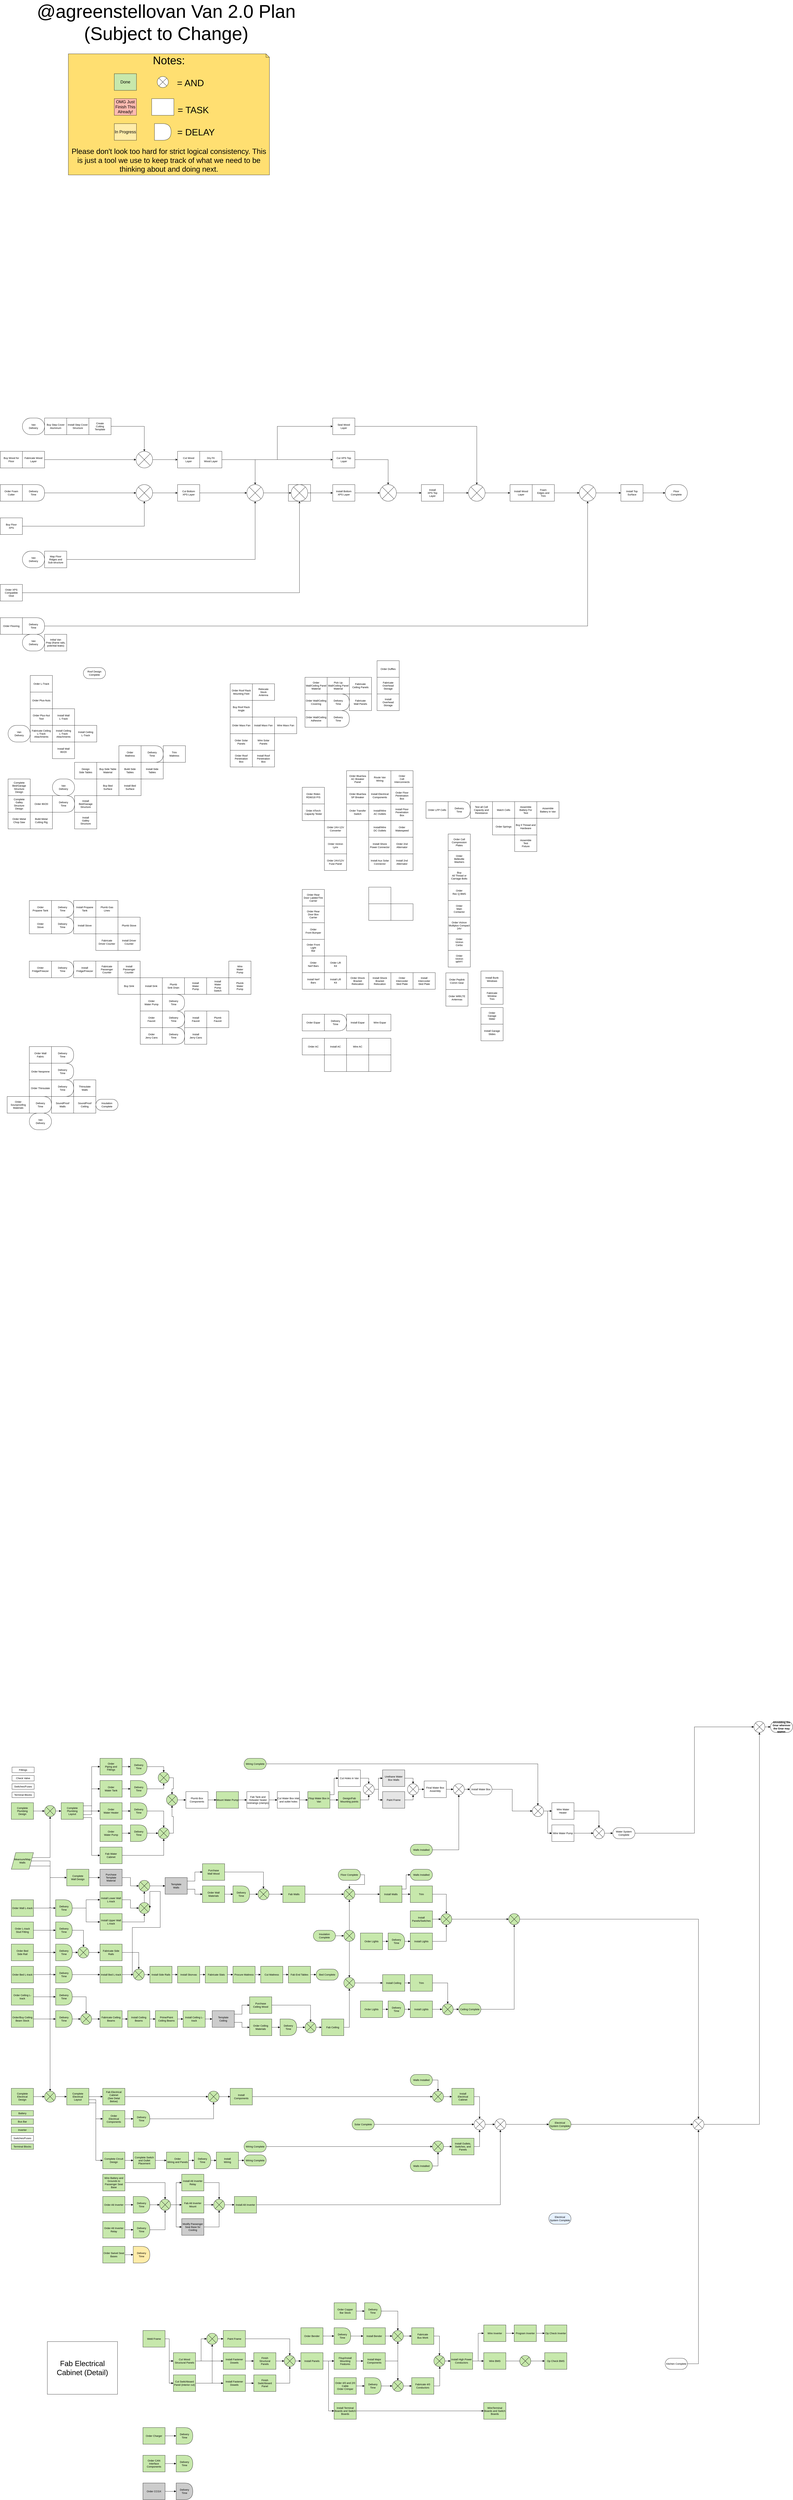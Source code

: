 <mxfile version="14.1.8" type="device"><diagram id="pAx7xHt-iqe6JCsomNVv" name="Page-1"><mxGraphModel dx="7063" dy="6333" grid="1" gridSize="10" guides="1" tooltips="1" connect="1" arrows="1" fold="1" page="1" pageScale="1" pageWidth="850" pageHeight="1100" math="0" shadow="0"><root><mxCell id="0"/><mxCell id="1" parent="0"/><UserObject label="Order&#10;Sounproofing&#10;Materials" lucidchartObjectId="6BNLSvVp4m20" id="xvUSonMYeqiS2kuq1STI-86"><mxCell style="html=1;whiteSpace=wrap;;whiteSpace=wrap;fontSize=11;spacing=0;fillOpacity=100;" parent="1" vertex="1" zOrder="100"><mxGeometry x="-114" y="2046" width="96" height="72" as="geometry"/></mxCell></UserObject><UserObject label="Order Thinsulate" lucidchartObjectId="-LNLK0yO9UOP" id="xvUSonMYeqiS2kuq1STI-113"><mxCell style="html=1;whiteSpace=wrap;;whiteSpace=wrap;fontSize=11;spacing=0;fillOpacity=100;" parent="1" vertex="1" zOrder="128"><mxGeometry x="-18" y="1974" width="96" height="72" as="geometry"/></mxCell></UserObject><UserObject label="SoundProof&#10;Walls" lucidchartObjectId="lPNLkrjLFScT" id="xvUSonMYeqiS2kuq1STI-121"><mxCell style="html=1;whiteSpace=wrap;;whiteSpace=wrap;fontSize=11;spacing=0;fillOpacity=100;" parent="1" vertex="1" zOrder="136"><mxGeometry x="78" y="2046" width="96" height="72" as="geometry"/></mxCell></UserObject><UserObject label="Roof Design&#10;Complete" lucidchartObjectId="KPNLtg.f-ua4" id="xvUSonMYeqiS2kuq1STI-122"><mxCell style="html=1;whiteSpace=wrap;rounded=1;arcSize=50;whiteSpace=wrap;fontSize=11;spacing=0;fillOpacity=100;" parent="1" vertex="1" zOrder="138"><mxGeometry x="216" y="190" width="96" height="48" as="geometry"/></mxCell></UserObject><UserObject label="Insulation&#10;Complete" lucidchartObjectId="5RNLpjG3xV7k" id="xvUSonMYeqiS2kuq1STI-129"><mxCell style="html=1;whiteSpace=wrap;rounded=1;arcSize=50;whiteSpace=wrap;fontSize=11;spacing=0;fillOpacity=100;" parent="1" vertex="1" zOrder="146"><mxGeometry x="270" y="2058" width="96" height="48" as="geometry"/></mxCell></UserObject><UserObject label="Mearsure/Map&#10;Walls" lucidchartObjectId="QXNLI2a2KbtJ" id="xvUSonMYeqiS2kuq1STI-131"><mxCell style="html=1;whiteSpace=wrap;shape=parallelogram;perimeter=parallelogramPerimeter;anchorPointDirection=0;whiteSpace=wrap;fontSize=11;fontColor=#000000;spacing=0;fillOpacity=100;fillColor=#c7e8ac;" parent="1" vertex="1" zOrder="148"><mxGeometry x="-96" y="5318" width="96" height="72" as="geometry"/></mxCell></UserObject><UserObject label="Complete&#10;Electrical&#10;Design" lucidchartObjectId="k0NLLaWtgIAM" id="xvUSonMYeqiS2kuq1STI-132"><mxCell style="html=1;whiteSpace=wrap;;whiteSpace=wrap;fontSize=11;fontColor=#000000;spacing=0;fillOpacity=100;fillColor=#c7e8ac;" parent="1" vertex="1" zOrder="149"><mxGeometry x="-96" y="6338" width="96" height="72" as="geometry"/></mxCell></UserObject><UserObject label="" lucidchartObjectId="R0NLIZSTxfSn" id="xvUSonMYeqiS2kuq1STI-133"><mxCell style="html=1;whiteSpace=wrap;shape=mxgraph.flowchart.or;whiteSpace=wrap;fontSize=11;spacing=0;fillOpacity=100;fillColor=#c7e8ac;" parent="1" vertex="1" zOrder="150"><mxGeometry x="48" y="6350" width="48" height="48" as="geometry"/></mxCell></UserObject><UserObject label="Complete&#10;Electrical&#10;Layout" lucidchartObjectId="W0NL2IABZspt" id="xvUSonMYeqiS2kuq1STI-134"><mxCell style="html=1;whiteSpace=wrap;;whiteSpace=wrap;fontSize=11;fontColor=#000000;spacing=0;fillOpacity=100;fillColor=#c7e8ac;" parent="1" vertex="1" zOrder="151"><mxGeometry x="144" y="6338" width="96" height="72" as="geometry"/></mxCell></UserObject><UserObject label="" lucidchartObjectId="d1NLyG7kYnAt" id="xvUSonMYeqiS2kuq1STI-135"><mxCell style="html=1;jettySize=18;whiteSpace=wrap;fontSize=11;rounded=1;arcSize=0;edgeStyle=orthogonalEdgeStyle;startArrow=none;;endArrow=block;endFill=1;;exitX=0.844;exitY=0.81;exitPerimeter=1;entryX=0.5;entryY=-0.013;entryPerimeter=1;" parent="1" source="xvUSonMYeqiS2kuq1STI-131" target="xvUSonMYeqiS2kuq1STI-133" edge="1"><mxGeometry width="100" height="100" relative="1" as="geometry"><Array as="points"/></mxGeometry></mxCell></UserObject><UserObject label="" lucidchartObjectId="i1NL~Ygc1Sxj" id="xvUSonMYeqiS2kuq1STI-136"><mxCell style="html=1;jettySize=18;whiteSpace=wrap;fontSize=11;rounded=1;arcSize=0;edgeStyle=orthogonalEdgeStyle;startArrow=none;;endArrow=block;endFill=1;;exitX=1.006;exitY=0.5;exitPerimeter=1;entryX=-0.013;entryY=0.5;entryPerimeter=1;" parent="1" source="xvUSonMYeqiS2kuq1STI-132" target="xvUSonMYeqiS2kuq1STI-133" edge="1"><mxGeometry width="100" height="100" relative="1" as="geometry"><Array as="points"/></mxGeometry></mxCell></UserObject><UserObject label="" lucidchartObjectId="l1NL~32ZE41Y" id="xvUSonMYeqiS2kuq1STI-137"><mxCell style="html=1;jettySize=18;whiteSpace=wrap;fontSize=11;rounded=1;arcSize=0;edgeStyle=orthogonalEdgeStyle;startArrow=none;;endArrow=block;endFill=1;;exitX=1.013;exitY=0.5;exitPerimeter=1;entryX=-0.006;entryY=0.5;entryPerimeter=1;" parent="1" source="xvUSonMYeqiS2kuq1STI-133" target="xvUSonMYeqiS2kuq1STI-134" edge="1"><mxGeometry width="100" height="100" relative="1" as="geometry"><Array as="points"/></mxGeometry></mxCell></UserObject><UserObject label="Fab Electrical&#10;Cabinet&#10;(See Detal&#10;Below)" lucidchartObjectId="F1NLsRyLx.0B" id="xvUSonMYeqiS2kuq1STI-138"><mxCell style="html=1;whiteSpace=wrap;;whiteSpace=wrap;fontSize=11;fontColor=#000000;spacing=0;fillOpacity=100;fillColor=#c7e8ac;" parent="1" vertex="1" zOrder="155"><mxGeometry x="300" y="6338" width="96" height="72" as="geometry"/></mxCell></UserObject><UserObject label="Order&#10;Electrical&#10;Components" lucidchartObjectId=".1NLriveFkjn" id="xvUSonMYeqiS2kuq1STI-139"><mxCell style="html=1;whiteSpace=wrap;;whiteSpace=wrap;fontSize=11;fontColor=#000000;spacing=0;fillOpacity=100;fillColor=#c7e8ac;" parent="1" vertex="1" zOrder="156"><mxGeometry x="300" y="6434" width="96" height="72" as="geometry"/></mxCell></UserObject><UserObject label="Order&#10;Wiring and Panels" lucidchartObjectId="z2NL7~aOx0zO" id="xvUSonMYeqiS2kuq1STI-140"><mxCell style="html=1;whiteSpace=wrap;;whiteSpace=wrap;fontSize=11;fontColor=#000000;spacing=0;fillOpacity=100;fillColor=#c7e8ac;" parent="1" vertex="1" zOrder="157"><mxGeometry x="576" y="6614" width="96" height="72" as="geometry"/></mxCell></UserObject><UserObject label="" lucidchartObjectId="62NL.v_NU1j4" id="xvUSonMYeqiS2kuq1STI-141"><mxCell style="html=1;jettySize=18;whiteSpace=wrap;fontSize=11;rounded=1;arcSize=0;edgeStyle=orthogonalEdgeStyle;startArrow=none;;endArrow=block;endFill=1;;exitX=1.006;exitY=0.5;exitPerimeter=1;entryX=-0.006;entryY=0.5;entryPerimeter=1;" parent="1" source="xvUSonMYeqiS2kuq1STI-134" target="xvUSonMYeqiS2kuq1STI-138" edge="1"><mxGeometry width="100" height="100" relative="1" as="geometry"><Array as="points"/></mxGeometry></mxCell></UserObject><UserObject label="" lucidchartObjectId="a3NL-cQE1J2P" id="xvUSonMYeqiS2kuq1STI-142"><mxCell style="html=1;jettySize=18;whiteSpace=wrap;fontSize=11;rounded=1;arcSize=0;edgeStyle=orthogonalEdgeStyle;startArrow=none;;endArrow=block;endFill=1;;exitX=1.006;exitY=0.687;exitPerimeter=1;entryX=-0.006;entryY=0.5;entryPerimeter=1;" parent="1" source="xvUSonMYeqiS2kuq1STI-134" target="xvUSonMYeqiS2kuq1STI-139" edge="1"><mxGeometry width="100" height="100" relative="1" as="geometry"><Array as="points"/></mxGeometry></mxCell></UserObject><UserObject label="" lucidchartObjectId="e3NLkZBEtEb7" id="xvUSonMYeqiS2kuq1STI-143"><mxCell style="html=1;jettySize=18;whiteSpace=wrap;fontSize=11;rounded=1;arcSize=0;edgeStyle=orthogonalEdgeStyle;startArrow=none;;endArrow=block;endFill=1;;exitX=1.006;exitY=0.88;exitPerimeter=1;entryX=-0.006;entryY=0.5;entryPerimeter=1;" parent="1" source="xvUSonMYeqiS2kuq1STI-134" target="xvUSonMYeqiS2kuq1STI-609" edge="1"><mxGeometry width="100" height="100" relative="1" as="geometry"><Array as="points"/></mxGeometry></mxCell></UserObject><UserObject label="Delivery&#10;Time" lucidchartObjectId="w4NL99lDPekq" id="xvUSonMYeqiS2kuq1STI-144"><mxCell style="html=1;whiteSpace=wrap;shape=delay;whiteSpace=wrap;fontSize=11;fontColor=#000000;spacing=0;fillOpacity=100;fillColor=#c7e8ac;" parent="1" vertex="1" zOrder="161"><mxGeometry x="432" y="6434" width="72" height="72" as="geometry"/></mxCell></UserObject><UserObject label="Delivery&#10;Time" lucidchartObjectId="C4NLPVa67IUP" id="xvUSonMYeqiS2kuq1STI-145"><mxCell style="html=1;whiteSpace=wrap;shape=delay;whiteSpace=wrap;fontSize=11;fontColor=#000000;spacing=0;fillOpacity=100;fillColor=#c7e8ac;" parent="1" vertex="1" zOrder="162"><mxGeometry x="696" y="6614" width="72" height="72" as="geometry"/></mxCell></UserObject><UserObject label="" lucidchartObjectId="K4NLMwJvDCly" id="xvUSonMYeqiS2kuq1STI-146"><mxCell style="html=1;jettySize=18;whiteSpace=wrap;fontSize=11;rounded=1;arcSize=0;edgeStyle=orthogonalEdgeStyle;startArrow=none;;endArrow=block;endFill=1;;exitX=1.006;exitY=0.5;exitPerimeter=1;entryX=-0.008;entryY=0.5;entryPerimeter=1;" parent="1" source="xvUSonMYeqiS2kuq1STI-140" target="xvUSonMYeqiS2kuq1STI-145" edge="1"><mxGeometry width="100" height="100" relative="1" as="geometry"><Array as="points"/></mxGeometry></mxCell></UserObject><UserObject label="" lucidchartObjectId="O4NLbglpmqPy" id="xvUSonMYeqiS2kuq1STI-147"><mxCell style="html=1;jettySize=18;whiteSpace=wrap;fontSize=11;rounded=1;arcSize=0;edgeStyle=orthogonalEdgeStyle;startArrow=none;;endArrow=block;endFill=1;;exitX=1.006;exitY=0.5;exitPerimeter=1;entryX=-0.008;entryY=0.5;entryPerimeter=1;" parent="1" source="xvUSonMYeqiS2kuq1STI-139" target="xvUSonMYeqiS2kuq1STI-144" edge="1"><mxGeometry width="100" height="100" relative="1" as="geometry"><Array as="points"/></mxGeometry></mxCell></UserObject><UserObject label="" lucidchartObjectId="04NL73DZq3XR" id="xvUSonMYeqiS2kuq1STI-148"><mxCell style="html=1;whiteSpace=wrap;shape=mxgraph.flowchart.or;whiteSpace=wrap;fontSize=11;spacing=0;fillOpacity=100;fillColor=#c7e8ac;" parent="1" vertex="1" zOrder="165"><mxGeometry x="756" y="6350" width="48" height="48" as="geometry"/></mxCell></UserObject><UserObject label="Install&#10;Components" lucidchartObjectId="94NLxaA4HZXN" id="xvUSonMYeqiS2kuq1STI-149"><mxCell style="html=1;whiteSpace=wrap;;whiteSpace=wrap;fontSize=11;fontColor=#000000;spacing=0;fillOpacity=100;fillColor=#c7e8ac;" parent="1" vertex="1" zOrder="166"><mxGeometry x="852" y="6338" width="96" height="72" as="geometry"/></mxCell></UserObject><UserObject label="" lucidchartObjectId="n5NLxhyrx9bw" id="xvUSonMYeqiS2kuq1STI-150"><mxCell style="html=1;jettySize=18;whiteSpace=wrap;fontSize=11;rounded=1;arcSize=0;edgeStyle=orthogonalEdgeStyle;startArrow=none;;endArrow=block;endFill=1;;exitX=1.006;exitY=0.5;exitPerimeter=1;entryX=-0.013;entryY=0.5;entryPerimeter=1;" parent="1" source="xvUSonMYeqiS2kuq1STI-138" target="xvUSonMYeqiS2kuq1STI-148" edge="1"><mxGeometry width="100" height="100" relative="1" as="geometry"><Array as="points"/></mxGeometry></mxCell></UserObject><UserObject label="" lucidchartObjectId="p5NLgcoieRGr" id="xvUSonMYeqiS2kuq1STI-151"><mxCell style="html=1;jettySize=18;whiteSpace=wrap;fontSize=11;rounded=1;arcSize=0;edgeStyle=orthogonalEdgeStyle;startArrow=none;;endArrow=block;endFill=1;;exitX=1.013;exitY=0.5;exitPerimeter=1;entryX=-0.006;entryY=0.5;entryPerimeter=1;" parent="1" source="xvUSonMYeqiS2kuq1STI-148" target="xvUSonMYeqiS2kuq1STI-149" edge="1"><mxGeometry width="100" height="100" relative="1" as="geometry"><Array as="points"/></mxGeometry></mxCell></UserObject><UserObject label="" lucidchartObjectId="s5NL1ARA20~2" id="xvUSonMYeqiS2kuq1STI-152"><mxCell style="html=1;jettySize=18;whiteSpace=wrap;fontSize=11;rounded=1;arcSize=0;edgeStyle=orthogonalEdgeStyle;startArrow=none;;endArrow=block;endFill=1;;exitX=1.008;exitY=0.5;exitPerimeter=1;entryX=0.5;entryY=1.013;entryPerimeter=1;" parent="1" source="xvUSonMYeqiS2kuq1STI-144" target="xvUSonMYeqiS2kuq1STI-148" edge="1"><mxGeometry width="100" height="100" relative="1" as="geometry"><Array as="points"/></mxGeometry></mxCell></UserObject><UserObject label="" lucidchartObjectId="I5NLEuRX46Oe" id="xvUSonMYeqiS2kuq1STI-153"><mxCell style="html=1;jettySize=18;whiteSpace=wrap;fontSize=11;rounded=1;arcSize=0;edgeStyle=orthogonalEdgeStyle;startArrow=none;;endArrow=block;endFill=1;;exitX=1.008;exitY=0.5;exitPerimeter=1;entryX=-0.006;entryY=0.5;entryPerimeter=1;" parent="1" source="xvUSonMYeqiS2kuq1STI-145" target="xvUSonMYeqiS2kuq1STI-154" edge="1"><mxGeometry width="100" height="100" relative="1" as="geometry"><Array as="points"/></mxGeometry></mxCell></UserObject><UserObject label="Install&#10;Wiring" lucidchartObjectId="95NL5GTpCmR1" id="xvUSonMYeqiS2kuq1STI-154"><mxCell style="html=1;whiteSpace=wrap;;whiteSpace=wrap;fontSize=11;fontColor=#000000;spacing=0;fillOpacity=100;fillColor=#c7e8ac;" parent="1" vertex="1" zOrder="174"><mxGeometry x="792" y="6614" width="96" height="72" as="geometry"/></mxCell></UserObject><UserObject label="Wiring Complete" lucidchartObjectId="Z6NLp-2msc5s" id="xvUSonMYeqiS2kuq1STI-155"><mxCell style="html=1;whiteSpace=wrap;rounded=1;arcSize=50;whiteSpace=wrap;fontSize=11;fontColor=#000000;spacing=0;fillOpacity=100;fillColor=#c7e8ac;" parent="1" vertex="1" zOrder="176"><mxGeometry x="912" y="6626" width="96" height="48" as="geometry"/></mxCell></UserObject><UserObject label="" lucidchartObjectId="L7NLzpuhBn.z" id="xvUSonMYeqiS2kuq1STI-156"><mxCell style="html=1;jettySize=18;whiteSpace=wrap;fontSize=11;rounded=1;arcSize=0;edgeStyle=orthogonalEdgeStyle;startArrow=none;;endArrow=block;endFill=1;;exitX=1.006;exitY=0.5;exitPerimeter=1;entryX=-0.006;entryY=0.5;entryPerimeter=1;" parent="1" source="xvUSonMYeqiS2kuq1STI-154" target="xvUSonMYeqiS2kuq1STI-155" edge="1"><mxGeometry width="100" height="100" relative="1" as="geometry"><Array as="points"/></mxGeometry></mxCell></UserObject><UserObject label="Complete&#10;Plumbing&#10;Design" lucidchartObjectId="b3OLDQN5NPKc" id="xvUSonMYeqiS2kuq1STI-161"><mxCell style="html=1;whiteSpace=wrap;;whiteSpace=wrap;fontSize=11;fontColor=#000000;spacing=0;fillOpacity=100;fillColor=#c7e8ac;" parent="1" vertex="1" zOrder="183"><mxGeometry x="-96" y="5102" width="96" height="72" as="geometry"/></mxCell></UserObject><UserObject label="Complete&#10;Plumbing&#10;Layout" lucidchartObjectId="r3OLgcpI8O5w" id="xvUSonMYeqiS2kuq1STI-162"><mxCell style="html=1;whiteSpace=wrap;;whiteSpace=wrap;fontSize=11;fontColor=#000000;spacing=0;fillOpacity=100;fillColor=#c7e8ac;" parent="1" vertex="1" zOrder="184"><mxGeometry x="120" y="5102" width="96" height="72" as="geometry"/></mxCell></UserObject><UserObject label="" lucidchartObjectId="L3OLtjTIdUoZ" id="xvUSonMYeqiS2kuq1STI-163"><mxCell style="html=1;whiteSpace=wrap;shape=mxgraph.flowchart.or;whiteSpace=wrap;fontSize=11;spacing=0;fillOpacity=100;fillColor=#c7e8ac;" parent="1" vertex="1" zOrder="185"><mxGeometry x="48" y="5114" width="48" height="48" as="geometry"/></mxCell></UserObject><UserObject label="" lucidchartObjectId="X3OL9qHC6fWI" id="xvUSonMYeqiS2kuq1STI-164"><mxCell style="html=1;jettySize=18;whiteSpace=wrap;fontSize=11;rounded=1;arcSize=0;edgeStyle=orthogonalEdgeStyle;startArrow=none;;endArrow=block;endFill=1;;exitX=1.006;exitY=0.5;exitPerimeter=1;entryX=-0.013;entryY=0.5;entryPerimeter=1;" parent="1" source="xvUSonMYeqiS2kuq1STI-161" target="xvUSonMYeqiS2kuq1STI-163" edge="1"><mxGeometry width="100" height="100" relative="1" as="geometry"><Array as="points"/></mxGeometry></mxCell></UserObject><UserObject label="" lucidchartObjectId="Z3OLLD5ev6yh" id="xvUSonMYeqiS2kuq1STI-165"><mxCell style="html=1;jettySize=18;whiteSpace=wrap;fontSize=11;rounded=1;arcSize=0;edgeStyle=orthogonalEdgeStyle;startArrow=none;;endArrow=block;endFill=1;;exitX=1.013;exitY=0.5;exitPerimeter=1;entryX=-0.006;entryY=0.5;entryPerimeter=1;" parent="1" source="xvUSonMYeqiS2kuq1STI-163" target="xvUSonMYeqiS2kuq1STI-162" edge="1"><mxGeometry width="100" height="100" relative="1" as="geometry"><Array as="points"/></mxGeometry></mxCell></UserObject><UserObject label="" lucidchartObjectId="23OLtoc~7Vhk" id="xvUSonMYeqiS2kuq1STI-166"><mxCell style="html=1;jettySize=18;whiteSpace=wrap;fontSize=11;rounded=1;arcSize=0;edgeStyle=orthogonalEdgeStyle;startArrow=none;;endArrow=block;endFill=1;;exitX=0.948;exitY=0.294;exitPerimeter=1;entryX=0.5;entryY=1.013;entryPerimeter=1;" parent="1" source="xvUSonMYeqiS2kuq1STI-131" target="xvUSonMYeqiS2kuq1STI-163" edge="1"><mxGeometry width="100" height="100" relative="1" as="geometry"><Array as="points"/></mxGeometry></mxCell></UserObject><UserObject label="Order&#10;Piping and &#10;Fittings" lucidchartObjectId="i4OL1-F_Sf6f" id="xvUSonMYeqiS2kuq1STI-167"><mxCell style="html=1;whiteSpace=wrap;;whiteSpace=wrap;fontSize=11;fontColor=#000000;spacing=0;fillOpacity=100;fillColor=#c7e8ac;" parent="1" vertex="1" zOrder="189"><mxGeometry x="288" y="4910" width="96" height="72" as="geometry"/></mxCell></UserObject><UserObject label="Order&#10;Water Tank" lucidchartObjectId="i4OLq5E_XwK_" id="xvUSonMYeqiS2kuq1STI-168"><mxCell style="html=1;whiteSpace=wrap;;whiteSpace=wrap;fontSize=11;fontColor=#000000;spacing=0;fillOpacity=100;fillColor=#c7e8ac;" parent="1" vertex="1" zOrder="190"><mxGeometry x="288" y="5006" width="96" height="72" as="geometry"/></mxCell></UserObject><UserObject label="Order&#10;Water Heater" lucidchartObjectId="a5OL-LZtm.DQ" id="xvUSonMYeqiS2kuq1STI-169"><mxCell style="html=1;whiteSpace=wrap;;whiteSpace=wrap;fontSize=11;fontColor=#000000;spacing=0;fillOpacity=100;fillColor=#c7e8ac;" parent="1" vertex="1" zOrder="191"><mxGeometry x="288" y="5102" width="96" height="72" as="geometry"/></mxCell></UserObject><UserObject label="Fab Water&#10;Cabinet" lucidchartObjectId="u5OLPiwO~~~3" id="xvUSonMYeqiS2kuq1STI-170"><mxCell style="html=1;whiteSpace=wrap;;whiteSpace=wrap;fontSize=11;fontColor=#000000;spacing=0;fillOpacity=100;fillColor=#c7e8ac;" parent="1" vertex="1" zOrder="192"><mxGeometry x="288" y="5294" width="96" height="72" as="geometry"/></mxCell></UserObject><UserObject label="Delivery&#10;Time" lucidchartObjectId="35OLF~evLyLd" id="xvUSonMYeqiS2kuq1STI-171"><mxCell style="html=1;whiteSpace=wrap;shape=delay;whiteSpace=wrap;fontSize=11;fontColor=#000000;spacing=0;fillOpacity=100;fillColor=#c7e8ac;" parent="1" vertex="1" zOrder="193"><mxGeometry x="420" y="4910" width="72" height="72" as="geometry"/></mxCell></UserObject><UserObject label="Delivery&#10;Time" lucidchartObjectId="35OLzLrD_QYx" id="xvUSonMYeqiS2kuq1STI-172"><mxCell style="html=1;whiteSpace=wrap;shape=delay;whiteSpace=wrap;fontSize=11;fontColor=#000000;spacing=0;fillOpacity=100;fillColor=#c7e8ac;" parent="1" vertex="1" zOrder="194"><mxGeometry x="420" y="5006" width="72" height="72" as="geometry"/></mxCell></UserObject><UserObject label="Delivery&#10;Time" lucidchartObjectId="-5OLFDhfkuBf" id="xvUSonMYeqiS2kuq1STI-173"><mxCell style="html=1;whiteSpace=wrap;shape=delay;whiteSpace=wrap;fontSize=11;fontColor=#000000;spacing=0;fillOpacity=100;fillColor=#c7e8ac;" parent="1" vertex="1" zOrder="195"><mxGeometry x="420" y="5102" width="72" height="72" as="geometry"/></mxCell></UserObject><UserObject label="" lucidchartObjectId="06OLwUSyptcF" id="xvUSonMYeqiS2kuq1STI-174"><mxCell style="html=1;whiteSpace=wrap;shape=mxgraph.flowchart.or;whiteSpace=wrap;fontSize=11;spacing=0;fillOpacity=100;fillColor=#c7e8ac;" parent="1" vertex="1" zOrder="197"><mxGeometry x="540" y="4970" width="48" height="48" as="geometry"/></mxCell></UserObject><UserObject label="" lucidchartObjectId="_6OLgz7CCB6-" id="xvUSonMYeqiS2kuq1STI-175"><mxCell style="html=1;whiteSpace=wrap;shape=mxgraph.flowchart.or;whiteSpace=wrap;fontSize=11;spacing=0;fillOpacity=100;fillColor=#c7e8ac;" parent="1" vertex="1" zOrder="198"><mxGeometry x="540" y="5210" width="48" height="48" as="geometry"/></mxCell></UserObject><UserObject label="Wiring Complete" lucidchartObjectId="N7OLM4W8dR5H" id="xvUSonMYeqiS2kuq1STI-176"><mxCell style="html=1;whiteSpace=wrap;rounded=1;arcSize=50;whiteSpace=wrap;fontSize=11;fontColor=#000000;spacing=0;fillOpacity=100;fillColor=#c7e8ac;" parent="1" vertex="1" zOrder="199"><mxGeometry x="912" y="4910" width="96" height="48" as="geometry"/></mxCell></UserObject><UserObject label="" lucidchartObjectId="47OLUJW_Jx4N" id="xvUSonMYeqiS2kuq1STI-177"><mxCell style="html=1;whiteSpace=wrap;shape=mxgraph.flowchart.or;whiteSpace=wrap;fontSize=11;spacing=0;" parent="1" vertex="1" zOrder="200"><mxGeometry x="1818" y="5020" width="48" height="48" as="geometry"/></mxCell></UserObject><UserObject label="" lucidchartObjectId="77OL4ybXjCQz" id="xvUSonMYeqiS2kuq1STI-178"><mxCell style="html=1;jettySize=18;whiteSpace=wrap;fontSize=11;rounded=1;arcSize=0;edgeStyle=orthogonalEdgeStyle;startArrow=none;;endArrow=block;endFill=1;;exitX=1.006;exitY=0.5;exitPerimeter=1;entryX=0.5;entryY=1.013;entryPerimeter=1;" parent="1" source="xvUSonMYeqiS2kuq1STI-170" target="xvUSonMYeqiS2kuq1STI-175" edge="1"><mxGeometry width="100" height="100" relative="1" as="geometry"><Array as="points"/></mxGeometry></mxCell></UserObject><UserObject label="" lucidchartObjectId="97OL11Cwe_EF" id="xvUSonMYeqiS2kuq1STI-179"><mxCell style="html=1;jettySize=18;whiteSpace=wrap;fontSize=11;rounded=1;arcSize=0;edgeStyle=orthogonalEdgeStyle;startArrow=none;;endArrow=block;endFill=1;;exitX=1.008;exitY=0.5;exitPerimeter=1;entryX=0.5;entryY=-0.013;entryPerimeter=1;" parent="1" source="xvUSonMYeqiS2kuq1STI-173" target="xvUSonMYeqiS2kuq1STI-175" edge="1"><mxGeometry width="100" height="100" relative="1" as="geometry"><Array as="points"/></mxGeometry></mxCell></UserObject><UserObject label="" lucidchartObjectId=".7OLtAiqA2Kc" id="xvUSonMYeqiS2kuq1STI-180"><mxCell style="html=1;jettySize=18;whiteSpace=wrap;fontSize=11;rounded=1;arcSize=0;edgeStyle=orthogonalEdgeStyle;startArrow=none;;endArrow=block;endFill=1;;exitX=1.013;exitY=0.5;exitPerimeter=1;entryX=0.5;entryY=1.013;entryPerimeter=1;" parent="1" source="xvUSonMYeqiS2kuq1STI-175" target="xvUSonMYeqiS2kuq1STI-651" edge="1"><mxGeometry width="100" height="100" relative="1" as="geometry"><Array as="points"/></mxGeometry></mxCell></UserObject><UserObject label="" lucidchartObjectId="c8OLgq7FArSh" id="xvUSonMYeqiS2kuq1STI-181"><mxCell style="html=1;jettySize=18;whiteSpace=wrap;fontSize=11;rounded=1;arcSize=0;edgeStyle=orthogonalEdgeStyle;startArrow=none;;endArrow=block;endFill=1;;exitX=1.008;exitY=0.5;exitPerimeter=1;entryX=0.5;entryY=-0.013;entryPerimeter=1;" parent="1" source="xvUSonMYeqiS2kuq1STI-171" target="xvUSonMYeqiS2kuq1STI-174" edge="1"><mxGeometry width="100" height="100" relative="1" as="geometry"><Array as="points"/></mxGeometry></mxCell></UserObject><UserObject label="" lucidchartObjectId="f8OL.ssDIlzu" id="xvUSonMYeqiS2kuq1STI-182"><mxCell style="html=1;jettySize=18;whiteSpace=wrap;fontSize=11;rounded=1;arcSize=0;edgeStyle=orthogonalEdgeStyle;startArrow=none;;endArrow=block;endFill=1;;exitX=1.008;exitY=0.5;exitPerimeter=1;entryX=0.5;entryY=1.013;entryPerimeter=1;" parent="1" source="xvUSonMYeqiS2kuq1STI-172" target="xvUSonMYeqiS2kuq1STI-174" edge="1"><mxGeometry width="100" height="100" relative="1" as="geometry"><Array as="points"/></mxGeometry></mxCell></UserObject><UserObject label="" lucidchartObjectId="i8OLriMndhvF" id="xvUSonMYeqiS2kuq1STI-183"><mxCell style="html=1;jettySize=18;whiteSpace=wrap;fontSize=11;rounded=1;arcSize=0;edgeStyle=orthogonalEdgeStyle;startArrow=none;;endArrow=block;endFill=1;;exitX=1.013;exitY=0.5;exitPerimeter=1;entryX=0.5;entryY=-0.013;entryPerimeter=1;" parent="1" source="xvUSonMYeqiS2kuq1STI-174" target="xvUSonMYeqiS2kuq1STI-651" edge="1"><mxGeometry width="100" height="100" relative="1" as="geometry"><Array as="points"/></mxGeometry></mxCell></UserObject><UserObject label="" lucidchartObjectId="k8OLvTs3W9Lb" id="xvUSonMYeqiS2kuq1STI-184"><mxCell style="html=1;jettySize=18;whiteSpace=wrap;fontSize=11;rounded=1;arcSize=0;edgeStyle=orthogonalEdgeStyle;startArrow=none;;endArrow=block;endFill=1;;exitX=1.013;exitY=0.5;exitPerimeter=1;entryX=-0.006;entryY=0.5;entryPerimeter=1;" parent="1" source="xvUSonMYeqiS2kuq1STI-177" target="xvUSonMYeqiS2kuq1STI-275" edge="1"><mxGeometry width="100" height="100" relative="1" as="geometry"><Array as="points"/></mxGeometry></mxCell></UserObject><UserObject label="" lucidchartObjectId="s8OLHE-qVWg0" id="xvUSonMYeqiS2kuq1STI-185"><mxCell style="html=1;jettySize=18;whiteSpace=wrap;fontSize=11;rounded=1;arcSize=0;edgeStyle=orthogonalEdgeStyle;startArrow=none;;endArrow=block;endFill=1;;exitX=1.006;exitY=0.183;exitPerimeter=1;entryX=-0.006;entryY=0.5;entryPerimeter=1;" parent="1" source="xvUSonMYeqiS2kuq1STI-162" target="xvUSonMYeqiS2kuq1STI-167" edge="1"><mxGeometry width="100" height="100" relative="1" as="geometry"><Array as="points"/></mxGeometry></mxCell></UserObject><UserObject label="" lucidchartObjectId="v8OLs_2rn0GQ" id="xvUSonMYeqiS2kuq1STI-186"><mxCell style="html=1;jettySize=18;whiteSpace=wrap;fontSize=11;rounded=1;arcSize=0;edgeStyle=orthogonalEdgeStyle;startArrow=none;;endArrow=block;endFill=1;;exitX=1.006;exitY=0.5;exitPerimeter=1;entryX=-0.006;entryY=0.5;entryPerimeter=1;" parent="1" source="xvUSonMYeqiS2kuq1STI-162" target="xvUSonMYeqiS2kuq1STI-168" edge="1"><mxGeometry width="100" height="100" relative="1" as="geometry"><Array as="points"/></mxGeometry></mxCell></UserObject><UserObject label="" lucidchartObjectId="y8OLMf5UnnY8" id="xvUSonMYeqiS2kuq1STI-187"><mxCell style="html=1;jettySize=18;whiteSpace=wrap;fontSize=11;rounded=1;arcSize=0;edgeStyle=orthogonalEdgeStyle;startArrow=none;;endArrow=block;endFill=1;;exitX=1.006;exitY=0.719;exitPerimeter=1;entryX=-0.006;entryY=0.5;entryPerimeter=1;" parent="1" source="xvUSonMYeqiS2kuq1STI-162" target="xvUSonMYeqiS2kuq1STI-169" edge="1"><mxGeometry width="100" height="100" relative="1" as="geometry"><Array as="points"/></mxGeometry></mxCell></UserObject><UserObject label="" lucidchartObjectId="B8OLQpgggd-3" id="xvUSonMYeqiS2kuq1STI-188"><mxCell style="html=1;jettySize=18;whiteSpace=wrap;fontSize=11;rounded=1;arcSize=0;edgeStyle=orthogonalEdgeStyle;startArrow=none;;endArrow=block;endFill=1;;exitX=1.006;exitY=0.898;exitPerimeter=1;entryX=-0.006;entryY=0.5;entryPerimeter=1;" parent="1" source="xvUSonMYeqiS2kuq1STI-162" target="xvUSonMYeqiS2kuq1STI-170" edge="1"><mxGeometry width="100" height="100" relative="1" as="geometry"><Array as="points"/></mxGeometry></mxCell></UserObject><UserObject label="" lucidchartObjectId="P8OLSYGybv_s" id="xvUSonMYeqiS2kuq1STI-189"><mxCell style="html=1;jettySize=18;whiteSpace=wrap;fontSize=11;rounded=1;arcSize=0;edgeStyle=orthogonalEdgeStyle;startArrow=none;;endArrow=block;endFill=1;;exitX=1.006;exitY=0.5;exitPerimeter=1;entryX=-0.008;entryY=0.5;entryPerimeter=1;" parent="1" source="xvUSonMYeqiS2kuq1STI-169" target="xvUSonMYeqiS2kuq1STI-173" edge="1"><mxGeometry width="100" height="100" relative="1" as="geometry"><Array as="points"/></mxGeometry></mxCell></UserObject><UserObject label="" lucidchartObjectId="S8OLj_jQq8tV" id="xvUSonMYeqiS2kuq1STI-190"><mxCell style="html=1;jettySize=18;whiteSpace=wrap;fontSize=11;rounded=1;arcSize=0;edgeStyle=orthogonalEdgeStyle;startArrow=none;;endArrow=block;endFill=1;;exitX=1.006;exitY=0.5;exitPerimeter=1;entryX=-0.008;entryY=0.5;entryPerimeter=1;" parent="1" source="xvUSonMYeqiS2kuq1STI-168" target="xvUSonMYeqiS2kuq1STI-172" edge="1"><mxGeometry width="100" height="100" relative="1" as="geometry"><Array as="points"/></mxGeometry></mxCell></UserObject><UserObject label="" lucidchartObjectId="V8OLitVv8n_r" id="xvUSonMYeqiS2kuq1STI-191"><mxCell style="html=1;jettySize=18;whiteSpace=wrap;fontSize=11;rounded=1;arcSize=0;edgeStyle=orthogonalEdgeStyle;startArrow=none;;endArrow=block;endFill=1;;exitX=1.006;exitY=0.5;exitPerimeter=1;entryX=-0.008;entryY=0.5;entryPerimeter=1;" parent="1" source="xvUSonMYeqiS2kuq1STI-167" target="xvUSonMYeqiS2kuq1STI-171" edge="1"><mxGeometry width="100" height="100" relative="1" as="geometry"><Array as="points"/></mxGeometry></mxCell></UserObject><UserObject label="Wire Water&#10;Heater" lucidchartObjectId="S9OLT0BKfEWa" id="xvUSonMYeqiS2kuq1STI-192"><mxCell style="html=1;whiteSpace=wrap;;whiteSpace=wrap;fontSize=11;fontColor=#000000;spacing=0;" parent="1" vertex="1" zOrder="215"><mxGeometry x="2245" y="5102" width="96" height="72" as="geometry"/></mxCell></UserObject><UserObject label="" lucidchartObjectId="1-OLhUGDrkPw" id="xvUSonMYeqiS2kuq1STI-193"><mxCell style="html=1;whiteSpace=wrap;shape=mxgraph.flowchart.or;whiteSpace=wrap;fontSize=11;spacing=0;" parent="1" vertex="1" zOrder="216"><mxGeometry x="2161" y="5114" width="48" height="48" as="geometry"/></mxCell></UserObject><UserObject label="" lucidchartObjectId="~-OLO5gNdU1~" id="xvUSonMYeqiS2kuq1STI-194"><mxCell style="html=1;jettySize=18;whiteSpace=wrap;fontSize=11;rounded=1;arcSize=0;edgeStyle=orthogonalEdgeStyle;startArrow=none;;endArrow=block;endFill=1;;exitX=1.006;exitY=0.5;exitPerimeter=1;entryX=0.488;entryY=-0.012;entryPerimeter=1;" parent="1" source="xvUSonMYeqiS2kuq1STI-176" target="xvUSonMYeqiS2kuq1STI-193" edge="1"><mxGeometry width="100" height="100" relative="1" as="geometry"><Array as="points"/></mxGeometry></mxCell></UserObject><UserObject label="" lucidchartObjectId="b_OLOliagxfI" id="xvUSonMYeqiS2kuq1STI-195"><mxCell style="html=1;jettySize=18;whiteSpace=wrap;fontSize=11;rounded=1;arcSize=0;edgeStyle=orthogonalEdgeStyle;startArrow=none;;endArrow=block;endFill=1;;exitX=1.006;exitY=0.5;exitPerimeter=1;entryX=-0.013;entryY=0.5;entryPerimeter=1;" parent="1" source="xvUSonMYeqiS2kuq1STI-275" target="xvUSonMYeqiS2kuq1STI-193" edge="1"><mxGeometry width="100" height="100" relative="1" as="geometry"><Array as="points"/></mxGeometry></mxCell></UserObject><UserObject label="" lucidchartObjectId="e_OLn8VHyZl7" id="xvUSonMYeqiS2kuq1STI-196"><mxCell style="html=1;jettySize=18;whiteSpace=wrap;fontSize=11;rounded=1;arcSize=0;edgeStyle=orthogonalEdgeStyle;startArrow=none;;endArrow=block;endFill=1;;exitX=1.013;exitY=0.5;exitPerimeter=1;entryX=-0.006;entryY=0.5;entryPerimeter=1;" parent="1" source="xvUSonMYeqiS2kuq1STI-193" target="xvUSonMYeqiS2kuq1STI-192" edge="1"><mxGeometry width="100" height="100" relative="1" as="geometry"><Array as="points"/></mxGeometry></mxCell></UserObject><UserObject label="" lucidchartObjectId="A.OLY.D8xw0-" id="xvUSonMYeqiS2kuq1STI-197"><mxCell style="html=1;whiteSpace=wrap;shape=mxgraph.flowchart.or;whiteSpace=wrap;fontSize=11;spacing=0;" parent="1" vertex="1" zOrder="224"><mxGeometry x="2425" y="5210" width="48" height="48" as="geometry"/></mxCell></UserObject><UserObject label="Water System&#10;Complete" lucidchartObjectId="H.OLedEV9vOF" id="xvUSonMYeqiS2kuq1STI-198"><mxCell style="html=1;whiteSpace=wrap;rounded=1;arcSize=50;whiteSpace=wrap;fontSize=11;fontColor=#000000;spacing=0;" parent="1" vertex="1" zOrder="225"><mxGeometry x="2509" y="5210" width="96" height="48" as="geometry"/></mxCell></UserObject><UserObject label="" lucidchartObjectId="T.OLik48EdG7" id="xvUSonMYeqiS2kuq1STI-199"><mxCell style="html=1;jettySize=18;whiteSpace=wrap;fontSize=11;rounded=1;arcSize=0;edgeStyle=orthogonalEdgeStyle;startArrow=none;;endArrow=block;endFill=1;;exitX=1.006;exitY=0.5;exitPerimeter=1;entryX=0.5;entryY=-0.013;entryPerimeter=1;" parent="1" source="xvUSonMYeqiS2kuq1STI-192" target="xvUSonMYeqiS2kuq1STI-197" edge="1"><mxGeometry width="100" height="100" relative="1" as="geometry"><Array as="points"/></mxGeometry></mxCell></UserObject><UserObject label="" lucidchartObjectId="_.OLGJZLO8Wa" id="xvUSonMYeqiS2kuq1STI-200"><mxCell style="html=1;jettySize=18;whiteSpace=wrap;fontSize=11;rounded=1;arcSize=0;edgeStyle=orthogonalEdgeStyle;startArrow=none;;endArrow=block;endFill=1;;exitX=1.013;exitY=0.5;exitPerimeter=1;entryX=-0.006;entryY=0.5;entryPerimeter=1;" parent="1" source="xvUSonMYeqiS2kuq1STI-197" target="xvUSonMYeqiS2kuq1STI-198" edge="1"><mxGeometry width="100" height="100" relative="1" as="geometry"><Array as="points"/></mxGeometry></mxCell></UserObject><UserObject label="Order&#10;Water Pump" lucidchartObjectId="NaPL_XJUfJcC" id="xvUSonMYeqiS2kuq1STI-201"><mxCell style="html=1;whiteSpace=wrap;;whiteSpace=wrap;fontSize=11;fontColor=#000000;spacing=0;fillOpacity=100;fillColor=#c7e8ac;" parent="1" vertex="1" zOrder="230"><mxGeometry x="288" y="5198" width="96" height="72" as="geometry"/></mxCell></UserObject><UserObject label="Delivery&#10;Time" lucidchartObjectId="2aPLNDE9RHiO" id="xvUSonMYeqiS2kuq1STI-202"><mxCell style="html=1;whiteSpace=wrap;shape=delay;whiteSpace=wrap;fontSize=11;fontColor=#000000;spacing=0;fillOpacity=100;fillColor=#c7e8ac;" parent="1" vertex="1" zOrder="231"><mxGeometry x="420" y="5198" width="72" height="72" as="geometry"/></mxCell></UserObject><UserObject label="" lucidchartObjectId="dbPLYbETRTGO" id="xvUSonMYeqiS2kuq1STI-203"><mxCell style="html=1;jettySize=18;whiteSpace=wrap;fontSize=11;rounded=1;arcSize=0;edgeStyle=orthogonalEdgeStyle;startArrow=none;;endArrow=block;endFill=1;;exitX=1.006;exitY=0.5;exitPerimeter=1;entryX=-0.008;entryY=0.5;entryPerimeter=1;" parent="1" source="xvUSonMYeqiS2kuq1STI-201" target="xvUSonMYeqiS2kuq1STI-202" edge="1"><mxGeometry width="100" height="100" relative="1" as="geometry"><Array as="points"/></mxGeometry></mxCell></UserObject><UserObject label="" lucidchartObjectId="fbPLP~8yqWg6" id="xvUSonMYeqiS2kuq1STI-204"><mxCell style="html=1;jettySize=18;whiteSpace=wrap;fontSize=11;rounded=1;arcSize=0;edgeStyle=orthogonalEdgeStyle;startArrow=none;;endArrow=block;endFill=1;;exitX=1.008;exitY=0.5;exitPerimeter=1;entryX=-0.013;entryY=0.5;entryPerimeter=1;" parent="1" source="xvUSonMYeqiS2kuq1STI-202" target="xvUSonMYeqiS2kuq1STI-175" edge="1"><mxGeometry width="100" height="100" relative="1" as="geometry"><Array as="points"/></mxGeometry></mxCell></UserObject><UserObject label="Complete&#10;Wall Design" lucidchartObjectId="sdPLN_.NVaBE" id="xvUSonMYeqiS2kuq1STI-205"><mxCell style="html=1;whiteSpace=wrap;;whiteSpace=wrap;fontSize=11;fontColor=#000000;spacing=0;fillOpacity=100;fillColor=#c7e8ac;" parent="1" vertex="1" zOrder="234"><mxGeometry x="144" y="5390" width="96" height="72" as="geometry"/></mxCell></UserObject><UserObject label="Purchase&#10;Wall Wood" lucidchartObjectId="MdPLj6Jyo4p9" id="xvUSonMYeqiS2kuq1STI-206"><mxCell style="html=1;whiteSpace=wrap;;whiteSpace=wrap;fontSize=11;fontColor=#000000;spacing=0;fillOpacity=100;fillColor=#c7e8ac;" parent="1" vertex="1" zOrder="235"><mxGeometry x="732" y="5366" width="96" height="72" as="geometry"/></mxCell></UserObject><UserObject label="Order Wall&#10;Materials" lucidchartObjectId="RdPLfV~0BYr0" id="xvUSonMYeqiS2kuq1STI-207"><mxCell style="html=1;whiteSpace=wrap;;whiteSpace=wrap;fontSize=11;fontColor=#000000;spacing=0;fillOpacity=100;fillColor=#c7e8ac;" parent="1" vertex="1" zOrder="236"><mxGeometry x="732" y="5462" width="96" height="72" as="geometry"/></mxCell></UserObject><UserObject label="Delivery&#10;Time" lucidchartObjectId="uePL0sfy5f8u" id="xvUSonMYeqiS2kuq1STI-208"><mxCell style="html=1;whiteSpace=wrap;shape=delay;whiteSpace=wrap;fontSize=11;fontColor=#000000;spacing=0;fillOpacity=100;fillColor=#c7e8ac;" parent="1" vertex="1" zOrder="237"><mxGeometry x="864" y="5462" width="72" height="72" as="geometry"/></mxCell></UserObject><UserObject label="Purchase&#10;Template&#10;Material" lucidchartObjectId="XePLvd3ki_Or" id="xvUSonMYeqiS2kuq1STI-209"><mxCell style="html=1;whiteSpace=wrap;;whiteSpace=wrap;fontSize=11;fontColor=#000000;spacing=0;fillOpacity=100;fillColor=#cccccc;" parent="1" vertex="1" zOrder="238"><mxGeometry x="288" y="5390" width="96" height="72" as="geometry"/></mxCell></UserObject><UserObject label="Template&#10;Walls" lucidchartObjectId="lfPLAbME29cr" id="xvUSonMYeqiS2kuq1STI-210"><mxCell style="html=1;whiteSpace=wrap;;whiteSpace=wrap;fontSize=11;fontColor=#000000;spacing=0;fillOpacity=100;fillColor=#cccccc;" parent="1" vertex="1" zOrder="239"><mxGeometry x="570" y="5426" width="96" height="72" as="geometry"/></mxCell></UserObject><UserObject label="Fab Walls" lucidchartObjectId="9gPL70ZaQ2JU" id="xvUSonMYeqiS2kuq1STI-211"><mxCell style="html=1;whiteSpace=wrap;;whiteSpace=wrap;fontSize=11;fontColor=#000000;spacing=0;fillOpacity=100;fillColor=#c7e8ac;" parent="1" vertex="1" zOrder="240"><mxGeometry x="1080" y="5462" width="96" height="72" as="geometry"/></mxCell></UserObject><UserObject label="Install Walls" lucidchartObjectId="ehPLWiWIe6kL" id="xvUSonMYeqiS2kuq1STI-212"><mxCell style="html=1;whiteSpace=wrap;;whiteSpace=wrap;fontSize=11;fontColor=#000000;spacing=0;fillOpacity=100;fillColor=#c7e8ac;" parent="1" vertex="1" zOrder="241"><mxGeometry x="1500" y="5462" width="96" height="72" as="geometry"/></mxCell></UserObject><UserObject label="Trim" lucidchartObjectId="nhPLduyo5JjZ" id="xvUSonMYeqiS2kuq1STI-213"><mxCell style="html=1;whiteSpace=wrap;;whiteSpace=wrap;fontSize=11;fontColor=#000000;spacing=0;fillOpacity=100;fillColor=#c7e8ac;" parent="1" vertex="1" zOrder="242"><mxGeometry x="1632" y="5462" width="96" height="72" as="geometry"/></mxCell></UserObject><UserObject label="" lucidchartObjectId="ThPLNQ6PkRCK" id="xvUSonMYeqiS2kuq1STI-214"><mxCell style="html=1;whiteSpace=wrap;shape=mxgraph.flowchart.or;whiteSpace=wrap;fontSize=11;spacing=0;fillOpacity=100;fillColor=#c7e8ac;" parent="1" vertex="1" zOrder="243"><mxGeometry x="1344" y="5474" width="48" height="48" as="geometry"/></mxCell></UserObject><UserObject label="" lucidchartObjectId="fiPLQxE.paRf" id="xvUSonMYeqiS2kuq1STI-215"><mxCell style="html=1;jettySize=18;whiteSpace=wrap;fontSize=11;rounded=1;arcSize=0;edgeStyle=orthogonalEdgeStyle;startArrow=none;;endArrow=block;endFill=1;;exitX=1.006;exitY=0.5;exitPerimeter=1;entryX=-0.013;entryY=0.5;entryPerimeter=1;" parent="1" source="xvUSonMYeqiS2kuq1STI-211" target="xvUSonMYeqiS2kuq1STI-214" edge="1"><mxGeometry width="100" height="100" relative="1" as="geometry"><Array as="points"/></mxGeometry></mxCell></UserObject><UserObject label="" lucidchartObjectId="hiPL_JUWD1Dy" id="xvUSonMYeqiS2kuq1STI-216"><mxCell style="html=1;jettySize=18;whiteSpace=wrap;fontSize=11;rounded=1;arcSize=0;edgeStyle=orthogonalEdgeStyle;startArrow=none;;endArrow=block;endFill=1;;exitX=1.008;exitY=0.5;exitPerimeter=1;entryX=-0.013;entryY=0.5;entryPerimeter=1;" parent="1" source="xvUSonMYeqiS2kuq1STI-208" target="xvUSonMYeqiS2kuq1STI-353" edge="1"><mxGeometry width="100" height="100" relative="1" as="geometry"><Array as="points"/></mxGeometry></mxCell></UserObject><UserObject label="" lucidchartObjectId="niPL~KKCGGTh" id="xvUSonMYeqiS2kuq1STI-217"><mxCell style="html=1;jettySize=18;whiteSpace=wrap;fontSize=11;rounded=1;arcSize=0;edgeStyle=orthogonalEdgeStyle;startArrow=none;;endArrow=block;endFill=1;;exitX=1.006;exitY=0.207;exitPerimeter=1;entryX=-0.006;entryY=0.5;entryPerimeter=1;" parent="1" source="xvUSonMYeqiS2kuq1STI-210" target="xvUSonMYeqiS2kuq1STI-206" edge="1"><mxGeometry width="100" height="100" relative="1" as="geometry"><Array as="points"/></mxGeometry></mxCell></UserObject><UserObject label="" lucidchartObjectId="piPL4YUguSN6" id="xvUSonMYeqiS2kuq1STI-218"><mxCell style="html=1;jettySize=18;whiteSpace=wrap;fontSize=11;rounded=1;arcSize=0;edgeStyle=orthogonalEdgeStyle;startArrow=none;;endArrow=block;endFill=1;;exitX=1.006;exitY=0.703;exitPerimeter=1;entryX=-0.006;entryY=0.5;entryPerimeter=1;" parent="1" source="xvUSonMYeqiS2kuq1STI-210" target="xvUSonMYeqiS2kuq1STI-207" edge="1"><mxGeometry width="100" height="100" relative="1" as="geometry"><Array as="points"/></mxGeometry></mxCell></UserObject><UserObject label="" lucidchartObjectId="riPL5Ir4mio3" id="xvUSonMYeqiS2kuq1STI-219"><mxCell style="html=1;jettySize=18;whiteSpace=wrap;fontSize=11;rounded=1;arcSize=0;edgeStyle=orthogonalEdgeStyle;startArrow=none;;endArrow=block;endFill=1;;exitX=1.006;exitY=0.5;exitPerimeter=1;entryX=-0.013;entryY=0.5;entryPerimeter=1;" parent="1" source="xvUSonMYeqiS2kuq1STI-209" target="xvUSonMYeqiS2kuq1STI-356" edge="1"><mxGeometry width="100" height="100" relative="1" as="geometry"><Array as="points"/></mxGeometry></mxCell></UserObject><UserObject label="" lucidchartObjectId="uiPLyxXM-Ns1" id="xvUSonMYeqiS2kuq1STI-220"><mxCell style="html=1;jettySize=18;whiteSpace=wrap;fontSize=11;rounded=1;arcSize=0;edgeStyle=orthogonalEdgeStyle;startArrow=none;;endArrow=block;endFill=1;;exitX=1.006;exitY=0.5;exitPerimeter=1;entryX=-0.008;entryY=0.5;entryPerimeter=1;" parent="1" source="xvUSonMYeqiS2kuq1STI-207" target="xvUSonMYeqiS2kuq1STI-208" edge="1"><mxGeometry width="100" height="100" relative="1" as="geometry"><Array as="points"/></mxGeometry></mxCell></UserObject><UserObject label="" lucidchartObjectId="yiPLuK7-h3se" id="xvUSonMYeqiS2kuq1STI-221"><mxCell style="html=1;jettySize=18;whiteSpace=wrap;fontSize=11;rounded=1;arcSize=0;edgeStyle=orthogonalEdgeStyle;startArrow=none;;endArrow=block;endFill=1;;exitX=1.013;exitY=0.5;exitPerimeter=1;entryX=-0.006;entryY=0.5;entryPerimeter=1;" parent="1" source="xvUSonMYeqiS2kuq1STI-214" target="xvUSonMYeqiS2kuq1STI-212" edge="1"><mxGeometry width="100" height="100" relative="1" as="geometry"><Array as="points"/></mxGeometry></mxCell></UserObject><UserObject label="" lucidchartObjectId="AiPLHZ_tIyAi" id="xvUSonMYeqiS2kuq1STI-222"><mxCell style="html=1;jettySize=18;whiteSpace=wrap;fontSize=11;rounded=1;arcSize=0;edgeStyle=orthogonalEdgeStyle;startArrow=none;;endArrow=block;endFill=1;;exitX=1.006;exitY=0.5;exitPerimeter=1;entryX=-0.006;entryY=0.5;entryPerimeter=1;" parent="1" source="xvUSonMYeqiS2kuq1STI-212" target="xvUSonMYeqiS2kuq1STI-213" edge="1"><mxGeometry width="100" height="100" relative="1" as="geometry"><Array as="points"/></mxGeometry></mxCell></UserObject><UserObject label="Install&#10;Panels/Switches" lucidchartObjectId="ajPLR7uplmDB" id="xvUSonMYeqiS2kuq1STI-223"><mxCell style="html=1;whiteSpace=wrap;;whiteSpace=wrap;fontSize=11;fontColor=#000000;spacing=0;fillOpacity=100;fillColor=#c7e8ac;" parent="1" vertex="1" zOrder="255"><mxGeometry x="1632" y="5570" width="96" height="72" as="geometry"/></mxCell></UserObject><UserObject label="Install Lights" lucidchartObjectId="BjPLRn-O.rAO" id="xvUSonMYeqiS2kuq1STI-224"><mxCell style="html=1;whiteSpace=wrap;;whiteSpace=wrap;fontSize=11;fontColor=#000000;spacing=0;fillOpacity=100;fillColor=#c7e8ac;" parent="1" vertex="1" zOrder="256"><mxGeometry x="1632" y="5666" width="96" height="72" as="geometry"/></mxCell></UserObject><UserObject label="" lucidchartObjectId="PjPLI5DEw5xh" id="xvUSonMYeqiS2kuq1STI-225"><mxCell style="html=1;whiteSpace=wrap;shape=mxgraph.flowchart.or;whiteSpace=wrap;fontSize=11;spacing=0;fillOpacity=100;fillColor=#c7e8ac;" parent="1" vertex="1" zOrder="257"><mxGeometry x="1764" y="5582" width="48" height="48" as="geometry"/></mxCell></UserObject><UserObject label="" lucidchartObjectId="VjPLBRNHmy4E" id="xvUSonMYeqiS2kuq1STI-226"><mxCell style="html=1;jettySize=18;whiteSpace=wrap;fontSize=11;rounded=1;arcSize=0;edgeStyle=orthogonalEdgeStyle;startArrow=none;;endArrow=block;endFill=1;;exitX=1.006;exitY=0.5;exitPerimeter=1;entryX=0.5;entryY=-0.013;entryPerimeter=1;" parent="1" source="xvUSonMYeqiS2kuq1STI-213" target="xvUSonMYeqiS2kuq1STI-225" edge="1"><mxGeometry width="100" height="100" relative="1" as="geometry"><Array as="points"/></mxGeometry></mxCell></UserObject><UserObject label="" lucidchartObjectId="XjPL-Xu24wMo" id="xvUSonMYeqiS2kuq1STI-227"><mxCell style="html=1;jettySize=18;whiteSpace=wrap;fontSize=11;rounded=1;arcSize=0;edgeStyle=orthogonalEdgeStyle;startArrow=none;;endArrow=block;endFill=1;;exitX=1.006;exitY=0.5;exitPerimeter=1;entryX=-0.013;entryY=0.5;entryPerimeter=1;" parent="1" source="xvUSonMYeqiS2kuq1STI-223" target="xvUSonMYeqiS2kuq1STI-225" edge="1"><mxGeometry width="100" height="100" relative="1" as="geometry"><Array as="points"/></mxGeometry></mxCell></UserObject><UserObject label="" lucidchartObjectId="ZjPLqedIq3CJ" id="xvUSonMYeqiS2kuq1STI-228"><mxCell style="html=1;jettySize=18;whiteSpace=wrap;fontSize=11;rounded=1;arcSize=0;edgeStyle=orthogonalEdgeStyle;startArrow=none;;endArrow=block;endFill=1;;exitX=1.006;exitY=0.5;exitPerimeter=1;entryX=0.5;entryY=1.013;entryPerimeter=1;" parent="1" source="xvUSonMYeqiS2kuq1STI-224" target="xvUSonMYeqiS2kuq1STI-225" edge="1"><mxGeometry width="100" height="100" relative="1" as="geometry"><Array as="points"/></mxGeometry></mxCell></UserObject><UserObject label="" lucidchartObjectId="1jPLktuoZjyE" id="xvUSonMYeqiS2kuq1STI-229"><mxCell style="html=1;jettySize=18;whiteSpace=wrap;fontSize=11;rounded=1;arcSize=0;edgeStyle=orthogonalEdgeStyle;startArrow=none;;endArrow=block;endFill=1;;exitX=1.013;exitY=0.5;exitPerimeter=1;entryX=-0.013;entryY=0.5;entryPerimeter=1;" parent="1" source="xvUSonMYeqiS2kuq1STI-225" target="xvUSonMYeqiS2kuq1STI-568" edge="1"><mxGeometry width="100" height="100" relative="1" as="geometry"><Array as="points"/></mxGeometry></mxCell></UserObject><UserObject label="Floor Complete" lucidchartObjectId="IuPLeyVV13oY" id="xvUSonMYeqiS2kuq1STI-231"><mxCell style="html=1;whiteSpace=wrap;rounded=1;arcSize=50;whiteSpace=wrap;fontSize=11;fontColor=#000000;spacing=0;fillOpacity=100;fillColor=#c7e8ac;" parent="1" vertex="1" zOrder="263"><mxGeometry x="1320" y="5390" width="96" height="48" as="geometry"/></mxCell></UserObject><UserObject label="Install&#10;Electrical&#10;Cabinet" lucidchartObjectId="yvPLqa.7Yi2S" id="xvUSonMYeqiS2kuq1STI-232"><mxCell style="html=1;whiteSpace=wrap;;whiteSpace=wrap;fontSize=11;fontColor=#000000;spacing=0;fillOpacity=100;fillColor=#c7e8ac;" parent="1" vertex="1" zOrder="264"><mxGeometry x="1812" y="6338" width="96" height="72" as="geometry"/></mxCell></UserObject><UserObject label="" lucidchartObjectId="uwPLbK08N0ms" id="xvUSonMYeqiS2kuq1STI-233"><mxCell style="html=1;jettySize=18;whiteSpace=wrap;fontSize=11;rounded=1;arcSize=0;edgeStyle=orthogonalEdgeStyle;startArrow=none;;endArrow=block;endFill=1;;exitX=1.006;exitY=0.5;exitPerimeter=1;entryX=0.5;entryY=-0.013;entryPerimeter=1;" parent="1" source="xvUSonMYeqiS2kuq1STI-231" target="xvUSonMYeqiS2kuq1STI-214" edge="1"><mxGeometry width="100" height="100" relative="1" as="geometry"><Array as="points"/></mxGeometry></mxCell></UserObject><UserObject label="Walls Installed" lucidchartObjectId="XwPLyls_..TP" id="xvUSonMYeqiS2kuq1STI-234"><mxCell style="html=1;whiteSpace=wrap;rounded=1;arcSize=50;whiteSpace=wrap;fontSize=11;fontColor=#000000;spacing=0;fillOpacity=100;fillColor=#c7e8ac;" parent="1" vertex="1" zOrder="267"><mxGeometry x="1632" y="5390" width="96" height="48" as="geometry"/></mxCell></UserObject><UserObject label="" lucidchartObjectId="-wPLDrIPtUwo" id="xvUSonMYeqiS2kuq1STI-235"><mxCell style="html=1;jettySize=18;whiteSpace=wrap;fontSize=11;rounded=1;arcSize=0;edgeStyle=orthogonalEdgeStyle;startArrow=none;;endArrow=block;endFill=1;;exitX=1.006;exitY=0.186;exitPerimeter=1;entryX=-0.006;entryY=0.5;entryPerimeter=1;" parent="1" source="xvUSonMYeqiS2kuq1STI-212" target="xvUSonMYeqiS2kuq1STI-234" edge="1"><mxGeometry width="100" height="100" relative="1" as="geometry"><Array as="points"/></mxGeometry></mxCell></UserObject><UserObject label="" lucidchartObjectId="vxPLkaGsr2gV" id="xvUSonMYeqiS2kuq1STI-236"><mxCell style="html=1;whiteSpace=wrap;shape=mxgraph.flowchart.or;whiteSpace=wrap;fontSize=11;spacing=0;fillOpacity=100;fillColor=#c7e8ac;" parent="1" vertex="1" zOrder="269"><mxGeometry x="1728" y="6350" width="48" height="48" as="geometry"/></mxCell></UserObject><UserObject label="" lucidchartObjectId="FxPL.L-U2Mgf" id="xvUSonMYeqiS2kuq1STI-237"><mxCell style="html=1;jettySize=18;whiteSpace=wrap;fontSize=11;rounded=1;arcSize=0;edgeStyle=orthogonalEdgeStyle;startArrow=none;;endArrow=block;endFill=1;;exitX=1.006;exitY=0.5;exitPerimeter=1;entryX=-0.013;entryY=0.5;entryPerimeter=1;" parent="1" source="xvUSonMYeqiS2kuq1STI-149" target="xvUSonMYeqiS2kuq1STI-236" edge="1"><mxGeometry width="100" height="100" relative="1" as="geometry"><Array as="points"/></mxGeometry></mxCell></UserObject><UserObject label="Walls Installed" lucidchartObjectId="JxPLaIsalygG" id="xvUSonMYeqiS2kuq1STI-238"><mxCell style="html=1;whiteSpace=wrap;rounded=1;arcSize=50;whiteSpace=wrap;fontSize=11;fontColor=#000000;spacing=0;fillOpacity=100;fillColor=#c7e8ac;" parent="1" vertex="1" zOrder="271"><mxGeometry x="1632" y="6278" width="96" height="48" as="geometry"/></mxCell></UserObject><UserObject label="" lucidchartObjectId="SxPLlS--h8~S" id="xvUSonMYeqiS2kuq1STI-239"><mxCell style="html=1;jettySize=18;whiteSpace=wrap;fontSize=11;rounded=1;arcSize=0;edgeStyle=orthogonalEdgeStyle;startArrow=none;;endArrow=block;endFill=1;;exitX=1.006;exitY=0.5;exitPerimeter=1;entryX=0.5;entryY=-0.013;entryPerimeter=1;" parent="1" source="xvUSonMYeqiS2kuq1STI-238" target="xvUSonMYeqiS2kuq1STI-236" edge="1"><mxGeometry width="100" height="100" relative="1" as="geometry"><Array as="points"/></mxGeometry></mxCell></UserObject><UserObject label="" lucidchartObjectId="VxPL1VYjZ~pt" id="xvUSonMYeqiS2kuq1STI-240"><mxCell style="html=1;jettySize=18;whiteSpace=wrap;fontSize=11;rounded=1;arcSize=0;edgeStyle=orthogonalEdgeStyle;startArrow=none;;endArrow=block;endFill=1;;exitX=1.013;exitY=0.5;exitPerimeter=1;entryX=-0.006;entryY=0.5;entryPerimeter=1;" parent="1" source="xvUSonMYeqiS2kuq1STI-236" target="xvUSonMYeqiS2kuq1STI-232" edge="1"><mxGeometry width="100" height="100" relative="1" as="geometry"><Array as="points"/></mxGeometry></mxCell></UserObject><UserObject label="" lucidchartObjectId="9xPLBM52D~77" id="xvUSonMYeqiS2kuq1STI-241"><mxCell style="html=1;jettySize=18;whiteSpace=wrap;fontSize=11;rounded=1;arcSize=0;edgeStyle=orthogonalEdgeStyle;startArrow=none;;endArrow=block;endFill=1;;exitX=0.906;exitY=0.5;exitPerimeter=1;entryX=-0.006;entryY=0.5;entryPerimeter=1;" parent="1" source="xvUSonMYeqiS2kuq1STI-131" target="xvUSonMYeqiS2kuq1STI-205" edge="1"><mxGeometry width="100" height="100" relative="1" as="geometry"><Array as="points"/></mxGeometry></mxCell></UserObject><UserObject label="" lucidchartObjectId="ayPL6QmFM62Z" id="xvUSonMYeqiS2kuq1STI-242"><mxCell style="html=1;jettySize=18;whiteSpace=wrap;fontSize=11;rounded=1;arcSize=0;edgeStyle=orthogonalEdgeStyle;startArrow=none;;endArrow=block;endFill=1;;exitX=1.006;exitY=0.5;exitPerimeter=1;entryX=-0.006;entryY=0.5;entryPerimeter=1;" parent="1" source="xvUSonMYeqiS2kuq1STI-205" target="xvUSonMYeqiS2kuq1STI-209" edge="1"><mxGeometry width="100" height="100" relative="1" as="geometry"><Array as="points"/></mxGeometry></mxCell></UserObject><UserObject label="Walls Installed" lucidchartObjectId="aIPLigzYe.F-" id="xvUSonMYeqiS2kuq1STI-246"><mxCell style="html=1;whiteSpace=wrap;rounded=1;arcSize=50;whiteSpace=wrap;fontSize=11;fontColor=#000000;spacing=0;fillOpacity=100;fillColor=#c7e8ac;" parent="1" vertex="1" zOrder="281"><mxGeometry x="1632" y="5282" width="96" height="48" as="geometry"/></mxCell></UserObject><UserObject label="" lucidchartObjectId="7IPLbCCpvMsk" id="xvUSonMYeqiS2kuq1STI-247"><mxCell style="html=1;jettySize=18;whiteSpace=wrap;fontSize=11;rounded=1;arcSize=0;edgeStyle=orthogonalEdgeStyle;startArrow=none;;endArrow=block;endFill=1;;exitX=1.006;exitY=0.5;exitPerimeter=1;entryX=0.5;entryY=1.013;entryPerimeter=1;" parent="1" source="xvUSonMYeqiS2kuq1STI-246" target="xvUSonMYeqiS2kuq1STI-177" edge="1"><mxGeometry width="100" height="100" relative="1" as="geometry"><Array as="points"/></mxGeometry></mxCell></UserObject><UserObject label="Insulation&#10;Complete" lucidchartObjectId="MUPLUG3BQ5NN" id="xvUSonMYeqiS2kuq1STI-248"><mxCell style="html=1;whiteSpace=wrap;rounded=1;arcSize=50;whiteSpace=wrap;fontSize=11;fontColor=#000000;spacing=0;fillOpacity=100;fillColor=#c7e8ac;" parent="1" vertex="1" zOrder="283"><mxGeometry x="1212" y="5654" width="96" height="48" as="geometry"/></mxCell></UserObject><UserObject label="" lucidchartObjectId="8UPLZZjS6Rf9" id="xvUSonMYeqiS2kuq1STI-249"><mxCell style="html=1;whiteSpace=wrap;shape=mxgraph.flowchart.or;whiteSpace=wrap;fontSize=11;spacing=0;fillOpacity=100;fillColor=#c7e8ac;" parent="1" vertex="1" zOrder="284"><mxGeometry x="1344" y="5654" width="48" height="48" as="geometry"/></mxCell></UserObject><UserObject label="" lucidchartObjectId="iVPLWM.sEW~u" id="xvUSonMYeqiS2kuq1STI-250"><mxCell style="html=1;jettySize=18;whiteSpace=wrap;fontSize=11;rounded=1;arcSize=0;edgeStyle=orthogonalEdgeStyle;startArrow=none;;endArrow=block;endFill=1;;exitX=1.006;exitY=0.5;exitPerimeter=1;entryX=-0.013;entryY=0.5;entryPerimeter=1;" parent="1" source="xvUSonMYeqiS2kuq1STI-248" target="xvUSonMYeqiS2kuq1STI-249" edge="1"><mxGeometry width="100" height="100" relative="1" as="geometry"><Array as="points"/></mxGeometry></mxCell></UserObject><UserObject label="" lucidchartObjectId="wVPLAX9~BJuG" id="xvUSonMYeqiS2kuq1STI-251"><mxCell style="html=1;jettySize=18;whiteSpace=wrap;fontSize=11;rounded=1;arcSize=0;edgeStyle=orthogonalEdgeStyle;startArrow=none;;endArrow=block;endFill=1;;exitX=0.5;exitY=-0.013;exitPerimeter=1;entryX=0.5;entryY=1.013;entryPerimeter=1;" parent="1" source="xvUSonMYeqiS2kuq1STI-249" target="xvUSonMYeqiS2kuq1STI-214" edge="1"><mxGeometry width="100" height="100" relative="1" as="geometry"><Array as="points"/></mxGeometry></mxCell></UserObject><UserObject label="Electrical&#10;System Complete" lucidchartObjectId="hXPLM8bxGkG9" id="xvUSonMYeqiS2kuq1STI-252"><mxCell style="html=1;whiteSpace=wrap;rounded=1;arcSize=50;whiteSpace=wrap;fontSize=11;fontColor=#000000;spacing=0;fillOpacity=100;fillColor=#c7e8ac;" parent="1" vertex="1" zOrder="288"><mxGeometry x="2232" y="6470" width="96" height="48" as="geometry"/></mxCell></UserObject><UserObject label="Solar Complete" lucidchartObjectId="JYPLUokugpDD" id="xvUSonMYeqiS2kuq1STI-253"><mxCell style="html=1;whiteSpace=wrap;rounded=1;arcSize=50;whiteSpace=wrap;fontSize=11;fontColor=#000000;spacing=0;fillOpacity=100;fillColor=#c7e8ac;" parent="1" vertex="1" zOrder="290"><mxGeometry x="1380" y="6470" width="96" height="48" as="geometry"/></mxCell></UserObject><UserObject label="Wiring Complete" lucidchartObjectId="RYPLBiAUNMb." id="xvUSonMYeqiS2kuq1STI-254"><mxCell style="html=1;whiteSpace=wrap;rounded=1;arcSize=50;whiteSpace=wrap;fontSize=11;fontColor=#000000;spacing=0;fillOpacity=100;fillColor=#c7e8ac;" parent="1" vertex="1" zOrder="291"><mxGeometry x="912" y="6566" width="96" height="48" as="geometry"/></mxCell></UserObject><UserObject label="" lucidchartObjectId="8YPLaR44-OQD" id="xvUSonMYeqiS2kuq1STI-255"><mxCell style="html=1;whiteSpace=wrap;shape=mxgraph.flowchart.or;whiteSpace=wrap;fontSize=11;spacing=0;" parent="1" vertex="1" zOrder="292"><mxGeometry x="1908" y="6470" width="48" height="48" as="geometry"/></mxCell></UserObject><UserObject label="" lucidchartObjectId="dZPL09Pegw0U" id="xvUSonMYeqiS2kuq1STI-256"><mxCell style="html=1;jettySize=18;whiteSpace=wrap;fontSize=11;rounded=1;arcSize=0;edgeStyle=orthogonalEdgeStyle;startArrow=none;;endArrow=block;endFill=1;;exitX=1.006;exitY=0.5;exitPerimeter=1;entryX=0.5;entryY=-0.013;entryPerimeter=1;" parent="1" source="xvUSonMYeqiS2kuq1STI-232" target="xvUSonMYeqiS2kuq1STI-255" edge="1"><mxGeometry width="100" height="100" relative="1" as="geometry"><Array as="points"/></mxGeometry></mxCell></UserObject><UserObject label="" lucidchartObjectId="pZPLEnGS7jPF" id="xvUSonMYeqiS2kuq1STI-257"><mxCell style="html=1;jettySize=18;whiteSpace=wrap;fontSize=11;rounded=1;arcSize=0;edgeStyle=orthogonalEdgeStyle;startArrow=none;;endArrow=block;endFill=1;;exitX=1.006;exitY=0.5;exitPerimeter=1;entryX=-0.013;entryY=0.5;entryPerimeter=1;" parent="1" source="xvUSonMYeqiS2kuq1STI-253" target="xvUSonMYeqiS2kuq1STI-255" edge="1"><mxGeometry width="100" height="100" relative="1" as="geometry"><Array as="points"/></mxGeometry></mxCell></UserObject><UserObject label="" lucidchartObjectId="wZPLkR~Yxu4b" id="xvUSonMYeqiS2kuq1STI-258"><mxCell style="html=1;jettySize=18;whiteSpace=wrap;fontSize=11;rounded=1;arcSize=0;edgeStyle=orthogonalEdgeStyle;startArrow=none;;endArrow=block;endFill=1;;exitX=1.006;exitY=0.5;exitPerimeter=1;entryX=-0.013;entryY=0.5;entryPerimeter=1;" parent="1" source="xvUSonMYeqiS2kuq1STI-254" target="xvUSonMYeqiS2kuq1STI-614" edge="1"><mxGeometry width="100" height="100" relative="1" as="geometry"><Array as="points"/></mxGeometry></mxCell></UserObject><UserObject label="" lucidchartObjectId="EZPLkxOyzvtz" id="xvUSonMYeqiS2kuq1STI-259"><mxCell style="html=1;jettySize=18;whiteSpace=wrap;fontSize=11;rounded=1;arcSize=0;edgeStyle=orthogonalEdgeStyle;startArrow=none;;endArrow=block;endFill=1;;exitX=1.013;exitY=0.5;exitPerimeter=1;entryX=-0.013;entryY=0.5;entryPerimeter=1;" parent="1" source="xvUSonMYeqiS2kuq1STI-255" target="xvUSonMYeqiS2kuq1STI-695" edge="1"><mxGeometry width="100" height="100" relative="1" as="geometry"><Array as="points"/></mxGeometry></mxCell></UserObject><UserObject label="Install Water Box" lucidchartObjectId="dSbMJrTaA_Zm" id="xvUSonMYeqiS2kuq1STI-275"><mxCell style="html=1;whiteSpace=wrap;rounded=1;arcSize=50;whiteSpace=wrap;fontSize=11;fontColor=#000000;spacing=0;" parent="1" vertex="1" zOrder="315"><mxGeometry x="1890" y="5020" width="96" height="48" as="geometry"/></mxCell></UserObject><UserObject label="Battery" lucidchartObjectId="EtBNeaX-v0QA" id="xvUSonMYeqiS2kuq1STI-316"><mxCell style="html=1;whiteSpace=wrap;;whiteSpace=wrap;fontSize=11;fontColor=#000000;spacing=0;fillOpacity=100;fillColor=#c7e8ac;" parent="1" vertex="1" zOrder="361"><mxGeometry x="-96" y="6434" width="96" height="24" as="geometry"/></mxCell></UserObject><UserObject label="Bus Bar" lucidchartObjectId="WtBNw5lArnlF" id="xvUSonMYeqiS2kuq1STI-317"><mxCell style="html=1;whiteSpace=wrap;;whiteSpace=wrap;fontSize=11;fontColor=#000000;spacing=0;fillOpacity=100;fillColor=#c7e8ac;" parent="1" vertex="1" zOrder="362"><mxGeometry x="-96" y="6470" width="96" height="24" as="geometry"/></mxCell></UserObject><UserObject label="Inverter" lucidchartObjectId="7tBNbhJJnF9j" id="xvUSonMYeqiS2kuq1STI-318"><mxCell style="html=1;whiteSpace=wrap;;whiteSpace=wrap;fontSize=11;fontColor=#000000;spacing=0;fillOpacity=100;fillColor=#c7e8ac;" parent="1" vertex="1" zOrder="363"><mxGeometry x="-96" y="6506" width="96" height="24" as="geometry"/></mxCell></UserObject><UserObject label="Switches/Fuses" lucidchartObjectId="kuBNfY_WYzRM" id="xvUSonMYeqiS2kuq1STI-319"><mxCell style="html=1;whiteSpace=wrap;;whiteSpace=wrap;fontSize=11;fontColor=#000000;spacing=0;" parent="1" vertex="1" zOrder="364"><mxGeometry x="-96" y="6542" width="96" height="24" as="geometry"/></mxCell></UserObject><UserObject label="Terminal Blocks" lucidchartObjectId="IuBNOWRydxSB" id="xvUSonMYeqiS2kuq1STI-320"><mxCell style="html=1;whiteSpace=wrap;;whiteSpace=wrap;fontSize=11;fontColor=#000000;spacing=0;fillOpacity=100;fillColor=#c7e8ac;" parent="1" vertex="1" zOrder="365"><mxGeometry x="-96" y="6578" width="96" height="24" as="geometry"/></mxCell></UserObject><UserObject label="Fittings" lucidchartObjectId="gwBNFoEgCxlk" id="xvUSonMYeqiS2kuq1STI-321"><mxCell style="html=1;whiteSpace=wrap;;whiteSpace=wrap;fontSize=11;fontColor=#000000;spacing=0;" parent="1" vertex="1" zOrder="367"><mxGeometry x="-93" y="4948" width="96" height="24" as="geometry"/></mxCell></UserObject><UserObject label="Check Valve" lucidchartObjectId="gwBNl9z15qD4" id="xvUSonMYeqiS2kuq1STI-322"><mxCell style="html=1;whiteSpace=wrap;;whiteSpace=wrap;fontSize=11;fontColor=#000000;spacing=0;" parent="1" vertex="1" zOrder="368"><mxGeometry x="-93" y="4984" width="96" height="24" as="geometry"/></mxCell></UserObject><UserObject label="Switches/Fuses" lucidchartObjectId="gwBNb7SI64Y1" id="xvUSonMYeqiS2kuq1STI-323"><mxCell style="html=1;whiteSpace=wrap;;whiteSpace=wrap;fontSize=11;fontColor=#000000;spacing=0;" parent="1" vertex="1" zOrder="369"><mxGeometry x="-93" y="5020" width="96" height="24" as="geometry"/></mxCell></UserObject><UserObject label="Terminal Blocks" lucidchartObjectId="gwBN1snlrFaO" id="xvUSonMYeqiS2kuq1STI-324"><mxCell style="html=1;whiteSpace=wrap;;whiteSpace=wrap;fontSize=11;fontColor=#000000;spacing=0;" parent="1" vertex="1" zOrder="370"><mxGeometry x="-93" y="5056" width="96" height="24" as="geometry"/></mxCell></UserObject><UserObject label="" lucidchartObjectId="-62av.6lhN8r" id="xvUSonMYeqiS2kuq1STI-353"><mxCell style="html=1;whiteSpace=wrap;shape=mxgraph.flowchart.or;whiteSpace=wrap;fontSize=11;spacing=0;fillOpacity=100;fillColor=#c7e8ac;" parent="1" vertex="1" zOrder="474"><mxGeometry x="972" y="5474" width="48" height="48" as="geometry"/></mxCell></UserObject><UserObject label="" lucidchartObjectId="o72aALSpdHkX" id="xvUSonMYeqiS2kuq1STI-354"><mxCell style="html=1;jettySize=18;whiteSpace=wrap;fontSize=11;rounded=1;arcSize=0;edgeStyle=orthogonalEdgeStyle;startArrow=none;;endArrow=block;endFill=1;;exitX=1.013;exitY=0.5;exitPerimeter=1;entryX=-0.006;entryY=0.5;entryPerimeter=1;" parent="1" source="xvUSonMYeqiS2kuq1STI-353" target="xvUSonMYeqiS2kuq1STI-211" edge="1"><mxGeometry width="100" height="100" relative="1" as="geometry"><Array as="points"/></mxGeometry></mxCell></UserObject><UserObject label="" lucidchartObjectId="r72a2q73iQ80" id="xvUSonMYeqiS2kuq1STI-355"><mxCell style="html=1;jettySize=18;whiteSpace=wrap;fontSize=11;rounded=1;arcSize=0;edgeStyle=orthogonalEdgeStyle;startArrow=none;;endArrow=block;endFill=1;;exitX=1.006;exitY=0.5;exitPerimeter=1;entryX=0.5;entryY=-0.013;entryPerimeter=1;" parent="1" source="xvUSonMYeqiS2kuq1STI-206" target="xvUSonMYeqiS2kuq1STI-353" edge="1"><mxGeometry width="100" height="100" relative="1" as="geometry"><Array as="points"/></mxGeometry></mxCell></UserObject><UserObject label="" lucidchartObjectId="J82a4isHBTx1" id="xvUSonMYeqiS2kuq1STI-356"><mxCell style="html=1;whiteSpace=wrap;shape=mxgraph.flowchart.or;whiteSpace=wrap;fontSize=11;spacing=0;fillOpacity=100;fillColor=#c7e8ac;" parent="1" vertex="1" zOrder="477"><mxGeometry x="456" y="5438" width="48" height="48" as="geometry"/></mxCell></UserObject><UserObject label="Order Wall L-track" lucidchartObjectId="882aUWu88Q~Q" id="xvUSonMYeqiS2kuq1STI-357"><mxCell style="html=1;whiteSpace=wrap;;whiteSpace=wrap;fontSize=11;fontColor=#000000;spacing=0;fillOpacity=100;fillColor=#c7e8ac;" parent="1" vertex="1" zOrder="478"><mxGeometry x="-96" y="5522" width="96" height="72" as="geometry"/></mxCell></UserObject><UserObject label="Delivery&#10;Time" lucidchartObjectId="J92a1LgnTI2e" id="xvUSonMYeqiS2kuq1STI-358"><mxCell style="html=1;whiteSpace=wrap;shape=delay;whiteSpace=wrap;fontSize=11;fontColor=#000000;spacing=0;fillOpacity=100;fillColor=#c7e8ac;" parent="1" vertex="1" zOrder="479"><mxGeometry x="96" y="5522" width="72" height="72" as="geometry"/></mxCell></UserObject><UserObject label="Install Lower Wall L-track" lucidchartObjectId="092aDkXT_8x_" id="xvUSonMYeqiS2kuq1STI-359"><mxCell style="html=1;whiteSpace=wrap;;whiteSpace=wrap;fontSize=11;fontColor=#000000;spacing=0;fillOpacity=100;fillColor=#c7e8ac;" parent="1" vertex="1" zOrder="480"><mxGeometry x="288" y="5486" width="96" height="72" as="geometry"/></mxCell></UserObject><UserObject label="Install Upper Wall L-track" lucidchartObjectId="y-2a.Gp69D_n" id="xvUSonMYeqiS2kuq1STI-360"><mxCell style="html=1;whiteSpace=wrap;;whiteSpace=wrap;fontSize=11;fontColor=#000000;spacing=0;fillOpacity=100;fillColor=#c7e8ac;" parent="1" vertex="1" zOrder="481"><mxGeometry x="288" y="5582" width="96" height="72" as="geometry"/></mxCell></UserObject><UserObject label="" lucidchartObjectId="N-2a8hPZ6NTp" id="xvUSonMYeqiS2kuq1STI-361"><mxCell style="html=1;whiteSpace=wrap;shape=mxgraph.flowchart.or;whiteSpace=wrap;fontSize=11;spacing=0;fillOpacity=100;fillColor=#c7e8ac;" parent="1" vertex="1" zOrder="482"><mxGeometry x="456" y="5534" width="48" height="48" as="geometry"/></mxCell></UserObject><UserObject label="" lucidchartObjectId="9-2a10judQez" id="xvUSonMYeqiS2kuq1STI-362"><mxCell style="html=1;jettySize=18;whiteSpace=wrap;fontSize=11;rounded=1;arcSize=0;edgeStyle=orthogonalEdgeStyle;startArrow=none;;endArrow=block;endFill=1;;exitX=1.008;exitY=0.5;exitPerimeter=1;entryX=-0.006;entryY=0.5;entryPerimeter=1;" parent="1" source="xvUSonMYeqiS2kuq1STI-358" target="xvUSonMYeqiS2kuq1STI-359" edge="1"><mxGeometry width="100" height="100" relative="1" as="geometry"><Array as="points"/></mxGeometry></mxCell></UserObject><UserObject label="" lucidchartObjectId="g_2aIzrPJrPb" id="xvUSonMYeqiS2kuq1STI-363"><mxCell style="html=1;jettySize=18;whiteSpace=wrap;fontSize=11;rounded=1;arcSize=0;edgeStyle=orthogonalEdgeStyle;startArrow=none;;endArrow=block;endFill=1;;exitX=1.008;exitY=0.5;exitPerimeter=1;entryX=-0.006;entryY=0.5;entryPerimeter=1;" parent="1" source="xvUSonMYeqiS2kuq1STI-358" target="xvUSonMYeqiS2kuq1STI-360" edge="1"><mxGeometry width="100" height="100" relative="1" as="geometry"><Array as="points"/></mxGeometry></mxCell></UserObject><UserObject label="" lucidchartObjectId="m_2axu_P.Lkn" id="xvUSonMYeqiS2kuq1STI-364"><mxCell style="html=1;jettySize=18;whiteSpace=wrap;fontSize=11;rounded=1;arcSize=0;edgeStyle=orthogonalEdgeStyle;startArrow=none;;endArrow=block;endFill=1;;exitX=1.006;exitY=0.5;exitPerimeter=1;entryX=-0.013;entryY=0.5;entryPerimeter=1;" parent="1" source="xvUSonMYeqiS2kuq1STI-359" target="xvUSonMYeqiS2kuq1STI-361" edge="1"><mxGeometry width="100" height="100" relative="1" as="geometry"><Array as="points"/></mxGeometry></mxCell></UserObject><UserObject label="" lucidchartObjectId="p_2aL6yIMAHE" id="xvUSonMYeqiS2kuq1STI-365"><mxCell style="html=1;jettySize=18;whiteSpace=wrap;fontSize=11;rounded=1;arcSize=0;edgeStyle=orthogonalEdgeStyle;startArrow=none;;endArrow=block;endFill=1;;exitX=1.006;exitY=0.5;exitPerimeter=1;entryX=0.5;entryY=1.013;entryPerimeter=1;" parent="1" source="xvUSonMYeqiS2kuq1STI-360" target="xvUSonMYeqiS2kuq1STI-361" edge="1"><mxGeometry width="100" height="100" relative="1" as="geometry"><Array as="points"/></mxGeometry></mxCell></UserObject><UserObject label="" lucidchartObjectId="s_2aDDdXF1gi" id="xvUSonMYeqiS2kuq1STI-366"><mxCell style="html=1;jettySize=18;whiteSpace=wrap;fontSize=11;rounded=1;arcSize=0;edgeStyle=orthogonalEdgeStyle;startArrow=none;;endArrow=block;endFill=1;;exitX=0.5;exitY=-0.013;exitPerimeter=1;entryX=0.5;entryY=1.013;entryPerimeter=1;" parent="1" source="xvUSonMYeqiS2kuq1STI-361" target="xvUSonMYeqiS2kuq1STI-356" edge="1"><mxGeometry width="100" height="100" relative="1" as="geometry"><Array as="points"/></mxGeometry></mxCell></UserObject><UserObject label="" lucidchartObjectId="z_2ar5ULWUJb" id="xvUSonMYeqiS2kuq1STI-367"><mxCell style="html=1;jettySize=18;whiteSpace=wrap;fontSize=11;rounded=1;arcSize=0;edgeStyle=orthogonalEdgeStyle;startArrow=none;;endArrow=block;endFill=1;;exitX=1.013;exitY=0.5;exitPerimeter=1;entryX=-0.006;entryY=0.5;entryPerimeter=1;" parent="1" source="xvUSonMYeqiS2kuq1STI-356" target="xvUSonMYeqiS2kuq1STI-210" edge="1"><mxGeometry width="100" height="100" relative="1" as="geometry"><Array as="points"/></mxGeometry></mxCell></UserObject><UserObject label="" lucidchartObjectId="E_2aV9_AdqEf" id="xvUSonMYeqiS2kuq1STI-368"><mxCell style="html=1;jettySize=18;whiteSpace=wrap;fontSize=11;rounded=1;arcSize=0;edgeStyle=orthogonalEdgeStyle;jumpStyle=arc;startArrow=none;;endArrow=block;endFill=1;;exitX=1.006;exitY=0.5;exitPerimeter=1;entryX=-0.008;entryY=0.5;entryPerimeter=1;" parent="1" source="xvUSonMYeqiS2kuq1STI-357" target="xvUSonMYeqiS2kuq1STI-358" edge="1"><mxGeometry width="100" height="100" relative="1" as="geometry"><Array as="points"/></mxGeometry></mxCell></UserObject><UserObject label="Fab Electrical&#10;Cabinet (Detail)" lucidchartObjectId="_gbjoDAqEd2r" id="xvUSonMYeqiS2kuq1STI-389"><mxCell style="html=1;whiteSpace=wrap;;whiteSpace=wrap;fontSize=32;fontColor=#000000;spacing=0;fillOpacity=100;fillColor=#ffffff;" parent="1" vertex="1" zOrder="566"><mxGeometry x="60" y="7434" width="304" height="228" as="geometry"/></mxCell></UserObject><UserObject label="Weld Frame" lucidchartObjectId="khbjaZI7lOka" id="xvUSonMYeqiS2kuq1STI-390"><mxCell style="html=1;whiteSpace=wrap;;whiteSpace=wrap;fontSize=11;fontColor=#000000;spacing=0;fillOpacity=100;fillColor=#c7e8ac;" parent="1" vertex="1" zOrder="567"><mxGeometry x="474" y="7386" width="96" height="72" as="geometry"/></mxCell></UserObject><UserObject label="Cut Wood Structural Panels" lucidchartObjectId="Hhbj1WZKZHha" id="xvUSonMYeqiS2kuq1STI-391"><mxCell style="html=1;whiteSpace=wrap;;whiteSpace=wrap;fontSize=11;fontColor=#000000;spacing=0;fillOpacity=100;fillColor=#c7e8ac;" parent="1" vertex="1" zOrder="568"><mxGeometry x="606" y="7482" width="96" height="72" as="geometry"/></mxCell></UserObject><UserObject label="Install Fastener Dowels" lucidchartObjectId="YhbjTzp.fTYg" id="xvUSonMYeqiS2kuq1STI-392"><mxCell style="html=1;whiteSpace=wrap;;whiteSpace=wrap;fontSize=11;fontColor=#000000;spacing=0;fillOpacity=100;fillColor=#c7e8ac;" parent="1" vertex="1" zOrder="569"><mxGeometry x="822" y="7482" width="96" height="72" as="geometry"/></mxCell></UserObject><UserObject label="Cut Switchboard Panel (interior cut)" lucidchartObjectId="PibjGwV7G_4e" id="xvUSonMYeqiS2kuq1STI-393"><mxCell style="html=1;whiteSpace=wrap;;whiteSpace=wrap;fontSize=11;fontColor=#000000;spacing=0;fillOpacity=100;fillColor=#c7e8ac;" parent="1" vertex="1" zOrder="570"><mxGeometry x="606" y="7578" width="96" height="72" as="geometry"/></mxCell></UserObject><UserObject label="Install Fastener Dowels" lucidchartObjectId="6jbjBxGHlEd." id="xvUSonMYeqiS2kuq1STI-394"><mxCell style="html=1;whiteSpace=wrap;;whiteSpace=wrap;fontSize=11;fontColor=#000000;spacing=0;fillOpacity=100;fillColor=#c7e8ac;" parent="1" vertex="1" zOrder="571"><mxGeometry x="822" y="7578" width="96" height="72" as="geometry"/></mxCell></UserObject><UserObject label="Paint Frame" lucidchartObjectId="BkbjBKta365S" id="xvUSonMYeqiS2kuq1STI-395"><mxCell style="html=1;whiteSpace=wrap;;whiteSpace=wrap;fontSize=11;fontColor=#000000;spacing=0;fillOpacity=100;fillColor=#c7e8ac;" parent="1" vertex="1" zOrder="572"><mxGeometry x="822" y="7386" width="96" height="72" as="geometry"/></mxCell></UserObject><UserObject label="Install Major&#10;Components" lucidchartObjectId="ZkbjagiPG1PE" id="xvUSonMYeqiS2kuq1STI-396"><mxCell style="html=1;whiteSpace=wrap;;whiteSpace=wrap;fontSize=11;fontColor=#000000;spacing=0;fillOpacity=100;fillColor=#c7e8ac;" parent="1" vertex="1" zOrder="573"><mxGeometry x="1428" y="7482" width="96" height="72" as="geometry"/></mxCell></UserObject><UserObject label="Fabricate&#10;Bus Work" lucidchartObjectId="DlbjrSaWbmw7" id="xvUSonMYeqiS2kuq1STI-397"><mxCell style="html=1;whiteSpace=wrap;;whiteSpace=wrap;fontSize=11;fontColor=#000000;spacing=0;fillOpacity=100;fillColor=#c7e8ac;" parent="1" vertex="1" zOrder="574"><mxGeometry x="1638" y="7374" width="96" height="72" as="geometry"/></mxCell></UserObject><UserObject label="Fabricate 4/0&#10;Conductors" lucidchartObjectId="embjzwNQjLMR" id="xvUSonMYeqiS2kuq1STI-398"><mxCell style="html=1;whiteSpace=wrap;;whiteSpace=wrap;fontSize=11;fontColor=#000000;spacing=0;fillOpacity=100;fillColor=#c7e8ac;" parent="1" vertex="1" zOrder="575"><mxGeometry x="1638" y="7590" width="96" height="72" as="geometry"/></mxCell></UserObject><UserObject label="Install Panels" lucidchartObjectId="2mbjaJx6lYrC" id="xvUSonMYeqiS2kuq1STI-399"><mxCell style="html=1;whiteSpace=wrap;;whiteSpace=wrap;fontSize=11;fontColor=#000000;spacing=0;fillOpacity=100;fillColor=#c7e8ac;" parent="1" vertex="1" zOrder="576"><mxGeometry x="1158" y="7482" width="96" height="72" as="geometry"/></mxCell></UserObject><UserObject label="Fitup/Install &#10;Mounting&#10;Features" lucidchartObjectId="nnbjlQnqGc4G" id="xvUSonMYeqiS2kuq1STI-400"><mxCell style="html=1;whiteSpace=wrap;;whiteSpace=wrap;fontSize=11;fontColor=#000000;spacing=0;fillOpacity=100;fillColor=#c7e8ac;" parent="1" vertex="1" zOrder="577"><mxGeometry x="1302" y="7482" width="96" height="72" as="geometry"/></mxCell></UserObject><UserObject label="Install Terminal Boards and Switch Boards" lucidchartObjectId="pobj_n5SMrt." id="xvUSonMYeqiS2kuq1STI-401"><mxCell style="html=1;whiteSpace=wrap;;whiteSpace=wrap;fontSize=11;fontColor=#000000;spacing=0;fillOpacity=100;fillColor=#c7e8ac;" parent="1" vertex="1" zOrder="578"><mxGeometry x="1302" y="7698" width="96" height="72" as="geometry"/></mxCell></UserObject><UserObject label="Install High Power Conductors" lucidchartObjectId=".obj~aWVcps3" id="xvUSonMYeqiS2kuq1STI-402"><mxCell style="html=1;whiteSpace=wrap;;whiteSpace=wrap;fontSize=11;fontColor=#000000;spacing=0;fillOpacity=100;fillColor=#c7e8ac;" parent="1" vertex="1" zOrder="579"><mxGeometry x="1806" y="7482" width="96" height="72" as="geometry"/></mxCell></UserObject><UserObject label="Op Check BMS" lucidchartObjectId="4pbjAXnBa~HE" id="xvUSonMYeqiS2kuq1STI-403"><mxCell style="html=1;whiteSpace=wrap;;whiteSpace=wrap;fontSize=11;fontColor=#000000;spacing=0;fillOpacity=100;fillColor=#c7e8ac;" parent="1" vertex="1" zOrder="580"><mxGeometry x="2214" y="7482" width="96" height="72" as="geometry"/></mxCell></UserObject><UserObject label="Op Check Inverter" lucidchartObjectId="pqbjN-ibCHog" id="xvUSonMYeqiS2kuq1STI-404"><mxCell style="html=1;whiteSpace=wrap;;whiteSpace=wrap;fontSize=11;fontColor=#000000;spacing=0;fillOpacity=100;fillColor=#c7e8ac;" parent="1" vertex="1" zOrder="581"><mxGeometry x="2214" y="7362" width="96" height="72" as="geometry"/></mxCell></UserObject><UserObject label="WireTerminal Boards and Switch Boards" lucidchartObjectId="hrbjsMesGR1T" id="xvUSonMYeqiS2kuq1STI-405"><mxCell style="html=1;whiteSpace=wrap;;whiteSpace=wrap;fontSize=11;fontColor=#000000;spacing=0;fillOpacity=100;fillColor=#c7e8ac;" parent="1" vertex="1" zOrder="582"><mxGeometry x="1950" y="7698" width="96" height="72" as="geometry"/></mxCell></UserObject><UserObject label="Wire BMS" lucidchartObjectId="Prbj18xL_1qu" id="xvUSonMYeqiS2kuq1STI-406"><mxCell style="html=1;whiteSpace=wrap;;whiteSpace=wrap;fontSize=11;fontColor=#000000;spacing=0;fillOpacity=100;fillColor=#c7e8ac;" parent="1" vertex="1" zOrder="583"><mxGeometry x="1950" y="7482" width="96" height="72" as="geometry"/></mxCell></UserObject><UserObject label="Program Inverter" lucidchartObjectId="7rbjfiFD4hl~" id="xvUSonMYeqiS2kuq1STI-407"><mxCell style="html=1;whiteSpace=wrap;;whiteSpace=wrap;fontSize=11;fontColor=#000000;spacing=0;fillOpacity=100;fillColor=#c7e8ac;" parent="1" vertex="1" zOrder="584"><mxGeometry x="2082" y="7362" width="96" height="72" as="geometry"/></mxCell></UserObject><UserObject label="" lucidchartObjectId="7mvjNWCWWxbE" id="xvUSonMYeqiS2kuq1STI-408"><mxCell style="html=1;whiteSpace=wrap;shape=mxgraph.flowchart.or;whiteSpace=wrap;fontSize=11;spacing=0;fillOpacity=100;fillColor=#c7e8ac;" parent="1" vertex="1" zOrder="586"><mxGeometry x="1086" y="7494" width="48" height="48" as="geometry"/></mxCell></UserObject><UserObject label="" lucidchartObjectId="znvjBhro3drv" id="xvUSonMYeqiS2kuq1STI-409"><mxCell style="html=1;jettySize=18;whiteSpace=wrap;fontSize=11;rounded=1;arcSize=0;edgeStyle=orthogonalEdgeStyle;startArrow=none;;endArrow=block;endFill=1;;exitX=1.006;exitY=0.5;exitPerimeter=1;entryX=0.5;entryY=-0.013;entryPerimeter=1;" parent="1" source="xvUSonMYeqiS2kuq1STI-395" target="xvUSonMYeqiS2kuq1STI-408" edge="1"><mxGeometry width="100" height="100" relative="1" as="geometry"><Array as="points"/></mxGeometry></mxCell></UserObject><UserObject label="" lucidchartObjectId="Jnvj1G1hbIub" id="xvUSonMYeqiS2kuq1STI-410"><mxCell style="html=1;jettySize=18;whiteSpace=wrap;fontSize=11;rounded=1;arcSize=0;edgeStyle=orthogonalEdgeStyle;startArrow=none;;endArrow=block;endFill=1;;exitX=1.013;exitY=0.5;exitPerimeter=1;entryX=-0.006;entryY=0.5;entryPerimeter=1;" parent="1" source="xvUSonMYeqiS2kuq1STI-408" target="xvUSonMYeqiS2kuq1STI-399" edge="1"><mxGeometry width="100" height="100" relative="1" as="geometry"><Array as="points"/></mxGeometry></mxCell></UserObject><UserObject label="" lucidchartObjectId="TnvjWqY.GSX." id="xvUSonMYeqiS2kuq1STI-411"><mxCell style="html=1;jettySize=18;whiteSpace=wrap;fontSize=11;rounded=1;arcSize=0;edgeStyle=orthogonalEdgeStyle;startArrow=none;;endArrow=block;endFill=1;;exitX=1.006;exitY=0.5;exitPerimeter=1;entryX=-0.006;entryY=0.5;entryPerimeter=1;" parent="1" source="xvUSonMYeqiS2kuq1STI-399" target="xvUSonMYeqiS2kuq1STI-400" edge="1"><mxGeometry width="100" height="100" relative="1" as="geometry"><Array as="points"/></mxGeometry></mxCell></UserObject><UserObject label="" lucidchartObjectId="3nvjfj_LuDYR" id="xvUSonMYeqiS2kuq1STI-412"><mxCell style="html=1;jettySize=18;whiteSpace=wrap;fontSize=11;rounded=1;arcSize=0;edgeStyle=orthogonalEdgeStyle;startArrow=none;;endArrow=block;endFill=1;;exitX=1.006;exitY=0.5;exitPerimeter=1;entryX=-0.006;entryY=0.5;entryPerimeter=1;" parent="1" source="xvUSonMYeqiS2kuq1STI-400" target="xvUSonMYeqiS2kuq1STI-396" edge="1"><mxGeometry width="100" height="100" relative="1" as="geometry"><Array as="points"/></mxGeometry></mxCell></UserObject><UserObject label="" lucidchartObjectId=".ovjrjt3Fg.D" id="xvUSonMYeqiS2kuq1STI-413"><mxCell style="html=1;whiteSpace=wrap;shape=mxgraph.flowchart.or;whiteSpace=wrap;fontSize=11;spacing=0;fillOpacity=100;fillColor=#c7e8ac;" parent="1" vertex="1" zOrder="593"><mxGeometry x="1554" y="7386" width="48" height="48" as="geometry"/></mxCell></UserObject><UserObject label="Order Bender" lucidchartObjectId="lpvjyNL~OsTx" id="xvUSonMYeqiS2kuq1STI-414"><mxCell style="html=1;whiteSpace=wrap;;whiteSpace=wrap;fontSize=11;fontColor=#000000;spacing=0;fillOpacity=100;fillColor=#c7e8ac;" parent="1" vertex="1" zOrder="594"><mxGeometry x="1158" y="7374" width="96" height="72" as="geometry"/></mxCell></UserObject><UserObject label="Delivery&#10;Time" lucidchartObjectId="KpvjacV4jG4o" id="xvUSonMYeqiS2kuq1STI-415"><mxCell style="html=1;whiteSpace=wrap;shape=delay;whiteSpace=wrap;fontSize=11;fontColor=#000000;spacing=0;fillOpacity=100;fillColor=#c7e8ac;" parent="1" vertex="1" zOrder="595"><mxGeometry x="1302" y="7374" width="72" height="72" as="geometry"/></mxCell></UserObject><UserObject label="Order Copper &#10;Bar Stock" lucidchartObjectId="Vqvjo1rxvEYK" id="xvUSonMYeqiS2kuq1STI-416"><mxCell style="html=1;whiteSpace=wrap;;whiteSpace=wrap;fontSize=11;fontColor=#000000;spacing=0;fillOpacity=100;fillColor=#c7e8ac;" parent="1" vertex="1" zOrder="596"><mxGeometry x="1302" y="7266" width="96" height="72" as="geometry"/></mxCell></UserObject><UserObject label="Delivery&#10;Time" lucidchartObjectId="ervj-v6Wf~Hf" id="xvUSonMYeqiS2kuq1STI-417"><mxCell style="html=1;whiteSpace=wrap;shape=delay;whiteSpace=wrap;fontSize=11;fontColor=#000000;spacing=0;fillOpacity=100;fillColor=#c7e8ac;" parent="1" vertex="1" zOrder="597"><mxGeometry x="1434" y="7266" width="72" height="72" as="geometry"/></mxCell></UserObject><UserObject label="" lucidchartObjectId="trvjfAwJpUbk" id="xvUSonMYeqiS2kuq1STI-418"><mxCell style="html=1;jettySize=18;whiteSpace=wrap;fontSize=11;rounded=1;arcSize=0;edgeStyle=orthogonalEdgeStyle;startArrow=none;;endArrow=block;endFill=1;;exitX=1.006;exitY=0.5;exitPerimeter=1;entryX=-0.008;entryY=0.5;entryPerimeter=1;" parent="1" source="xvUSonMYeqiS2kuq1STI-414" target="xvUSonMYeqiS2kuq1STI-415" edge="1"><mxGeometry width="100" height="100" relative="1" as="geometry"><Array as="points"/></mxGeometry></mxCell></UserObject><UserObject label="" lucidchartObjectId="wrvjr0K3ARr5" id="xvUSonMYeqiS2kuq1STI-419"><mxCell style="html=1;jettySize=18;whiteSpace=wrap;fontSize=11;rounded=1;arcSize=0;edgeStyle=orthogonalEdgeStyle;startArrow=none;;endArrow=block;endFill=1;;exitX=1.006;exitY=0.5;exitPerimeter=1;entryX=-0.008;entryY=0.5;entryPerimeter=1;" parent="1" source="xvUSonMYeqiS2kuq1STI-416" target="xvUSonMYeqiS2kuq1STI-417" edge="1"><mxGeometry width="100" height="100" relative="1" as="geometry"><Array as="points"/></mxGeometry></mxCell></UserObject><UserObject label="" lucidchartObjectId="Arvj7mYIUxFn" id="xvUSonMYeqiS2kuq1STI-420"><mxCell style="html=1;jettySize=18;whiteSpace=wrap;fontSize=11;rounded=1;arcSize=0;edgeStyle=orthogonalEdgeStyle;startArrow=none;;endArrow=block;endFill=1;;exitX=1.008;exitY=0.5;exitPerimeter=1;entryX=0.5;entryY=-0.013;entryPerimeter=1;" parent="1" source="xvUSonMYeqiS2kuq1STI-417" target="xvUSonMYeqiS2kuq1STI-413" edge="1"><mxGeometry width="100" height="100" relative="1" as="geometry"><Array as="points"/></mxGeometry></mxCell></UserObject><UserObject label="" lucidchartObjectId="Crvjw67w_Mei" id="xvUSonMYeqiS2kuq1STI-421"><mxCell style="html=1;jettySize=18;whiteSpace=wrap;fontSize=11;rounded=1;arcSize=0;edgeStyle=orthogonalEdgeStyle;startArrow=none;;endArrow=block;endFill=1;;exitX=1.008;exitY=0.5;exitPerimeter=1;entryX=-0.006;entryY=0.5;entryPerimeter=1;" parent="1" source="xvUSonMYeqiS2kuq1STI-415" target="xvUSonMYeqiS2kuq1STI-625" edge="1"><mxGeometry width="100" height="100" relative="1" as="geometry"><Array as="points"/></mxGeometry></mxCell></UserObject><UserObject label="" lucidchartObjectId="ErvjEkjFu5Vb" id="xvUSonMYeqiS2kuq1STI-422"><mxCell style="html=1;jettySize=18;whiteSpace=wrap;fontSize=11;rounded=1;arcSize=0;edgeStyle=orthogonalEdgeStyle;startArrow=none;;endArrow=block;endFill=1;;exitX=1.013;exitY=0.5;exitPerimeter=1;entryX=-0.006;entryY=0.5;entryPerimeter=1;" parent="1" source="xvUSonMYeqiS2kuq1STI-413" target="xvUSonMYeqiS2kuq1STI-397" edge="1"><mxGeometry width="100" height="100" relative="1" as="geometry"><Array as="points"/></mxGeometry></mxCell></UserObject><UserObject label="" lucidchartObjectId="4rvjExGI5QSq" id="xvUSonMYeqiS2kuq1STI-423"><mxCell style="html=1;whiteSpace=wrap;shape=mxgraph.flowchart.or;whiteSpace=wrap;fontSize=11;spacing=0;fillOpacity=100;fillColor=#c7e8ac;" parent="1" vertex="1" zOrder="603"><mxGeometry x="1554" y="7602" width="48" height="48" as="geometry"/></mxCell></UserObject><UserObject label="" lucidchartObjectId=".rvj8cv.0.3O" id="xvUSonMYeqiS2kuq1STI-424"><mxCell style="html=1;jettySize=18;whiteSpace=wrap;fontSize=11;rounded=1;arcSize=0;edgeStyle=orthogonalEdgeStyle;startArrow=none;;endArrow=block;endFill=1;;exitX=1.006;exitY=0.5;exitPerimeter=1;entryX=0.5;entryY=1.013;entryPerimeter=1;" parent="1" source="xvUSonMYeqiS2kuq1STI-396" target="xvUSonMYeqiS2kuq1STI-413" edge="1"><mxGeometry width="100" height="100" relative="1" as="geometry"><Array as="points"/></mxGeometry></mxCell></UserObject><UserObject label="" lucidchartObjectId="fsvj0MRLzjHd" id="xvUSonMYeqiS2kuq1STI-425"><mxCell style="html=1;jettySize=18;whiteSpace=wrap;fontSize=11;rounded=1;arcSize=0;edgeStyle=orthogonalEdgeStyle;startArrow=none;;endArrow=block;endFill=1;;exitX=1.006;exitY=0.5;exitPerimeter=1;entryX=0.5;entryY=-0.013;entryPerimeter=1;" parent="1" source="xvUSonMYeqiS2kuq1STI-396" target="xvUSonMYeqiS2kuq1STI-423" edge="1"><mxGeometry width="100" height="100" relative="1" as="geometry"><Array as="points"/></mxGeometry></mxCell></UserObject><UserObject label="" lucidchartObjectId="ksvjdFxCn87U" id="xvUSonMYeqiS2kuq1STI-426"><mxCell style="html=1;jettySize=18;whiteSpace=wrap;fontSize=11;rounded=1;arcSize=0;edgeStyle=orthogonalEdgeStyle;startArrow=none;;endArrow=block;endFill=1;;exitX=1.013;exitY=0.5;exitPerimeter=1;entryX=-0.006;entryY=0.5;entryPerimeter=1;" parent="1" source="xvUSonMYeqiS2kuq1STI-423" target="xvUSonMYeqiS2kuq1STI-398" edge="1"><mxGeometry width="100" height="100" relative="1" as="geometry"><Array as="points"/></mxGeometry></mxCell></UserObject><UserObject label="Order 4/0 and 2/0 Cable&#10;Order Crimper" lucidchartObjectId="nsvj3X-O683n" id="xvUSonMYeqiS2kuq1STI-427"><mxCell style="html=1;whiteSpace=wrap;;whiteSpace=wrap;fontSize=11;fontColor=#000000;spacing=0;fillOpacity=100;fillColor=#c7e8ac;" parent="1" vertex="1" zOrder="607"><mxGeometry x="1302" y="7590" width="96" height="72" as="geometry"/></mxCell></UserObject><UserObject label="" lucidchartObjectId="8svjKFwwwPFL" id="xvUSonMYeqiS2kuq1STI-428"><mxCell style="html=1;jettySize=18;whiteSpace=wrap;fontSize=11;rounded=1;arcSize=0;edgeStyle=orthogonalEdgeStyle;startArrow=none;;endArrow=block;endFill=1;;exitX=1.006;exitY=0.5;exitPerimeter=1;entryX=-0.008;entryY=0.5;entryPerimeter=1;" parent="1" source="xvUSonMYeqiS2kuq1STI-427" target="xvUSonMYeqiS2kuq1STI-633" edge="1"><mxGeometry width="100" height="100" relative="1" as="geometry"><Array as="points"/></mxGeometry></mxCell></UserObject><UserObject label="" lucidchartObjectId="fuvjUxhtFtD-" id="xvUSonMYeqiS2kuq1STI-429"><mxCell style="html=1;jettySize=18;whiteSpace=wrap;fontSize=11;rounded=1;arcSize=0;edgeStyle=orthogonalEdgeStyle;startArrow=none;;endArrow=block;endFill=1;;exitX=1.006;exitY=0.5;exitPerimeter=1;entryX=-0.006;entryY=0.5;entryPerimeter=1;" parent="1" source="xvUSonMYeqiS2kuq1STI-399" target="xvUSonMYeqiS2kuq1STI-401" edge="1"><mxGeometry width="100" height="100" relative="1" as="geometry"><Array as="points"/></mxGeometry></mxCell></UserObject><UserObject label="" lucidchartObjectId="ruvj70fZhihi" id="xvUSonMYeqiS2kuq1STI-430"><mxCell style="html=1;whiteSpace=wrap;shape=mxgraph.flowchart.or;whiteSpace=wrap;fontSize=11;spacing=0;fillOpacity=100;fillColor=#c7e8ac;" parent="1" vertex="1" zOrder="610"><mxGeometry x="1734" y="7494" width="48" height="48" as="geometry"/></mxCell></UserObject><UserObject label="" lucidchartObjectId="Fuvj3mbaIkJO" id="xvUSonMYeqiS2kuq1STI-431"><mxCell style="html=1;jettySize=18;whiteSpace=wrap;fontSize=11;rounded=1;arcSize=0;edgeStyle=orthogonalEdgeStyle;startArrow=none;;endArrow=block;endFill=1;;exitX=1.006;exitY=0.5;exitPerimeter=1;entryX=0.506;entryY=-0.012;entryPerimeter=1;" parent="1" source="xvUSonMYeqiS2kuq1STI-397" target="xvUSonMYeqiS2kuq1STI-430" edge="1"><mxGeometry width="100" height="100" relative="1" as="geometry"><Array as="points"/></mxGeometry></mxCell></UserObject><UserObject label="" lucidchartObjectId="IuvjmKyU9.-g" id="xvUSonMYeqiS2kuq1STI-432"><mxCell style="html=1;jettySize=18;whiteSpace=wrap;fontSize=11;rounded=1;arcSize=0;edgeStyle=orthogonalEdgeStyle;startArrow=none;;endArrow=block;endFill=1;;exitX=1.006;exitY=0.5;exitPerimeter=1;entryX=0.533;entryY=1.011;entryPerimeter=1;" parent="1" source="xvUSonMYeqiS2kuq1STI-398" target="xvUSonMYeqiS2kuq1STI-430" edge="1"><mxGeometry width="100" height="100" relative="1" as="geometry"><Array as="points"/></mxGeometry></mxCell></UserObject><UserObject label="" lucidchartObjectId="Luvjhx_aB4tS" id="xvUSonMYeqiS2kuq1STI-433"><mxCell style="html=1;jettySize=18;whiteSpace=wrap;fontSize=11;rounded=1;arcSize=0;edgeStyle=orthogonalEdgeStyle;startArrow=none;;endArrow=block;endFill=1;;exitX=1.013;exitY=0.5;exitPerimeter=1;entryX=-0.006;entryY=0.5;entryPerimeter=1;" parent="1" source="xvUSonMYeqiS2kuq1STI-430" target="xvUSonMYeqiS2kuq1STI-402" edge="1"><mxGeometry width="100" height="100" relative="1" as="geometry"><Array as="points"/></mxGeometry></mxCell></UserObject><UserObject label="" lucidchartObjectId="evvjwFtfH675" id="xvUSonMYeqiS2kuq1STI-434"><mxCell style="html=1;jettySize=18;whiteSpace=wrap;fontSize=11;rounded=1;arcSize=0;edgeStyle=orthogonalEdgeStyle;startArrow=none;;endArrow=block;endFill=1;;exitX=1.006;exitY=0.5;exitPerimeter=1;entryX=-0.006;entryY=0.5;entryPerimeter=1;" parent="1" source="xvUSonMYeqiS2kuq1STI-401" target="xvUSonMYeqiS2kuq1STI-405" edge="1"><mxGeometry width="100" height="100" relative="1" as="geometry"><Array as="points"/></mxGeometry></mxCell></UserObject><UserObject label="Wire Inverter" lucidchartObjectId="RvvjkbK9LtXO" id="xvUSonMYeqiS2kuq1STI-435"><mxCell style="html=1;whiteSpace=wrap;;whiteSpace=wrap;fontSize=11;fontColor=#000000;spacing=0;fillOpacity=100;fillColor=#c7e8ac;" parent="1" vertex="1" zOrder="615"><mxGeometry x="1950" y="7362" width="96" height="72" as="geometry"/></mxCell></UserObject><UserObject label="" lucidchartObjectId="3vvj7oS-sgkd" id="xvUSonMYeqiS2kuq1STI-436"><mxCell style="html=1;jettySize=18;whiteSpace=wrap;fontSize=11;rounded=1;arcSize=0;edgeStyle=orthogonalEdgeStyle;startArrow=none;;endArrow=block;endFill=1;;exitX=1.006;exitY=0.5;exitPerimeter=1;entryX=-0.006;entryY=0.5;entryPerimeter=1;" parent="1" source="xvUSonMYeqiS2kuq1STI-435" target="xvUSonMYeqiS2kuq1STI-407" edge="1"><mxGeometry width="100" height="100" relative="1" as="geometry"><Array as="points"/></mxGeometry></mxCell></UserObject><UserObject label="" lucidchartObjectId="-vvjk0PCjG3p" id="xvUSonMYeqiS2kuq1STI-437"><mxCell style="html=1;jettySize=18;whiteSpace=wrap;fontSize=11;rounded=1;arcSize=0;edgeStyle=orthogonalEdgeStyle;startArrow=none;;endArrow=block;endFill=1;;exitX=1.006;exitY=0.5;exitPerimeter=1;entryX=-0.006;entryY=0.5;entryPerimeter=1;" parent="1" source="xvUSonMYeqiS2kuq1STI-407" target="xvUSonMYeqiS2kuq1STI-404" edge="1"><mxGeometry width="100" height="100" relative="1" as="geometry"><Array as="points"/></mxGeometry></mxCell></UserObject><UserObject label="" lucidchartObjectId="gwvjereo7qnw" id="xvUSonMYeqiS2kuq1STI-438"><mxCell style="html=1;jettySize=18;whiteSpace=wrap;fontSize=11;rounded=1;arcSize=0;edgeStyle=orthogonalEdgeStyle;startArrow=none;;endArrow=block;endFill=1;;exitX=1.006;exitY=0.5;exitPerimeter=1;entryX=-0.006;entryY=0.5;entryPerimeter=1;" parent="1" source="xvUSonMYeqiS2kuq1STI-406" target="xvUSonMYeqiS2kuq1STI-403" edge="1"><mxGeometry width="100" height="100" relative="1" as="geometry"><Array as="points"/></mxGeometry></mxCell></UserObject><UserObject label="" lucidchartObjectId="Dwvj~.54QzkM" id="xvUSonMYeqiS2kuq1STI-439"><mxCell style="html=1;jettySize=18;whiteSpace=wrap;fontSize=11;rounded=1;arcSize=0;edgeStyle=orthogonalEdgeStyle;startArrow=none;;endArrow=block;endFill=1;;exitX=1.006;exitY=0.5;exitPerimeter=1;entryX=-0.006;entryY=0.5;entryPerimeter=1;" parent="1" source="xvUSonMYeqiS2kuq1STI-402" target="xvUSonMYeqiS2kuq1STI-435" edge="1"><mxGeometry width="100" height="100" relative="1" as="geometry"><Array as="points"/></mxGeometry></mxCell></UserObject><UserObject label="" lucidchartObjectId="GwvjL0bdZp7Z" id="xvUSonMYeqiS2kuq1STI-440"><mxCell style="html=1;jettySize=18;whiteSpace=wrap;fontSize=11;rounded=1;arcSize=0;edgeStyle=orthogonalEdgeStyle;startArrow=none;;endArrow=block;endFill=1;;exitX=1.006;exitY=0.5;exitPerimeter=1;entryX=-0.006;entryY=0.5;entryPerimeter=1;" parent="1" source="xvUSonMYeqiS2kuq1STI-402" target="xvUSonMYeqiS2kuq1STI-406" edge="1"><mxGeometry width="100" height="100" relative="1" as="geometry"><Array as="points"/></mxGeometry></mxCell></UserObject><UserObject label="" lucidchartObjectId="wxvjGftSZWk8" id="xvUSonMYeqiS2kuq1STI-441"><mxCell style="html=1;jettySize=18;whiteSpace=wrap;fontSize=11;rounded=1;arcSize=0;edgeStyle=orthogonalEdgeStyle;startArrow=none;;endArrow=block;endFill=1;;exitX=1.006;exitY=0.5;exitPerimeter=1;entryX=-0.006;entryY=0.5;entryPerimeter=1;" parent="1" source="xvUSonMYeqiS2kuq1STI-390" target="xvUSonMYeqiS2kuq1STI-391" edge="1"><mxGeometry width="100" height="100" relative="1" as="geometry"><Array as="points"/></mxGeometry></mxCell></UserObject><UserObject label="" lucidchartObjectId="Bxvj7vnFG~ox" id="xvUSonMYeqiS2kuq1STI-442"><mxCell style="html=1;jettySize=18;whiteSpace=wrap;fontSize=11;rounded=1;arcSize=0;edgeStyle=orthogonalEdgeStyle;startArrow=none;;endArrow=block;endFill=1;;exitX=1.006;exitY=0.5;exitPerimeter=1;entryX=-0.006;entryY=0.5;entryPerimeter=1;" parent="1" source="xvUSonMYeqiS2kuq1STI-390" target="xvUSonMYeqiS2kuq1STI-393" edge="1"><mxGeometry width="100" height="100" relative="1" as="geometry"><Array as="points"/></mxGeometry></mxCell></UserObject><UserObject label="" lucidchartObjectId="GxvjQhRLj20b" id="xvUSonMYeqiS2kuq1STI-443"><mxCell style="html=1;jettySize=18;whiteSpace=wrap;fontSize=11;rounded=1;arcSize=0;edgeStyle=orthogonalEdgeStyle;startArrow=none;;endArrow=block;endFill=1;;exitX=1.006;exitY=0.5;exitPerimeter=1;entryX=-0.006;entryY=0.5;entryPerimeter=1;" parent="1" source="xvUSonMYeqiS2kuq1STI-391" target="xvUSonMYeqiS2kuq1STI-392" edge="1"><mxGeometry width="100" height="100" relative="1" as="geometry"><Array as="points"/></mxGeometry></mxCell></UserObject><UserObject label="" lucidchartObjectId="JxvjJ0qFaAGg" id="xvUSonMYeqiS2kuq1STI-444"><mxCell style="html=1;jettySize=18;whiteSpace=wrap;fontSize=11;rounded=1;arcSize=0;edgeStyle=orthogonalEdgeStyle;startArrow=none;;endArrow=block;endFill=1;;exitX=1.006;exitY=0.5;exitPerimeter=1;entryX=-0.006;entryY=0.5;entryPerimeter=1;" parent="1" source="xvUSonMYeqiS2kuq1STI-393" target="xvUSonMYeqiS2kuq1STI-394" edge="1"><mxGeometry width="100" height="100" relative="1" as="geometry"><Array as="points"/></mxGeometry></mxCell></UserObject><UserObject label="Finish &#10;Switchboard &#10;Panel" lucidchartObjectId="-zvjhM8gP3Ab" id="xvUSonMYeqiS2kuq1STI-445"><mxCell style="html=1;whiteSpace=wrap;;whiteSpace=wrap;fontSize=11;fontColor=#000000;spacing=0;fillOpacity=100;fillColor=#c7e8ac;" parent="1" vertex="1" zOrder="625"><mxGeometry x="954" y="7578" width="96" height="72" as="geometry"/></mxCell></UserObject><UserObject label="Finish &#10;Structural&#10;Panels" lucidchartObjectId="ZAvjjbq92QSl" id="xvUSonMYeqiS2kuq1STI-446"><mxCell style="html=1;whiteSpace=wrap;;whiteSpace=wrap;fontSize=11;fontColor=#000000;spacing=0;fillOpacity=100;fillColor=#c7e8ac;" parent="1" vertex="1" zOrder="626"><mxGeometry x="954" y="7482" width="96" height="72" as="geometry"/></mxCell></UserObject><UserObject label="" lucidchartObjectId="aBvjjafZJov0" id="xvUSonMYeqiS2kuq1STI-447"><mxCell style="html=1;jettySize=18;whiteSpace=wrap;fontSize=11;rounded=1;arcSize=0;edgeStyle=orthogonalEdgeStyle;startArrow=none;;endArrow=block;endFill=1;;exitX=1.006;exitY=0.5;exitPerimeter=1;entryX=-0.006;entryY=0.5;entryPerimeter=1;" parent="1" source="xvUSonMYeqiS2kuq1STI-392" target="xvUSonMYeqiS2kuq1STI-446" edge="1"><mxGeometry width="100" height="100" relative="1" as="geometry"><Array as="points"/></mxGeometry></mxCell></UserObject><UserObject label="" lucidchartObjectId="cBvjw7eOfyVF" id="xvUSonMYeqiS2kuq1STI-448"><mxCell style="html=1;jettySize=18;whiteSpace=wrap;fontSize=11;rounded=1;arcSize=0;edgeStyle=orthogonalEdgeStyle;startArrow=none;;endArrow=block;endFill=1;;exitX=1.006;exitY=0.5;exitPerimeter=1;entryX=-0.006;entryY=0.5;entryPerimeter=1;" parent="1" source="xvUSonMYeqiS2kuq1STI-394" target="xvUSonMYeqiS2kuq1STI-445" edge="1"><mxGeometry width="100" height="100" relative="1" as="geometry"><Array as="points"/></mxGeometry></mxCell></UserObject><UserObject label="" lucidchartObjectId="gBvjW85P-Pcs" id="xvUSonMYeqiS2kuq1STI-449"><mxCell style="html=1;jettySize=18;whiteSpace=wrap;fontSize=11;rounded=1;arcSize=0;edgeStyle=orthogonalEdgeStyle;startArrow=none;;endArrow=block;endFill=1;;exitX=1.006;exitY=0.5;exitPerimeter=1;entryX=-0.013;entryY=0.5;entryPerimeter=1;" parent="1" source="xvUSonMYeqiS2kuq1STI-446" target="xvUSonMYeqiS2kuq1STI-408" edge="1"><mxGeometry width="100" height="100" relative="1" as="geometry"><Array as="points"/></mxGeometry></mxCell></UserObject><UserObject label="" lucidchartObjectId="jBvjJDKx3Xjm" id="xvUSonMYeqiS2kuq1STI-450"><mxCell style="html=1;jettySize=18;whiteSpace=wrap;fontSize=11;rounded=1;arcSize=0;edgeStyle=orthogonalEdgeStyle;startArrow=none;;endArrow=block;endFill=1;;exitX=1.006;exitY=0.5;exitPerimeter=1;entryX=0.5;entryY=1.013;entryPerimeter=1;" parent="1" source="xvUSonMYeqiS2kuq1STI-445" target="xvUSonMYeqiS2kuq1STI-408" edge="1"><mxGeometry width="100" height="100" relative="1" as="geometry"><Array as="points"/></mxGeometry></mxCell></UserObject><UserObject label="" lucidchartObjectId="_qmkj41fM0tT" id="xvUSonMYeqiS2kuq1STI-465"><mxCell style="html=1;whiteSpace=wrap;shape=mxgraph.flowchart.or;whiteSpace=wrap;fontSize=11;spacing=0;fillOpacity=100;fillColor=#c7e8ac;" parent="1" vertex="1" zOrder="647"><mxGeometry x="750" y="7398" width="48" height="48" as="geometry"/></mxCell></UserObject><UserObject label="" lucidchartObjectId="mrmksE5QnWA-" id="xvUSonMYeqiS2kuq1STI-466"><mxCell style="html=1;jettySize=18;whiteSpace=wrap;fontSize=11;rounded=1;arcSize=0;edgeStyle=orthogonalEdgeStyle;startArrow=none;;endArrow=block;endFill=1;;exitX=1.006;exitY=0.5;exitPerimeter=1;entryX=-0.013;entryY=0.5;entryPerimeter=1;" parent="1" source="xvUSonMYeqiS2kuq1STI-391" target="xvUSonMYeqiS2kuq1STI-465" edge="1"><mxGeometry width="100" height="100" relative="1" as="geometry"><Array as="points"/></mxGeometry></mxCell></UserObject><UserObject label="" lucidchartObjectId="qrmkhlKD8Xqb" id="xvUSonMYeqiS2kuq1STI-467"><mxCell style="html=1;jettySize=18;whiteSpace=wrap;fontSize=11;rounded=1;arcSize=0;edgeStyle=orthogonalEdgeStyle;startArrow=none;;endArrow=block;endFill=1;;exitX=1.006;exitY=0.5;exitPerimeter=1;entryX=0.5;entryY=1.013;entryPerimeter=1;" parent="1" source="xvUSonMYeqiS2kuq1STI-393" target="xvUSonMYeqiS2kuq1STI-465" edge="1"><mxGeometry width="100" height="100" relative="1" as="geometry"><Array as="points"/></mxGeometry></mxCell></UserObject><UserObject label="" lucidchartObjectId="srmkv7rFFpd-" id="xvUSonMYeqiS2kuq1STI-468"><mxCell style="html=1;jettySize=18;whiteSpace=wrap;fontSize=11;rounded=1;arcSize=0;edgeStyle=orthogonalEdgeStyle;startArrow=none;;endArrow=block;endFill=1;;exitX=1.013;exitY=0.5;exitPerimeter=1;entryX=-0.006;entryY=0.5;entryPerimeter=1;" parent="1" source="xvUSonMYeqiS2kuq1STI-465" target="xvUSonMYeqiS2kuq1STI-395" edge="1"><mxGeometry width="100" height="100" relative="1" as="geometry"><Array as="points"/></mxGeometry></mxCell></UserObject><UserObject label="Order Bed L-track" lucidchartObjectId="EOclj3Y1a7US" id="xvUSonMYeqiS2kuq1STI-475"><mxCell style="html=1;whiteSpace=wrap;;whiteSpace=wrap;fontSize=11;fontColor=#000000;spacing=0;fillOpacity=100;fillColor=#c7e8ac;" parent="1" vertex="1" zOrder="657"><mxGeometry x="-96" y="5810" width="96" height="72" as="geometry"/></mxCell></UserObject><UserObject label="Delivery&#10;Time" lucidchartObjectId="EOclo5f-HjiQ" id="xvUSonMYeqiS2kuq1STI-476"><mxCell style="html=1;whiteSpace=wrap;shape=delay;whiteSpace=wrap;fontSize=11;fontColor=#000000;spacing=0;fillOpacity=100;fillColor=#c7e8ac;" parent="1" vertex="1" zOrder="658"><mxGeometry x="96" y="5810" width="72" height="72" as="geometry"/></mxCell></UserObject><UserObject label="" lucidchartObjectId="POclfZthAEoT" id="xvUSonMYeqiS2kuq1STI-477"><mxCell style="html=1;jettySize=18;whiteSpace=wrap;fontSize=11;rounded=1;arcSize=0;edgeStyle=orthogonalEdgeStyle;jumpStyle=arc;startArrow=none;;endArrow=block;endFill=1;;exitX=1.006;exitY=0.5;exitPerimeter=1;entryX=-0.008;entryY=0.5;entryPerimeter=1;" parent="1" source="xvUSonMYeqiS2kuq1STI-475" target="xvUSonMYeqiS2kuq1STI-476" edge="1"><mxGeometry width="100" height="100" relative="1" as="geometry"><Array as="points"/></mxGeometry></mxCell></UserObject><UserObject label="Install Bed L-track" lucidchartObjectId="ZOclHpiGUyjV" id="xvUSonMYeqiS2kuq1STI-478"><mxCell style="html=1;whiteSpace=wrap;;whiteSpace=wrap;fontSize=11;fontColor=#000000;spacing=0;fillOpacity=100;fillColor=#c7e8ac;" parent="1" vertex="1" zOrder="660"><mxGeometry x="288" y="5810" width="96" height="72" as="geometry"/></mxCell></UserObject><UserObject label="Install Side Rails" lucidchartObjectId="mPcloPffj_bh" id="xvUSonMYeqiS2kuq1STI-479"><mxCell style="html=1;whiteSpace=wrap;;whiteSpace=wrap;fontSize=11;fontColor=#000000;spacing=0;fillOpacity=100;fillColor=#c7e8ac;" parent="1" vertex="1" zOrder="661"><mxGeometry x="504" y="5810" width="96" height="72" as="geometry"/></mxCell></UserObject><UserObject label="Order Bed &#10;Side Rail" lucidchartObjectId="FQclmoD6rrZu" id="xvUSonMYeqiS2kuq1STI-480"><mxCell style="html=1;whiteSpace=wrap;;whiteSpace=wrap;fontSize=11;fontColor=#000000;spacing=0;fillOpacity=100;fillColor=#c7e8ac;" parent="1" vertex="1" zOrder="662"><mxGeometry x="-96" y="5714" width="96" height="72" as="geometry"/></mxCell></UserObject><UserObject label="Delivery&#10;Time" lucidchartObjectId="FQclFUYdPsii" id="xvUSonMYeqiS2kuq1STI-481"><mxCell style="html=1;whiteSpace=wrap;shape=delay;whiteSpace=wrap;fontSize=11;fontColor=#000000;spacing=0;fillOpacity=100;fillColor=#c7e8ac;" parent="1" vertex="1" zOrder="663"><mxGeometry x="96" y="5714" width="72" height="72" as="geometry"/></mxCell></UserObject><UserObject label="Order L-track&#10;Stud Fitting" lucidchartObjectId="IRclFhMF2iMP" id="xvUSonMYeqiS2kuq1STI-482"><mxCell style="html=1;whiteSpace=wrap;;whiteSpace=wrap;fontSize=11;fontColor=#000000;spacing=0;fillOpacity=100;fillColor=#c7e8ac;" parent="1" vertex="1" zOrder="664"><mxGeometry x="-96" y="5618" width="96" height="72" as="geometry"/></mxCell></UserObject><UserObject label="Delivery&#10;Time" lucidchartObjectId="IRcl1Dm~s1XI" id="xvUSonMYeqiS2kuq1STI-483"><mxCell style="html=1;whiteSpace=wrap;shape=delay;whiteSpace=wrap;fontSize=11;fontColor=#000000;spacing=0;fillOpacity=100;fillColor=#c7e8ac;" parent="1" vertex="1" zOrder="665"><mxGeometry x="96" y="5618" width="72" height="72" as="geometry"/></mxCell></UserObject><UserObject label="Install Skorvas" lucidchartObjectId="pSclCeAX8LA." id="xvUSonMYeqiS2kuq1STI-484"><mxCell style="html=1;whiteSpace=wrap;;whiteSpace=wrap;fontSize=11;fontColor=#000000;spacing=0;fillOpacity=100;fillColor=#c7e8ac;" parent="1" vertex="1" zOrder="666"><mxGeometry x="624" y="5810" width="96" height="72" as="geometry"/></mxCell></UserObject><UserObject label="" lucidchartObjectId="PSclie0S~dQK" id="xvUSonMYeqiS2kuq1STI-485"><mxCell style="html=1;whiteSpace=wrap;shape=mxgraph.flowchart.or;whiteSpace=wrap;fontSize=11;spacing=0;fillOpacity=100;fillColor=#c7e8ac;" parent="1" vertex="1" zOrder="667"><mxGeometry x="192" y="5726" width="48" height="48" as="geometry"/></mxCell></UserObject><UserObject label="" lucidchartObjectId="YSclrG9~5BcQ" id="xvUSonMYeqiS2kuq1STI-486"><mxCell style="html=1;jettySize=18;whiteSpace=wrap;fontSize=11;rounded=1;arcSize=0;edgeStyle=orthogonalEdgeStyle;startArrow=none;;endArrow=block;endFill=1;;exitX=1.008;exitY=0.5;exitPerimeter=1;entryX=-0.013;entryY=0.5;entryPerimeter=1;" parent="1" source="xvUSonMYeqiS2kuq1STI-481" target="xvUSonMYeqiS2kuq1STI-485" edge="1"><mxGeometry width="100" height="100" relative="1" as="geometry"><Array as="points"/></mxGeometry></mxCell></UserObject><UserObject label="" lucidchartObjectId="3Sclez5baIin" id="xvUSonMYeqiS2kuq1STI-487"><mxCell style="html=1;jettySize=18;whiteSpace=wrap;fontSize=11;rounded=1;arcSize=0;edgeStyle=orthogonalEdgeStyle;startArrow=none;;endArrow=block;endFill=1;;exitX=1.008;exitY=0.5;exitPerimeter=1;entryX=0.511;entryY=-0.012;entryPerimeter=1;" parent="1" source="xvUSonMYeqiS2kuq1STI-483" target="xvUSonMYeqiS2kuq1STI-485" edge="1"><mxGeometry width="100" height="100" relative="1" as="geometry"><Array as="points"/></mxGeometry></mxCell></UserObject><UserObject label="" lucidchartObjectId="6Scly8lyguHZ" id="xvUSonMYeqiS2kuq1STI-488"><mxCell style="html=1;jettySize=18;whiteSpace=wrap;fontSize=11;rounded=1;arcSize=0;edgeStyle=orthogonalEdgeStyle;startArrow=none;;endArrow=block;endFill=1;;exitX=1.006;exitY=0.5;exitPerimeter=1;entryX=-0.008;entryY=0.5;entryPerimeter=1;" parent="1" source="xvUSonMYeqiS2kuq1STI-482" target="xvUSonMYeqiS2kuq1STI-483" edge="1"><mxGeometry width="100" height="100" relative="1" as="geometry"><Array as="points"/></mxGeometry></mxCell></UserObject><UserObject label="" lucidchartObjectId="9ScldQdJyDsd" id="xvUSonMYeqiS2kuq1STI-489"><mxCell style="html=1;jettySize=18;whiteSpace=wrap;fontSize=11;rounded=1;arcSize=0;edgeStyle=orthogonalEdgeStyle;startArrow=none;;endArrow=block;endFill=1;;exitX=1.006;exitY=0.5;exitPerimeter=1;entryX=-0.008;entryY=0.5;entryPerimeter=1;" parent="1" source="xvUSonMYeqiS2kuq1STI-480" target="xvUSonMYeqiS2kuq1STI-481" edge="1"><mxGeometry width="100" height="100" relative="1" as="geometry"><Array as="points"/></mxGeometry></mxCell></UserObject><UserObject label="" lucidchartObjectId="~SclcNI510-V" id="xvUSonMYeqiS2kuq1STI-490"><mxCell style="html=1;whiteSpace=wrap;shape=mxgraph.flowchart.or;whiteSpace=wrap;fontSize=11;spacing=0;fillOpacity=100;fillColor=#c7e8ac;" parent="1" vertex="1" zOrder="672"><mxGeometry x="432" y="5822" width="48" height="48" as="geometry"/></mxCell></UserObject><UserObject label="" lucidchartObjectId="gTclGCawAgxd" id="xvUSonMYeqiS2kuq1STI-491"><mxCell style="html=1;jettySize=18;whiteSpace=wrap;fontSize=11;rounded=1;arcSize=0;edgeStyle=orthogonalEdgeStyle;startArrow=none;;endArrow=block;endFill=1;;exitX=1.006;exitY=0.5;exitPerimeter=1;entryX=-0.013;entryY=0.5;entryPerimeter=1;" parent="1" source="xvUSonMYeqiS2kuq1STI-478" target="xvUSonMYeqiS2kuq1STI-490" edge="1"><mxGeometry width="100" height="100" relative="1" as="geometry"><Array as="points"/></mxGeometry></mxCell></UserObject><UserObject label="" lucidchartObjectId="iTcluZftJX1n" id="xvUSonMYeqiS2kuq1STI-492"><mxCell style="html=1;jettySize=18;whiteSpace=wrap;fontSize=11;rounded=1;arcSize=0;edgeStyle=orthogonalEdgeStyle;startArrow=none;;endArrow=block;endFill=1;;exitX=1.013;exitY=0.5;exitPerimeter=1;entryX=-0.006;entryY=0.5;entryPerimeter=1;" parent="1" source="xvUSonMYeqiS2kuq1STI-490" target="xvUSonMYeqiS2kuq1STI-479" edge="1"><mxGeometry width="100" height="100" relative="1" as="geometry"><Array as="points"/></mxGeometry></mxCell></UserObject><UserObject label="" lucidchartObjectId="oTclL99CXoin" id="xvUSonMYeqiS2kuq1STI-493"><mxCell style="html=1;jettySize=18;whiteSpace=wrap;fontSize=11;rounded=1;arcSize=0;edgeStyle=orthogonalEdgeStyle;startArrow=none;;endArrow=block;endFill=1;;exitX=1.006;exitY=0.5;exitPerimeter=1;entryX=-0.006;entryY=0.5;entryPerimeter=1;" parent="1" source="xvUSonMYeqiS2kuq1STI-479" target="xvUSonMYeqiS2kuq1STI-484" edge="1"><mxGeometry width="100" height="100" relative="1" as="geometry"><Array as="points"/></mxGeometry></mxCell></UserObject><UserObject label="" lucidchartObjectId="qTcle2o5_ExH" id="xvUSonMYeqiS2kuq1STI-494"><mxCell style="html=1;jettySize=18;whiteSpace=wrap;fontSize=11;rounded=1;arcSize=0;edgeStyle=orthogonalEdgeStyle;startArrow=none;;endArrow=block;endFill=1;;exitX=1.008;exitY=0.5;exitPerimeter=1;entryX=-0.006;entryY=0.5;entryPerimeter=1;" parent="1" source="xvUSonMYeqiS2kuq1STI-476" target="xvUSonMYeqiS2kuq1STI-478" edge="1"><mxGeometry width="100" height="100" relative="1" as="geometry"><Array as="points"/></mxGeometry></mxCell></UserObject><UserObject label="Fabricate Side&#10;Rails" lucidchartObjectId="wTcll.E7OY9R" id="xvUSonMYeqiS2kuq1STI-495"><mxCell style="html=1;whiteSpace=wrap;;whiteSpace=wrap;fontSize=11;fontColor=#000000;spacing=0;fillOpacity=100;fillColor=#c7e8ac;" parent="1" vertex="1" zOrder="678"><mxGeometry x="288" y="5714" width="96" height="72" as="geometry"/></mxCell></UserObject><UserObject label="" lucidchartObjectId="9TclUjUZ14qu" id="xvUSonMYeqiS2kuq1STI-496"><mxCell style="html=1;jettySize=18;whiteSpace=wrap;fontSize=11;rounded=1;arcSize=0;edgeStyle=orthogonalEdgeStyle;startArrow=none;;endArrow=block;endFill=1;;exitX=1.013;exitY=0.5;exitPerimeter=1;entryX=-0.006;entryY=0.5;entryPerimeter=1;" parent="1" source="xvUSonMYeqiS2kuq1STI-485" target="xvUSonMYeqiS2kuq1STI-495" edge="1"><mxGeometry width="100" height="100" relative="1" as="geometry"><Array as="points"/></mxGeometry></mxCell></UserObject><UserObject label="" lucidchartObjectId=".TclZ5vT2l9D" id="xvUSonMYeqiS2kuq1STI-497"><mxCell style="html=1;jettySize=18;whiteSpace=wrap;fontSize=11;rounded=1;arcSize=0;edgeStyle=orthogonalEdgeStyle;startArrow=none;;endArrow=block;endFill=1;;exitX=1.006;exitY=0.5;exitPerimeter=1;entryX=0.5;entryY=-0.013;entryPerimeter=1;" parent="1" source="xvUSonMYeqiS2kuq1STI-495" target="xvUSonMYeqiS2kuq1STI-490" edge="1"><mxGeometry width="100" height="100" relative="1" as="geometry"><Array as="points"/></mxGeometry></mxCell></UserObject><UserObject label="Fabricate Slats" lucidchartObjectId="oUclWUcgSFdz" id="xvUSonMYeqiS2kuq1STI-498"><mxCell style="html=1;whiteSpace=wrap;;whiteSpace=wrap;fontSize=11;fontColor=#000000;spacing=0;fillOpacity=100;fillColor=#c7e8ac;" parent="1" vertex="1" zOrder="681"><mxGeometry x="744" y="5810" width="96" height="72" as="geometry"/></mxCell></UserObject><UserObject label="" lucidchartObjectId="0UclsGGiYxvE" id="xvUSonMYeqiS2kuq1STI-499"><mxCell style="html=1;jettySize=18;whiteSpace=wrap;fontSize=11;rounded=1;arcSize=0;edgeStyle=orthogonalEdgeStyle;startArrow=none;;endArrow=block;endFill=1;;exitX=1.006;exitY=0.5;exitPerimeter=1;entryX=-0.006;entryY=0.5;entryPerimeter=1;" parent="1" source="xvUSonMYeqiS2kuq1STI-484" target="xvUSonMYeqiS2kuq1STI-498" edge="1"><mxGeometry width="100" height="100" relative="1" as="geometry"><Array as="points"/></mxGeometry></mxCell></UserObject><UserObject label="" lucidchartObjectId="kVclYiFSBR8e" id="xvUSonMYeqiS2kuq1STI-500"><mxCell style="html=1;jettySize=18;whiteSpace=wrap;fontSize=11;rounded=1;arcSize=0;edgeStyle=orthogonalEdgeStyle;startArrow=none;;endArrow=block;endFill=1;;exitX=1.006;exitY=0.5;exitPerimeter=1;entryX=1.013;entryY=0.5;entryPerimeter=1;" parent="1" source="xvUSonMYeqiS2kuq1STI-478" target="xvUSonMYeqiS2kuq1STI-361" edge="1"><mxGeometry width="100" height="100" relative="1" as="geometry"><Array as="points"><mxPoint x="428" y="5846"/><mxPoint x="428" y="5642"/><mxPoint x="549" y="5642"/><mxPoint x="549" y="5486"/></Array></mxGeometry></mxCell></UserObject><UserObject label="Procure Mattress" lucidchartObjectId="lWcl3A-Mg-._" id="xvUSonMYeqiS2kuq1STI-501"><mxCell style="html=1;whiteSpace=wrap;;whiteSpace=wrap;fontSize=11;fontColor=#000000;spacing=0;fillOpacity=100;fillColor=#c7e8ac;" parent="1" vertex="1" zOrder="684"><mxGeometry x="864" y="5810" width="96" height="72" as="geometry"/></mxCell></UserObject><UserObject label="Bed Complete" lucidchartObjectId="PWcl6Ms4hWtB" id="xvUSonMYeqiS2kuq1STI-502"><mxCell style="html=1;whiteSpace=wrap;rounded=1;arcSize=50;whiteSpace=wrap;fontSize=11;fontColor=#000000;spacing=0;fillOpacity=100;fillColor=#c7e8ac;" parent="1" vertex="1" zOrder="685"><mxGeometry x="1224" y="5822" width="96" height="48" as="geometry"/></mxCell></UserObject><UserObject label="" lucidchartObjectId="~WclTb4z0rt4" id="xvUSonMYeqiS2kuq1STI-503"><mxCell style="html=1;jettySize=18;whiteSpace=wrap;fontSize=11;rounded=1;arcSize=0;edgeStyle=orthogonalEdgeStyle;startArrow=none;;endArrow=block;endFill=1;;exitX=1.006;exitY=0.5;exitPerimeter=1;entryX=-0.006;entryY=0.5;entryPerimeter=1;" parent="1" source="xvUSonMYeqiS2kuq1STI-498" target="xvUSonMYeqiS2kuq1STI-501" edge="1"><mxGeometry width="100" height="100" relative="1" as="geometry"><Array as="points"/></mxGeometry></mxCell></UserObject><UserObject label="@agreenstellovan Van 2.0 Plan&lt;br&gt;(Subject to Change)" lucidchartObjectId="ceTl51JiXCNa" id="xvUSonMYeqiS2kuq1STI-504"><mxCell style="html=1;whiteSpace=wrap;;whiteSpace=wrap;fontSize=80;fontColor=#000000;spacing=3;strokeOpacity=0;fillOpacity=0;fillColor=#ffffff;" parent="1" vertex="1" zOrder="688"><mxGeometry x="10" y="-2690" width="1130" height="175" as="geometry"/></mxCell></UserObject><UserObject label="&lt;div style=&quot;&quot;&gt;&lt;span style=&quot;font-size:48px;&quot;&gt;Notes:  &#10;&lt;/span&gt;&lt;span style=&quot;font-size:32px;&quot;&gt;&#10;&#10;&#10;&#10;&#10;&#10;&#10;&#10;&#10;Please don't look too hard for strict logical consistency.  This is just a tool we use to keep track of what we need to be thinking about and doing next.&lt;/span&gt;&lt;/div&gt;" lucidchartObjectId="ahTl_2RKLzmo" id="xvUSonMYeqiS2kuq1STI-505"><mxCell style="html=1;whiteSpace=wrap;shape=note;size=15;whiteSpace=wrap;overflow=width;spacing=3;verticalAlign=top;fillColor=#ffdf71;align=center;spacingLeft=0;" parent="1" vertex="1" zOrder="689"><mxGeometry x="151" y="-2466" width="871" height="524" as="geometry"/></mxCell></UserObject><UserObject label="Done" lucidchartObjectId="TiTl3Ziz5ytX" id="xvUSonMYeqiS2kuq1STI-506"><mxCell style="html=1;whiteSpace=wrap;;whiteSpace=wrap;fontSize=18;fontColor=#000000;spacing=0;fillOpacity=100;fillColor=#c7e8ac;" parent="1" vertex="1" zOrder="690"><mxGeometry x="350" y="-2380" width="96" height="72" as="geometry"/></mxCell></UserObject><UserObject label="OMG Just Finish This Already!" lucidchartObjectId="9iTlOGEFIMU3" id="xvUSonMYeqiS2kuq1STI-507"><mxCell style="html=1;whiteSpace=wrap;;whiteSpace=wrap;fontSize=18;fontColor=#000000;spacing=0;fillOpacity=100;fillColor=#ffbbb1;" parent="1" vertex="1" zOrder="691"><mxGeometry x="350" y="-2272" width="96" height="72" as="geometry"/></mxCell></UserObject><UserObject label="In Progress" lucidchartObjectId="qjTlJXOY72zZ" id="xvUSonMYeqiS2kuq1STI-508"><mxCell style="html=1;whiteSpace=wrap;;whiteSpace=wrap;fontSize=18;fontColor=#000000;spacing=0;fillOpacity=100;fillColor=#ffeca9;" parent="1" vertex="1" zOrder="692"><mxGeometry x="350" y="-2164" width="96" height="72" as="geometry"/></mxCell></UserObject><UserObject label="" lucidchartObjectId="bkTlpNGth7uG" id="xvUSonMYeqiS2kuq1STI-509"><mxCell style="html=1;whiteSpace=wrap;shape=mxgraph.flowchart.or;whiteSpace=wrap;fontSize=11;spacing=3;strokeOpacity=100;" parent="1" vertex="1" zOrder="693"><mxGeometry x="536" y="-2368" width="48" height="48" as="geometry"/></mxCell></UserObject><UserObject label="= AND" lucidchartObjectId="tkTlUF_aAPgS" id="xvUSonMYeqiS2kuq1STI-510"><mxCell style="html=1;whiteSpace=wrap;;whiteSpace=wrap;fontSize=40;fontColor=#000000;spacing=3;strokeOpacity=0;fillOpacity=0;fillColor=#ffffff;" parent="1" vertex="1" zOrder="694"><mxGeometry x="608" y="-2368" width="144" height="54" as="geometry"/></mxCell></UserObject><UserObject label="" lucidchartObjectId="clTlphf1qon2" id="xvUSonMYeqiS2kuq1STI-511"><mxCell style="html=1;whiteSpace=wrap;;whiteSpace=wrap;fontSize=11;spacing=0;" parent="1" vertex="1" zOrder="695"><mxGeometry x="512" y="-2272" width="96" height="72" as="geometry"/></mxCell></UserObject><UserObject label="" lucidchartObjectId="ylTl0Kqo~--k" id="xvUSonMYeqiS2kuq1STI-512"><mxCell style="html=1;whiteSpace=wrap;shape=delay;whiteSpace=wrap;fontSize=11;spacing=0;" parent="1" vertex="1" zOrder="696"><mxGeometry x="524" y="-2164" width="72" height="72" as="geometry"/></mxCell></UserObject><UserObject label="= TASK" lucidchartObjectId="MlTl~8adb.bd" id="xvUSonMYeqiS2kuq1STI-513"><mxCell style="html=1;whiteSpace=wrap;;whiteSpace=wrap;fontSize=40;fontColor=#000000;spacing=3;strokeOpacity=0;fillOpacity=0;fillColor=#ffffff;" parent="1" vertex="1" zOrder="697"><mxGeometry x="620" y="-2251" width="144" height="54" as="geometry"/></mxCell></UserObject><UserObject label="= DELAY" lucidchartObjectId="1lTlVj.5InB-" id="xvUSonMYeqiS2kuq1STI-514"><mxCell style="html=1;whiteSpace=wrap;;whiteSpace=wrap;fontSize=40;fontColor=#000000;spacing=3;strokeOpacity=0;fillOpacity=0;fillColor=#ffffff;" parent="1" vertex="1" zOrder="698"><mxGeometry x="608" y="-2158" width="192" height="60" as="geometry"/></mxCell></UserObject><UserObject label="Shredding the Gnar wherever the Gnar may appear." lucidchartObjectId="T9Ul0XAb6NFn" id="xvUSonMYeqiS2kuq1STI-515"><mxCell style="html=1;whiteSpace=wrap;rounded=1;arcSize=50;whiteSpace=wrap;fontSize=11;fontColor=#000000;fontStyle=1;spacing=3;verticalAlign=middle;strokeOpacity=100;" parent="1" vertex="1" zOrder="699"><mxGeometry x="3192" y="4750" width="96" height="48" as="geometry"/></mxCell></UserObject><UserObject label="Kitchen Complete" lucidchartObjectId="M_UlG_K-4k7_" id="xvUSonMYeqiS2kuq1STI-516"><mxCell style="html=1;whiteSpace=wrap;rounded=1;arcSize=50;whiteSpace=wrap;fontSize=11;fontColor=#000000;spacing=0;" parent="1" vertex="1" zOrder="700"><mxGeometry x="2736" y="7506" width="96" height="48" as="geometry"/></mxCell></UserObject><UserObject label="" lucidchartObjectId="O.Ult7ZC.Btb" id="xvUSonMYeqiS2kuq1STI-522"><mxCell style="html=1;whiteSpace=wrap;shape=mxgraph.flowchart.or;whiteSpace=wrap;fontSize=11;spacing=3;strokeOpacity=100;" parent="1" vertex="1" zOrder="706"><mxGeometry x="3120" y="4750" width="48" height="48" as="geometry"/></mxCell></UserObject><UserObject label="" lucidchartObjectId="d~UlAncX2VMu" id="xvUSonMYeqiS2kuq1STI-523"><mxCell style="html=1;whiteSpace=wrap;shape=mxgraph.flowchart.or;whiteSpace=wrap;fontSize=11;spacing=3;strokeOpacity=100;" parent="1" vertex="1" zOrder="707"><mxGeometry x="2856" y="6470" width="48" height="48" as="geometry"/></mxCell></UserObject><UserObject label="" lucidchartObjectId="C~UlbgBCUj9I" id="xvUSonMYeqiS2kuq1STI-524"><mxCell style="html=1;jettySize=18;whiteSpace=wrap;fontSize=11;rounded=1;arcSize=0;edgeStyle=orthogonalEdgeStyle;startArrow=none;;endArrow=block;endFill=1;;exitX=1.006;exitY=0.5;exitPerimeter=1;entryX=0.5;entryY=1.013;entryPerimeter=1;" parent="1" source="xvUSonMYeqiS2kuq1STI-516" target="xvUSonMYeqiS2kuq1STI-523" edge="1"><mxGeometry width="100" height="100" relative="1" as="geometry"><Array as="points"/></mxGeometry></mxCell></UserObject><UserObject label="" lucidchartObjectId="H~Ul5Rp.xuK2" id="xvUSonMYeqiS2kuq1STI-525"><mxCell style="html=1;jettySize=18;whiteSpace=wrap;fontSize=11;rounded=1;arcSize=0;edgeStyle=orthogonalEdgeStyle;startArrow=none;;endArrow=block;endFill=1;;exitX=1.006;exitY=0.5;exitPerimeter=1;entryX=-0.013;entryY=0.5;entryPerimeter=1;" parent="1" source="xvUSonMYeqiS2kuq1STI-252" target="xvUSonMYeqiS2kuq1STI-523" edge="1"><mxGeometry width="100" height="100" relative="1" as="geometry"><Array as="points"/></mxGeometry></mxCell></UserObject><UserObject label="" lucidchartObjectId="gaVl-0myGtIn" id="xvUSonMYeqiS2kuq1STI-527"><mxCell style="html=1;jettySize=18;whiteSpace=wrap;fontSize=11;rounded=1;arcSize=0;edgeStyle=orthogonalEdgeStyle;startArrow=none;;endArrow=block;endFill=1;;exitX=1.006;exitY=0.5;exitPerimeter=1;entryX=-0.013;entryY=0.5;entryPerimeter=1;" parent="1" source="xvUSonMYeqiS2kuq1STI-198" target="xvUSonMYeqiS2kuq1STI-522" edge="1"><mxGeometry width="100" height="100" relative="1" as="geometry"><Array as="points"/></mxGeometry></mxCell></UserObject><UserObject label="" lucidchartObjectId="qaVlYIVcUiAd" id="xvUSonMYeqiS2kuq1STI-528"><mxCell style="html=1;jettySize=18;whiteSpace=wrap;fontSize=11;rounded=1;arcSize=0;edgeStyle=orthogonalEdgeStyle;startArrow=none;;endArrow=block;endFill=1;;exitX=1.013;exitY=0.5;exitPerimeter=1;entryX=0.5;entryY=1.013;entryPerimeter=1;" parent="1" source="xvUSonMYeqiS2kuq1STI-523" target="xvUSonMYeqiS2kuq1STI-522" edge="1"><mxGeometry width="100" height="100" relative="1" as="geometry"><Array as="points"/></mxGeometry></mxCell></UserObject><UserObject label="" lucidchartObjectId="taVl4ItrY0fi" id="xvUSonMYeqiS2kuq1STI-529"><mxCell style="html=1;jettySize=18;whiteSpace=wrap;fontSize=11;rounded=1;arcSize=0;edgeStyle=orthogonalEdgeStyle;startArrow=none;;endArrow=block;endFill=1;;exitX=1.013;exitY=0.5;exitPerimeter=1;entryX=-0.006;entryY=0.5;entryPerimeter=1;" parent="1" source="xvUSonMYeqiS2kuq1STI-522" target="xvUSonMYeqiS2kuq1STI-515" edge="1"><mxGeometry width="100" height="100" relative="1" as="geometry"><Array as="points"/></mxGeometry></mxCell></UserObject><UserObject label="Order Ceiling L-track" lucidchartObjectId="pr.lO_O7Fmnq" id="xvUSonMYeqiS2kuq1STI-530"><mxCell style="html=1;whiteSpace=wrap;;whiteSpace=wrap;fontSize=11;fontColor=#000000;spacing=0;fillOpacity=100;fillColor=#c7e8ac;" parent="1" vertex="1" zOrder="715"><mxGeometry x="-96" y="5906" width="96" height="72" as="geometry"/></mxCell></UserObject><UserObject label="Delivery&#10;Time" lucidchartObjectId="pr.lIEcoMQSb" id="xvUSonMYeqiS2kuq1STI-531"><mxCell style="html=1;whiteSpace=wrap;shape=delay;whiteSpace=wrap;fontSize=11;fontColor=#000000;spacing=0;fillOpacity=100;fillColor=#c7e8ac;" parent="1" vertex="1" zOrder="716"><mxGeometry x="96" y="5906" width="72" height="72" as="geometry"/></mxCell></UserObject><UserObject label="Order/Buy Ceiling Beam Stock" lucidchartObjectId="Dy.lfqyydDx8" id="xvUSonMYeqiS2kuq1STI-532"><mxCell style="html=1;whiteSpace=wrap;;whiteSpace=wrap;fontSize=11;fontColor=#000000;spacing=0;fillOpacity=100;fillColor=#c7e8ac;" parent="1" vertex="1" zOrder="717"><mxGeometry x="-96" y="6002" width="96" height="72" as="geometry"/></mxCell></UserObject><UserObject label="Delivery&#10;Time" lucidchartObjectId="Dy.lk-TzGwJR" id="xvUSonMYeqiS2kuq1STI-533"><mxCell style="html=1;whiteSpace=wrap;shape=delay;whiteSpace=wrap;fontSize=11;fontColor=#000000;spacing=0;fillOpacity=100;fillColor=#c7e8ac;" parent="1" vertex="1" zOrder="718"><mxGeometry x="96" y="6002" width="72" height="72" as="geometry"/></mxCell></UserObject><UserObject label="Fabricate Ceiling Beams" lucidchartObjectId="6y.lldfkTEJd" id="xvUSonMYeqiS2kuq1STI-534"><mxCell style="html=1;whiteSpace=wrap;;whiteSpace=wrap;fontSize=11;fontColor=#000000;spacing=0;fillOpacity=100;fillColor=#c7e8ac;" parent="1" vertex="1" zOrder="719"><mxGeometry x="288" y="6002" width="96" height="72" as="geometry"/></mxCell></UserObject><UserObject label="" lucidchartObjectId="pz.l0-NaXIlO" id="xvUSonMYeqiS2kuq1STI-535"><mxCell style="html=1;whiteSpace=wrap;shape=mxgraph.flowchart.or;whiteSpace=wrap;fontSize=11;spacing=0;fillOpacity=100;fillColor=#c7e8ac;" parent="1" vertex="1" zOrder="720"><mxGeometry x="204" y="6014" width="48" height="48" as="geometry"/></mxCell></UserObject><UserObject label="" lucidchartObjectId="xz.l1RuC6RW3" id="xvUSonMYeqiS2kuq1STI-536"><mxCell style="html=1;jettySize=18;whiteSpace=wrap;fontSize=11;rounded=1;arcSize=0;edgeStyle=orthogonalEdgeStyle;startArrow=none;;endArrow=block;endFill=1;;exitX=1.006;exitY=0.5;exitPerimeter=1;entryX=-0.008;entryY=0.5;entryPerimeter=1;" parent="1" source="xvUSonMYeqiS2kuq1STI-530" target="xvUSonMYeqiS2kuq1STI-531" edge="1"><mxGeometry width="100" height="100" relative="1" as="geometry"><Array as="points"/></mxGeometry></mxCell></UserObject><UserObject label="" lucidchartObjectId="Az.lT6cIg~Uw" id="xvUSonMYeqiS2kuq1STI-537"><mxCell style="html=1;jettySize=18;whiteSpace=wrap;fontSize=11;rounded=1;arcSize=0;edgeStyle=orthogonalEdgeStyle;startArrow=none;;endArrow=block;endFill=1;;exitX=1.006;exitY=0.5;exitPerimeter=1;entryX=-0.008;entryY=0.5;entryPerimeter=1;" parent="1" source="xvUSonMYeqiS2kuq1STI-532" target="xvUSonMYeqiS2kuq1STI-533" edge="1"><mxGeometry width="100" height="100" relative="1" as="geometry"><Array as="points"/></mxGeometry></mxCell></UserObject><UserObject label="" lucidchartObjectId="Cz.l6NrKo.b5" id="xvUSonMYeqiS2kuq1STI-538"><mxCell style="html=1;jettySize=18;whiteSpace=wrap;fontSize=11;rounded=1;arcSize=0;edgeStyle=orthogonalEdgeStyle;startArrow=none;;endArrow=block;endFill=1;;exitX=1.008;exitY=0.5;exitPerimeter=1;entryX=-0.013;entryY=0.5;entryPerimeter=1;" parent="1" source="xvUSonMYeqiS2kuq1STI-533" target="xvUSonMYeqiS2kuq1STI-535" edge="1"><mxGeometry width="100" height="100" relative="1" as="geometry"><Array as="points"/></mxGeometry></mxCell></UserObject><UserObject label="" lucidchartObjectId="Fz.lvTHkRtp0" id="xvUSonMYeqiS2kuq1STI-539"><mxCell style="html=1;jettySize=18;whiteSpace=wrap;fontSize=11;rounded=1;arcSize=0;edgeStyle=orthogonalEdgeStyle;startArrow=none;;endArrow=block;endFill=1;;exitX=1.008;exitY=0.5;exitPerimeter=1;entryX=0.5;entryY=-0.013;entryPerimeter=1;" parent="1" source="xvUSonMYeqiS2kuq1STI-531" target="xvUSonMYeqiS2kuq1STI-535" edge="1"><mxGeometry width="100" height="100" relative="1" as="geometry"><Array as="points"/></mxGeometry></mxCell></UserObject><UserObject label="" lucidchartObjectId="Hz.lMFZ9B87C" id="xvUSonMYeqiS2kuq1STI-540"><mxCell style="html=1;jettySize=18;whiteSpace=wrap;fontSize=11;rounded=1;arcSize=0;edgeStyle=orthogonalEdgeStyle;startArrow=none;;endArrow=block;endFill=1;;exitX=1.013;exitY=0.5;exitPerimeter=1;entryX=-0.006;entryY=0.5;entryPerimeter=1;" parent="1" source="xvUSonMYeqiS2kuq1STI-535" target="xvUSonMYeqiS2kuq1STI-534" edge="1"><mxGeometry width="100" height="100" relative="1" as="geometry"><Array as="points"/></mxGeometry></mxCell></UserObject><UserObject label="Install Ceiling Beams" lucidchartObjectId="Kz.ldzm8-PZc" id="xvUSonMYeqiS2kuq1STI-541"><mxCell style="html=1;whiteSpace=wrap;;whiteSpace=wrap;fontSize=11;fontColor=#000000;spacing=0;fillOpacity=100;fillColor=#c7e8ac;" parent="1" vertex="1" zOrder="726"><mxGeometry x="408" y="6002" width="96" height="72" as="geometry"/></mxCell></UserObject><UserObject label="Install Ceiling L-track" lucidchartObjectId="2z.lY6dxHqsn" id="xvUSonMYeqiS2kuq1STI-542"><mxCell style="html=1;whiteSpace=wrap;;whiteSpace=wrap;fontSize=11;fontColor=#000000;spacing=0;fillOpacity=100;fillColor=#c7e8ac;" parent="1" vertex="1" zOrder="727"><mxGeometry x="648" y="6002" width="96" height="72" as="geometry"/></mxCell></UserObject><UserObject label="Purchase&#10;Ceiling Wood" lucidchartObjectId="bB.lP1QW19CY" id="xvUSonMYeqiS2kuq1STI-543"><mxCell style="html=1;whiteSpace=wrap;;whiteSpace=wrap;fontSize=11;fontColor=#000000;spacing=0;fillOpacity=100;fillColor=#c7e8ac;" parent="1" vertex="1" zOrder="728"><mxGeometry x="936" y="5942" width="96" height="72" as="geometry"/></mxCell></UserObject><UserObject label="Order Ceiling&#10;Materials" lucidchartObjectId="bB.lVfAlUXyp" id="xvUSonMYeqiS2kuq1STI-544"><mxCell style="html=1;whiteSpace=wrap;;whiteSpace=wrap;fontSize=11;fontColor=#000000;spacing=0;fillOpacity=100;fillColor=#c7e8ac;" parent="1" vertex="1" zOrder="729"><mxGeometry x="936" y="6038" width="96" height="72" as="geometry"/></mxCell></UserObject><UserObject label="Delivery&#10;Time" lucidchartObjectId="bB.lTP2FwIRI" id="xvUSonMYeqiS2kuq1STI-545"><mxCell style="html=1;whiteSpace=wrap;shape=delay;whiteSpace=wrap;fontSize=11;fontColor=#000000;spacing=0;fillOpacity=100;fillColor=#c7e8ac;" parent="1" vertex="1" zOrder="730"><mxGeometry x="1068" y="6038" width="72" height="72" as="geometry"/></mxCell></UserObject><UserObject label="Template&#10;Ceiling" lucidchartObjectId="bB.lGbrZXyTj" id="xvUSonMYeqiS2kuq1STI-546"><mxCell style="html=1;whiteSpace=wrap;;whiteSpace=wrap;fontSize=11;fontColor=#000000;spacing=0;fillOpacity=100;fillColor=#cccccc;" parent="1" vertex="1" zOrder="732"><mxGeometry x="774" y="6002" width="96" height="72" as="geometry"/></mxCell></UserObject><UserObject label="Fab Ceiling" lucidchartObjectId="bB.lJ93~wraQ" id="xvUSonMYeqiS2kuq1STI-547"><mxCell style="html=1;whiteSpace=wrap;;whiteSpace=wrap;fontSize=11;fontColor=#000000;spacing=0;fillOpacity=100;fillColor=#c7e8ac;" parent="1" vertex="1" zOrder="733"><mxGeometry x="1248" y="6038" width="96" height="72" as="geometry"/></mxCell></UserObject><UserObject label="" lucidchartObjectId="bB.lMTfkhTsA" id="xvUSonMYeqiS2kuq1STI-548"><mxCell style="html=1;jettySize=18;whiteSpace=wrap;fontSize=11;rounded=1;arcSize=0;edgeStyle=orthogonalEdgeStyle;startArrow=none;;endArrow=block;endFill=1;;exitX=1.008;exitY=0.5;exitPerimeter=1;entryX=-0.013;entryY=0.5;entryPerimeter=1;" parent="1" source="xvUSonMYeqiS2kuq1STI-545" target="xvUSonMYeqiS2kuq1STI-552" edge="1"><mxGeometry width="100" height="100" relative="1" as="geometry"><Array as="points"/></mxGeometry></mxCell></UserObject><UserObject label="" lucidchartObjectId="bB.lXc9o1N3l" id="xvUSonMYeqiS2kuq1STI-549"><mxCell style="html=1;jettySize=18;whiteSpace=wrap;fontSize=11;rounded=1;arcSize=0;edgeStyle=orthogonalEdgeStyle;startArrow=none;;endArrow=block;endFill=1;;exitX=1.006;exitY=0.207;exitPerimeter=1;entryX=-0.006;entryY=0.5;entryPerimeter=1;" parent="1" source="xvUSonMYeqiS2kuq1STI-546" target="xvUSonMYeqiS2kuq1STI-543" edge="1"><mxGeometry width="100" height="100" relative="1" as="geometry"><Array as="points"/></mxGeometry></mxCell></UserObject><UserObject label="" lucidchartObjectId="bB.lRdoSvtLQ" id="xvUSonMYeqiS2kuq1STI-550"><mxCell style="html=1;jettySize=18;whiteSpace=wrap;fontSize=11;rounded=1;arcSize=0;edgeStyle=orthogonalEdgeStyle;startArrow=none;;endArrow=block;endFill=1;;exitX=1.006;exitY=0.703;exitPerimeter=1;entryX=-0.006;entryY=0.5;entryPerimeter=1;" parent="1" source="xvUSonMYeqiS2kuq1STI-546" target="xvUSonMYeqiS2kuq1STI-544" edge="1"><mxGeometry width="100" height="100" relative="1" as="geometry"><Array as="points"/></mxGeometry></mxCell></UserObject><UserObject label="" lucidchartObjectId="bB.ljAdwVefl" id="xvUSonMYeqiS2kuq1STI-551"><mxCell style="html=1;jettySize=18;whiteSpace=wrap;fontSize=11;rounded=1;arcSize=0;edgeStyle=orthogonalEdgeStyle;startArrow=none;;endArrow=block;endFill=1;;exitX=1.006;exitY=0.5;exitPerimeter=1;entryX=-0.008;entryY=0.5;entryPerimeter=1;" parent="1" source="xvUSonMYeqiS2kuq1STI-544" target="xvUSonMYeqiS2kuq1STI-545" edge="1"><mxGeometry width="100" height="100" relative="1" as="geometry"><Array as="points"/></mxGeometry></mxCell></UserObject><UserObject label="" lucidchartObjectId="bB.lNcP5ex-a" id="xvUSonMYeqiS2kuq1STI-552"><mxCell style="html=1;whiteSpace=wrap;shape=mxgraph.flowchart.or;whiteSpace=wrap;fontSize=11;spacing=0;fillOpacity=100;fillColor=#c7e8ac;" parent="1" vertex="1" zOrder="967"><mxGeometry x="1176" y="6050" width="48" height="48" as="geometry"/></mxCell></UserObject><UserObject label="" lucidchartObjectId="bB.lZEcSt088" id="xvUSonMYeqiS2kuq1STI-553"><mxCell style="html=1;jettySize=18;whiteSpace=wrap;fontSize=11;rounded=1;arcSize=0;edgeStyle=orthogonalEdgeStyle;startArrow=none;;endArrow=block;endFill=1;;exitX=1.013;exitY=0.5;exitPerimeter=1;entryX=-0.006;entryY=0.5;entryPerimeter=1;" parent="1" source="xvUSonMYeqiS2kuq1STI-552" target="xvUSonMYeqiS2kuq1STI-547" edge="1"><mxGeometry width="100" height="100" relative="1" as="geometry"><Array as="points"/></mxGeometry></mxCell></UserObject><UserObject label="" lucidchartObjectId="bB.lN1JewucK" id="xvUSonMYeqiS2kuq1STI-554"><mxCell style="html=1;jettySize=18;whiteSpace=wrap;fontSize=11;rounded=1;arcSize=0;edgeStyle=orthogonalEdgeStyle;startArrow=none;;endArrow=block;endFill=1;;exitX=1.006;exitY=0.5;exitPerimeter=1;entryX=0.5;entryY=-0.013;entryPerimeter=1;" parent="1" source="xvUSonMYeqiS2kuq1STI-543" target="xvUSonMYeqiS2kuq1STI-552" edge="1"><mxGeometry width="100" height="100" relative="1" as="geometry"><Array as="points"/></mxGeometry></mxCell></UserObject><UserObject label="Install Ceiling" lucidchartObjectId="5B.l-op.3Iw." id="xvUSonMYeqiS2kuq1STI-555"><mxCell style="html=1;whiteSpace=wrap;;whiteSpace=wrap;fontSize=11;fontColor=#000000;spacing=0;fillOpacity=100;fillColor=#c7e8ac;" parent="1" vertex="1" zOrder="970"><mxGeometry x="1512" y="5846" width="96" height="72" as="geometry"/></mxCell></UserObject><UserObject label="Trim" lucidchartObjectId="5B.l3tF7IsaW" id="xvUSonMYeqiS2kuq1STI-556"><mxCell style="html=1;whiteSpace=wrap;;whiteSpace=wrap;fontSize=11;fontColor=#000000;spacing=0;fillOpacity=100;fillColor=#c7e8ac;" parent="1" vertex="1" zOrder="971"><mxGeometry x="1632" y="5846" width="96" height="72" as="geometry"/></mxCell></UserObject><UserObject label="" lucidchartObjectId="5B.lvV6~xLP4" id="xvUSonMYeqiS2kuq1STI-557"><mxCell style="html=1;jettySize=18;whiteSpace=wrap;fontSize=11;rounded=1;arcSize=0;edgeStyle=orthogonalEdgeStyle;startArrow=none;;endArrow=block;endFill=1;;exitX=1.006;exitY=0.5;exitPerimeter=1;entryX=-0.006;entryY=0.5;entryPerimeter=1;" parent="1" source="xvUSonMYeqiS2kuq1STI-555" target="xvUSonMYeqiS2kuq1STI-556" edge="1"><mxGeometry width="100" height="100" relative="1" as="geometry"><Array as="points"/></mxGeometry></mxCell></UserObject><UserObject label="Ceiling Complete" lucidchartObjectId="5B.lCwEL2wr3" id="xvUSonMYeqiS2kuq1STI-558"><mxCell style="html=1;whiteSpace=wrap;rounded=1;arcSize=50;whiteSpace=wrap;fontSize=11;fontColor=#000000;spacing=0;fillOpacity=100;fillColor=#c7e8ac;" parent="1" vertex="1" zOrder="983"><mxGeometry x="1842" y="5972" width="96" height="48" as="geometry"/></mxCell></UserObject><UserObject label="Install Lights" lucidchartObjectId="5B.l51xiwbr9" id="xvUSonMYeqiS2kuq1STI-559"><mxCell style="html=1;whiteSpace=wrap;;whiteSpace=wrap;fontSize=11;fontColor=#000000;spacing=0;fillOpacity=100;fillColor=#c7e8ac;" parent="1" vertex="1" zOrder="985"><mxGeometry x="1632" y="5960" width="96" height="72" as="geometry"/></mxCell></UserObject><UserObject label="" lucidchartObjectId="5B.lclcs4kA5" id="xvUSonMYeqiS2kuq1STI-560"><mxCell style="html=1;whiteSpace=wrap;shape=mxgraph.flowchart.or;whiteSpace=wrap;fontSize=11;spacing=0;fillOpacity=100;fillColor=#c7e8ac;" parent="1" vertex="1" zOrder="986"><mxGeometry x="1770" y="5972" width="48" height="48" as="geometry"/></mxCell></UserObject><UserObject label="" lucidchartObjectId="5B.lK2g1i7_t" id="xvUSonMYeqiS2kuq1STI-561"><mxCell style="html=1;jettySize=18;whiteSpace=wrap;fontSize=11;rounded=1;arcSize=0;edgeStyle=orthogonalEdgeStyle;startArrow=none;;endArrow=block;endFill=1;;exitX=1.006;exitY=0.5;exitPerimeter=1;entryX=0.5;entryY=-0.013;entryPerimeter=1;" parent="1" source="xvUSonMYeqiS2kuq1STI-556" target="xvUSonMYeqiS2kuq1STI-560" edge="1"><mxGeometry width="100" height="100" relative="1" as="geometry"><Array as="points"/></mxGeometry></mxCell></UserObject><UserObject label="" lucidchartObjectId="5B.l5p5Vq.HJ" id="xvUSonMYeqiS2kuq1STI-562"><mxCell style="html=1;jettySize=18;whiteSpace=wrap;fontSize=11;rounded=1;arcSize=0;edgeStyle=orthogonalEdgeStyle;startArrow=none;;endArrow=block;endFill=1;;exitX=1.013;exitY=0.5;exitPerimeter=1;entryX=-0.006;entryY=0.5;entryPerimeter=1;" parent="1" source="xvUSonMYeqiS2kuq1STI-560" target="xvUSonMYeqiS2kuq1STI-558" edge="1"><mxGeometry width="100" height="100" relative="1" as="geometry"><Array as="points"/></mxGeometry></mxCell></UserObject><UserObject label="" lucidchartObjectId="CC.l16hw8.I5" id="xvUSonMYeqiS2kuq1STI-563"><mxCell style="html=1;jettySize=18;whiteSpace=wrap;fontSize=11;rounded=1;arcSize=0;edgeStyle=orthogonalEdgeStyle;startArrow=none;;endArrow=block;endFill=1;;exitX=1.006;exitY=0.5;exitPerimeter=1;entryX=-0.013;entryY=0.5;entryPerimeter=1;" parent="1" source="xvUSonMYeqiS2kuq1STI-559" target="xvUSonMYeqiS2kuq1STI-560" edge="1"><mxGeometry width="100" height="100" relative="1" as="geometry"><Array as="points"/></mxGeometry></mxCell></UserObject><UserObject label="" lucidchartObjectId="4C.lU2hgUqHk" id="xvUSonMYeqiS2kuq1STI-564"><mxCell style="html=1;whiteSpace=wrap;shape=mxgraph.flowchart.or;whiteSpace=wrap;fontSize=11;spacing=0;fillOpacity=100;fillColor=#c7e8ac;" parent="1" vertex="1" zOrder="999"><mxGeometry x="1344" y="5858" width="48" height="48" as="geometry"/></mxCell></UserObject><UserObject label="" lucidchartObjectId="aD.lxCq~lOLy" id="xvUSonMYeqiS2kuq1STI-565"><mxCell style="html=1;jettySize=18;whiteSpace=wrap;fontSize=11;rounded=1;arcSize=0;edgeStyle=orthogonalEdgeStyle;startArrow=none;;endArrow=block;endFill=1;;exitX=1.013;exitY=0.5;exitPerimeter=1;entryX=-0.006;entryY=0.5;entryPerimeter=1;" parent="1" source="xvUSonMYeqiS2kuq1STI-564" target="xvUSonMYeqiS2kuq1STI-555" edge="1"><mxGeometry width="100" height="100" relative="1" as="geometry"><Array as="points"/></mxGeometry></mxCell></UserObject><UserObject label="" lucidchartObjectId="-D.lnxrOn5vR" id="xvUSonMYeqiS2kuq1STI-566"><mxCell style="html=1;jettySize=18;whiteSpace=wrap;fontSize=11;rounded=1;arcSize=0;edgeStyle=orthogonalEdgeStyle;startArrow=none;;endArrow=block;endFill=1;;exitX=1.006;exitY=0.5;exitPerimeter=1;entryX=0.5;entryY=1.013;entryPerimeter=1;" parent="1" source="xvUSonMYeqiS2kuq1STI-547" target="xvUSonMYeqiS2kuq1STI-564" edge="1"><mxGeometry width="100" height="100" relative="1" as="geometry"><Array as="points"/></mxGeometry></mxCell></UserObject><UserObject label="" lucidchartObjectId="bE.lSvX4Iti0" id="xvUSonMYeqiS2kuq1STI-567"><mxCell style="html=1;jettySize=18;whiteSpace=wrap;fontSize=11;rounded=1;arcSize=0;edgeStyle=orthogonalEdgeStyle;startArrow=none;;endArrow=block;endFill=1;;exitX=0.5;exitY=1.013;exitPerimeter=1;entryX=0.5;entryY=-0.013;entryPerimeter=1;" parent="1" source="xvUSonMYeqiS2kuq1STI-249" target="xvUSonMYeqiS2kuq1STI-564" edge="1"><mxGeometry width="100" height="100" relative="1" as="geometry"><Array as="points"/></mxGeometry></mxCell></UserObject><UserObject label="" lucidchartObjectId="GE.ltbcjvfH5" id="xvUSonMYeqiS2kuq1STI-568"><mxCell style="html=1;whiteSpace=wrap;shape=mxgraph.flowchart.or;whiteSpace=wrap;fontSize=11;spacing=3;strokeOpacity=100;fillOpacity=100;fillColor=#c7e8ac;" parent="1" vertex="1" zOrder="1003"><mxGeometry x="2058" y="5582" width="48" height="48" as="geometry"/></mxCell></UserObject><UserObject label="" lucidchartObjectId="WE.l0S1YWAWc" id="xvUSonMYeqiS2kuq1STI-569"><mxCell style="html=1;jettySize=18;whiteSpace=wrap;fontSize=11;rounded=1;arcSize=0;edgeStyle=orthogonalEdgeStyle;startArrow=none;;endArrow=block;endFill=1;;exitX=1.006;exitY=0.5;exitPerimeter=1;entryX=0.5;entryY=1.013;entryPerimeter=1;" parent="1" source="xvUSonMYeqiS2kuq1STI-558" target="xvUSonMYeqiS2kuq1STI-568" edge="1"><mxGeometry width="100" height="100" relative="1" as="geometry"><Array as="points"/></mxGeometry></mxCell></UserObject><UserObject label="" lucidchartObjectId="0E.lpr4ep0Mi" id="xvUSonMYeqiS2kuq1STI-570"><mxCell style="html=1;jettySize=18;whiteSpace=wrap;fontSize=11;rounded=1;arcSize=0;edgeStyle=orthogonalEdgeStyle;startArrow=none;;endArrow=block;endFill=1;;exitX=1.013;exitY=0.5;exitPerimeter=1;entryX=0.5;entryY=-0.013;entryPerimeter=1;" parent="1" source="xvUSonMYeqiS2kuq1STI-568" target="xvUSonMYeqiS2kuq1STI-523" edge="1"><mxGeometry width="100" height="100" relative="1" as="geometry"><Array as="points"/></mxGeometry></mxCell></UserObject><UserObject label="" lucidchartObjectId="7E.lDg7twVRF" id="xvUSonMYeqiS2kuq1STI-571"><mxCell style="html=1;jettySize=18;whiteSpace=wrap;fontSize=11;rounded=1;arcSize=0;edgeStyle=orthogonalEdgeStyle;startArrow=none;;endArrow=block;endFill=1;;exitX=1.006;exitY=0.5;exitPerimeter=1;entryX=-0.006;entryY=0.5;entryPerimeter=1;" parent="1" source="xvUSonMYeqiS2kuq1STI-534" target="xvUSonMYeqiS2kuq1STI-541" edge="1"><mxGeometry width="100" height="100" relative="1" as="geometry"><Array as="points"/></mxGeometry></mxCell></UserObject><UserObject label="" lucidchartObjectId="9E.lcaoEy3ii" id="xvUSonMYeqiS2kuq1STI-572"><mxCell style="html=1;jettySize=18;whiteSpace=wrap;fontSize=11;rounded=1;arcSize=0;edgeStyle=orthogonalEdgeStyle;startArrow=none;;endArrow=block;endFill=1;;exitX=1.006;exitY=0.5;exitPerimeter=1;entryX=-0.006;entryY=0.5;entryPerimeter=1;" parent="1" source="xvUSonMYeqiS2kuq1STI-541" target="xvUSonMYeqiS2kuq1STI-627" edge="1"><mxGeometry width="100" height="100" relative="1" as="geometry"><Array as="points"/></mxGeometry></mxCell></UserObject><UserObject label="" lucidchartObjectId="_E.l1nZ31E9Q" id="xvUSonMYeqiS2kuq1STI-573"><mxCell style="html=1;jettySize=18;whiteSpace=wrap;fontSize=11;rounded=1;arcSize=0;edgeStyle=orthogonalEdgeStyle;startArrow=none;;endArrow=block;endFill=1;;exitX=1.006;exitY=0.5;exitPerimeter=1;entryX=-0.006;entryY=0.5;entryPerimeter=1;" parent="1" source="xvUSonMYeqiS2kuq1STI-542" target="xvUSonMYeqiS2kuq1STI-546" edge="1"><mxGeometry width="100" height="100" relative="1" as="geometry"><Array as="points"/></mxGeometry></mxCell></UserObject><UserObject label="Order Lights" lucidchartObjectId="ytZn5gILVJFe" id="xvUSonMYeqiS2kuq1STI-574"><mxCell style="html=1;whiteSpace=wrap;;whiteSpace=wrap;fontSize=11;fontColor=#000000;spacing=0;fillOpacity=100;fillColor=#c7e8ac;" parent="1" vertex="1" zOrder="1010"><mxGeometry x="1416" y="5960" width="96" height="72" as="geometry"/></mxCell></UserObject><UserObject label="Delivery&#10;Time" lucidchartObjectId="RtZnIaFRRq0S" id="xvUSonMYeqiS2kuq1STI-575"><mxCell style="html=1;whiteSpace=wrap;shape=delay;whiteSpace=wrap;fontSize=11;fontColor=#000000;spacing=0;fillOpacity=100;fillColor=#c7e8ac;" parent="1" vertex="1" zOrder="1011"><mxGeometry x="1536" y="5960" width="72" height="72" as="geometry"/></mxCell></UserObject><UserObject label="Order Lights" lucidchartObjectId="0tZn0VfNp.3e" id="xvUSonMYeqiS2kuq1STI-576"><mxCell style="html=1;whiteSpace=wrap;;whiteSpace=wrap;fontSize=11;fontColor=#000000;spacing=0;fillOpacity=100;fillColor=#c7e8ac;" parent="1" vertex="1" zOrder="1012"><mxGeometry x="1416" y="5666" width="96" height="72" as="geometry"/></mxCell></UserObject><UserObject label="Delivery&#10;Time" lucidchartObjectId="0tZnvVVe-.QC" id="xvUSonMYeqiS2kuq1STI-577"><mxCell style="html=1;whiteSpace=wrap;shape=delay;whiteSpace=wrap;fontSize=11;fontColor=#000000;spacing=0;fillOpacity=100;fillColor=#c7e8ac;" parent="1" vertex="1" zOrder="1013"><mxGeometry x="1536" y="5666" width="72" height="72" as="geometry"/></mxCell></UserObject><UserObject label="" lucidchartObjectId="9tZnxdlYtWDL" id="xvUSonMYeqiS2kuq1STI-578"><mxCell style="html=1;jettySize=18;whiteSpace=wrap;fontSize=11;rounded=1;arcSize=0;edgeStyle=orthogonalEdgeStyle;startArrow=none;;endArrow=block;endFill=1;;exitX=1.006;exitY=0.5;exitPerimeter=1;entryX=-0.008;entryY=0.5;entryPerimeter=1;" parent="1" source="xvUSonMYeqiS2kuq1STI-576" target="xvUSonMYeqiS2kuq1STI-577" edge="1"><mxGeometry width="100" height="100" relative="1" as="geometry"><Array as="points"/></mxGeometry></mxCell></UserObject><UserObject label="" lucidchartObjectId=".tZnVEv2kHkO" id="xvUSonMYeqiS2kuq1STI-579"><mxCell style="html=1;jettySize=18;whiteSpace=wrap;fontSize=11;rounded=1;arcSize=0;edgeStyle=orthogonalEdgeStyle;startArrow=none;;endArrow=block;endFill=1;;exitX=1.008;exitY=0.5;exitPerimeter=1;entryX=-0.006;entryY=0.5;entryPerimeter=1;" parent="1" source="xvUSonMYeqiS2kuq1STI-577" target="xvUSonMYeqiS2kuq1STI-224" edge="1"><mxGeometry width="100" height="100" relative="1" as="geometry"><Array as="points"/></mxGeometry></mxCell></UserObject><UserObject label="" lucidchartObjectId="kuZneLA-~AGG" id="xvUSonMYeqiS2kuq1STI-580"><mxCell style="html=1;jettySize=18;whiteSpace=wrap;fontSize=11;rounded=1;arcSize=0;edgeStyle=orthogonalEdgeStyle;startArrow=none;;endArrow=block;endFill=1;;exitX=1.008;exitY=0.5;exitPerimeter=1;entryX=-0.006;entryY=0.5;entryPerimeter=1;" parent="1" source="xvUSonMYeqiS2kuq1STI-575" target="xvUSonMYeqiS2kuq1STI-559" edge="1"><mxGeometry width="100" height="100" relative="1" as="geometry"><Array as="points"/></mxGeometry></mxCell></UserObject><UserObject label="" lucidchartObjectId="muZnqHSqDfuM" id="xvUSonMYeqiS2kuq1STI-581"><mxCell style="html=1;jettySize=18;whiteSpace=wrap;fontSize=11;rounded=1;arcSize=0;edgeStyle=orthogonalEdgeStyle;startArrow=none;;endArrow=block;endFill=1;;exitX=1.006;exitY=0.5;exitPerimeter=1;entryX=-0.008;entryY=0.5;entryPerimeter=1;" parent="1" source="xvUSonMYeqiS2kuq1STI-574" target="xvUSonMYeqiS2kuq1STI-575" edge="1"><mxGeometry width="100" height="100" relative="1" as="geometry"><Array as="points"/></mxGeometry></mxCell></UserObject><UserObject label="" lucidchartObjectId="opIosP.yOwmW" id="xvUSonMYeqiS2kuq1STI-582"><mxCell style="html=1;whiteSpace=wrap;shape=mxgraph.flowchart.or;whiteSpace=wrap;fontSize=11;spacing=0;fillOpacity=100;fillColor=#c7e8ac;" parent="1" vertex="1" zOrder="1018"><mxGeometry x="2106" y="7494" width="48" height="48" as="geometry"/></mxCell></UserObject><UserObject label="Order Charger" lucidchartObjectId="OpIorEGtGEKj" id="xvUSonMYeqiS2kuq1STI-583"><mxCell style="html=1;whiteSpace=wrap;;whiteSpace=wrap;fontSize=11;fontColor=#000000;spacing=0;fillOpacity=100;fillColor=#c7e8ac;" parent="1" vertex="1" zOrder="1019"><mxGeometry x="474" y="7806" width="96" height="72" as="geometry"/></mxCell></UserObject><UserObject label="Order CAN Interface Components" lucidchartObjectId="oqIosZqR4XeV" id="xvUSonMYeqiS2kuq1STI-584"><mxCell style="html=1;whiteSpace=wrap;;whiteSpace=wrap;fontSize=11;fontColor=#000000;spacing=0;fillOpacity=100;fillColor=#c7e8ac;" parent="1" vertex="1" zOrder="1020"><mxGeometry x="474" y="7926" width="96" height="72" as="geometry"/></mxCell></UserObject><UserObject label="Delivery&#10;Time" lucidchartObjectId="0qIoi8iVyHkH" id="xvUSonMYeqiS2kuq1STI-585"><mxCell style="html=1;whiteSpace=wrap;shape=delay;whiteSpace=wrap;fontSize=11;fontColor=#000000;spacing=0;fillOpacity=100;fillColor=#c7e8ac;" parent="1" vertex="1" zOrder="1021"><mxGeometry x="618" y="7806" width="72" height="72" as="geometry"/></mxCell></UserObject><UserObject label="Delivery&#10;Time" lucidchartObjectId="7qIo5Iw.6Y-G" id="xvUSonMYeqiS2kuq1STI-586"><mxCell style="html=1;whiteSpace=wrap;shape=delay;whiteSpace=wrap;fontSize=11;fontColor=#000000;spacing=0;fillOpacity=100;fillColor=#c7e8ac;" parent="1" vertex="1" zOrder="1022"><mxGeometry x="618" y="7926" width="72" height="72" as="geometry"/></mxCell></UserObject><UserObject label="Order CCGX" lucidchartObjectId="qrIoHZU6LTz1" id="xvUSonMYeqiS2kuq1STI-587"><mxCell style="html=1;whiteSpace=wrap;;whiteSpace=wrap;fontSize=11;fontColor=#000000;spacing=0;fillOpacity=100;fillColor=#cccccc;" parent="1" vertex="1" zOrder="1023"><mxGeometry x="474" y="8046" width="96" height="72" as="geometry"/></mxCell></UserObject><UserObject label="Delivery&#10;Time" lucidchartObjectId="QrIo3I1IeFDg" id="xvUSonMYeqiS2kuq1STI-588"><mxCell style="html=1;whiteSpace=wrap;shape=delay;whiteSpace=wrap;fontSize=11;fontColor=#000000;spacing=0;fillOpacity=100;fillColor=#cccccc;" parent="1" vertex="1" zOrder="1024"><mxGeometry x="618" y="8046" width="72" height="72" as="geometry"/></mxCell></UserObject><UserObject label="Complete Switch &#10;and Outlet Placement" lucidchartObjectId="LrCpE-_lMOWM" id="xvUSonMYeqiS2kuq1STI-608"><mxCell style="html=1;whiteSpace=wrap;;whiteSpace=wrap;fontSize=11;fontColor=#000000;spacing=0;fillOpacity=100;fillColor=#c7e8ac;" parent="1" vertex="1" zOrder="1047"><mxGeometry x="432" y="6614" width="96" height="72" as="geometry"/></mxCell></UserObject><UserObject label="Complete Circuit Design" lucidchartObjectId="tsCpFGBgfC8q" id="xvUSonMYeqiS2kuq1STI-609"><mxCell style="html=1;whiteSpace=wrap;;whiteSpace=wrap;fontSize=11;fontColor=#000000;spacing=0;fillOpacity=100;fillColor=#c7e8ac;" parent="1" vertex="1" zOrder="1049"><mxGeometry x="300" y="6614" width="96" height="72" as="geometry"/></mxCell></UserObject><UserObject label="" lucidchartObjectId="GvCppx5xVLks" id="xvUSonMYeqiS2kuq1STI-610"><mxCell style="html=1;jettySize=18;whiteSpace=wrap;fontSize=11;rounded=1;arcSize=0;edgeStyle=orthogonalEdgeStyle;startArrow=none;;endArrow=block;endFill=1;;exitX=1.006;exitY=0.5;exitPerimeter=1;entryX=-0.006;entryY=0.5;entryPerimeter=1;" parent="1" source="xvUSonMYeqiS2kuq1STI-609" target="xvUSonMYeqiS2kuq1STI-608" edge="1"><mxGeometry width="100" height="100" relative="1" as="geometry"><Array as="points"/></mxGeometry></mxCell></UserObject><UserObject label="" lucidchartObjectId="IvCpHufujOHZ" id="xvUSonMYeqiS2kuq1STI-611"><mxCell style="html=1;jettySize=18;whiteSpace=wrap;fontSize=11;rounded=1;arcSize=0;edgeStyle=orthogonalEdgeStyle;startArrow=none;;endArrow=block;endFill=1;;exitX=1.006;exitY=0.5;exitPerimeter=1;entryX=-0.006;entryY=0.5;entryPerimeter=1;" parent="1" source="xvUSonMYeqiS2kuq1STI-608" target="xvUSonMYeqiS2kuq1STI-140" edge="1"><mxGeometry width="100" height="100" relative="1" as="geometry"><Array as="points"/></mxGeometry></mxCell></UserObject><UserObject label="Walls Installed" lucidchartObjectId="NwCpMh4YCz-Z" id="xvUSonMYeqiS2kuq1STI-612"><mxCell style="html=1;whiteSpace=wrap;rounded=1;arcSize=50;whiteSpace=wrap;fontSize=11;fontColor=#000000;spacing=0;fillOpacity=100;fillColor=#c7e8ac;" parent="1" vertex="1" zOrder="1052"><mxGeometry x="1632" y="6650" width="96" height="48" as="geometry"/></mxCell></UserObject><UserObject label="Install Outlets, Switches, and Panels" lucidchartObjectId="XwCpzWnMoszJ" id="xvUSonMYeqiS2kuq1STI-613"><mxCell style="html=1;whiteSpace=wrap;;whiteSpace=wrap;fontSize=11;fontColor=#000000;spacing=0;fillOpacity=100;fillColor=#c7e8ac;" parent="1" vertex="1" zOrder="1053"><mxGeometry x="1812" y="6554" width="96" height="72" as="geometry"/></mxCell></UserObject><UserObject label="" lucidchartObjectId="BxCpI3bGf3bS" id="xvUSonMYeqiS2kuq1STI-614"><mxCell style="html=1;whiteSpace=wrap;shape=mxgraph.flowchart.or;whiteSpace=wrap;fontSize=11;spacing=0;fillOpacity=100;fillColor=#c7e8ac;" parent="1" vertex="1" zOrder="1054"><mxGeometry x="1728" y="6566" width="48" height="48" as="geometry"/></mxCell></UserObject><UserObject label="" lucidchartObjectId="IxCps3JnRl__" id="xvUSonMYeqiS2kuq1STI-615"><mxCell style="html=1;jettySize=18;whiteSpace=wrap;fontSize=11;rounded=1;arcSize=0;edgeStyle=orthogonalEdgeStyle;startArrow=none;;endArrow=block;endFill=1;;exitX=1.006;exitY=0.5;exitPerimeter=1;entryX=0.5;entryY=1.013;entryPerimeter=1;" parent="1" source="xvUSonMYeqiS2kuq1STI-612" target="xvUSonMYeqiS2kuq1STI-614" edge="1"><mxGeometry width="100" height="100" relative="1" as="geometry"><Array as="points"/></mxGeometry></mxCell></UserObject><UserObject label="" lucidchartObjectId="PxCpqd05Nz1w" id="xvUSonMYeqiS2kuq1STI-616"><mxCell style="html=1;jettySize=18;whiteSpace=wrap;fontSize=11;rounded=1;arcSize=0;edgeStyle=orthogonalEdgeStyle;startArrow=none;;endArrow=block;endFill=1;;exitX=1.013;exitY=0.5;exitPerimeter=1;entryX=-0.006;entryY=0.5;entryPerimeter=1;" parent="1" source="xvUSonMYeqiS2kuq1STI-614" target="xvUSonMYeqiS2kuq1STI-613" edge="1"><mxGeometry width="100" height="100" relative="1" as="geometry"><Array as="points"/></mxGeometry></mxCell></UserObject><UserObject label="" lucidchartObjectId="RxCpqe1kHry_" id="xvUSonMYeqiS2kuq1STI-617"><mxCell style="html=1;jettySize=18;whiteSpace=wrap;fontSize=11;rounded=1;arcSize=0;edgeStyle=orthogonalEdgeStyle;startArrow=none;;endArrow=block;endFill=1;;exitX=1.006;exitY=0.5;exitPerimeter=1;entryX=0.5;entryY=1.013;entryPerimeter=1;" parent="1" source="xvUSonMYeqiS2kuq1STI-613" target="xvUSonMYeqiS2kuq1STI-255" edge="1"><mxGeometry width="100" height="100" relative="1" as="geometry"><Array as="points"/></mxGeometry></mxCell></UserObject><UserObject label="" lucidchartObjectId="fe5pu0T_ByWG" id="xvUSonMYeqiS2kuq1STI-618"><mxCell style="html=1;jettySize=18;whiteSpace=wrap;fontSize=11;rounded=1;arcSize=0;edgeStyle=orthogonalEdgeStyle;startArrow=none;;endArrow=block;endFill=1;;exitX=1.006;exitY=0.5;exitPerimeter=1;entryX=-0.008;entryY=0.5;entryPerimeter=1;" parent="1" source="xvUSonMYeqiS2kuq1STI-583" target="xvUSonMYeqiS2kuq1STI-585" edge="1"><mxGeometry width="100" height="100" relative="1" as="geometry"><Array as="points"/></mxGeometry></mxCell></UserObject><UserObject label="" lucidchartObjectId="ie5pT1xPGXV3" id="xvUSonMYeqiS2kuq1STI-619"><mxCell style="html=1;jettySize=18;whiteSpace=wrap;fontSize=11;rounded=1;arcSize=0;edgeStyle=orthogonalEdgeStyle;startArrow=none;;endArrow=block;endFill=1;;exitX=1.006;exitY=0.5;exitPerimeter=1;entryX=-0.008;entryY=0.5;entryPerimeter=1;" parent="1" source="xvUSonMYeqiS2kuq1STI-584" target="xvUSonMYeqiS2kuq1STI-586" edge="1"><mxGeometry width="100" height="100" relative="1" as="geometry"><Array as="points"/></mxGeometry></mxCell></UserObject><UserObject label="" lucidchartObjectId="ke5pQO6HMY~6" id="xvUSonMYeqiS2kuq1STI-620"><mxCell style="html=1;jettySize=18;whiteSpace=wrap;fontSize=11;rounded=1;arcSize=0;edgeStyle=orthogonalEdgeStyle;startArrow=none;;endArrow=block;endFill=1;;exitX=1.006;exitY=0.5;exitPerimeter=1;entryX=-0.008;entryY=0.5;entryPerimeter=1;" parent="1" source="xvUSonMYeqiS2kuq1STI-587" target="xvUSonMYeqiS2kuq1STI-588" edge="1"><mxGeometry width="100" height="100" relative="1" as="geometry"><Array as="points"/></mxGeometry></mxCell></UserObject><UserObject label="Install Bender" lucidchartObjectId="0DWstwvuhlF7" id="xvUSonMYeqiS2kuq1STI-625"><mxCell style="html=1;whiteSpace=wrap;;whiteSpace=wrap;fontSize=11;fontColor=#000000;spacing=0;fillOpacity=100;fillColor=#c7e8ac;" parent="1" vertex="1" zOrder="1065"><mxGeometry x="1428" y="7374" width="96" height="72" as="geometry"/></mxCell></UserObject><UserObject label="" lucidchartObjectId="eEWsnEw~w3UK" id="xvUSonMYeqiS2kuq1STI-626"><mxCell style="html=1;jettySize=18;whiteSpace=wrap;fontSize=11;rounded=1;arcSize=0;edgeStyle=orthogonalEdgeStyle;startArrow=none;;endArrow=block;endFill=1;;exitX=1.006;exitY=0.5;exitPerimeter=1;entryX=-0.013;entryY=0.5;entryPerimeter=1;" parent="1" source="xvUSonMYeqiS2kuq1STI-625" target="xvUSonMYeqiS2kuq1STI-413" edge="1"><mxGeometry width="100" height="100" relative="1" as="geometry"><Array as="points"/></mxGeometry></mxCell></UserObject><UserObject label="Prime/Paint&#10;Ceiling Beams" lucidchartObjectId="En6s~.oORkuh" id="xvUSonMYeqiS2kuq1STI-627"><mxCell style="html=1;whiteSpace=wrap;;whiteSpace=wrap;fontSize=11;fontColor=#000000;spacing=0;fillOpacity=100;fillColor=#c7e8ac;" parent="1" vertex="1" zOrder="1067"><mxGeometry x="528" y="6002" width="96" height="72" as="geometry"/></mxCell></UserObject><UserObject label="" lucidchartObjectId="0n6sNYyPq7o1" id="xvUSonMYeqiS2kuq1STI-628"><mxCell style="html=1;jettySize=18;whiteSpace=wrap;fontSize=11;rounded=1;arcSize=0;edgeStyle=orthogonalEdgeStyle;startArrow=none;;endArrow=block;endFill=1;;exitX=1.006;exitY=0.5;exitPerimeter=1;entryX=-0.006;entryY=0.5;entryPerimeter=1;" parent="1" source="xvUSonMYeqiS2kuq1STI-627" target="xvUSonMYeqiS2kuq1STI-542" edge="1"><mxGeometry width="100" height="100" relative="1" as="geometry"><Array as="points"/></mxGeometry></mxCell></UserObject><UserObject label="Delivery&#10;Time" lucidchartObjectId="ImcyvKPOaaqW" id="xvUSonMYeqiS2kuq1STI-633"><mxCell style="html=1;whiteSpace=wrap;shape=delay;whiteSpace=wrap;fontSize=11;fontColor=#000000;spacing=0;fillOpacity=100;fillColor=#c7e8ac;" parent="1" vertex="1" zOrder="1073"><mxGeometry x="1434" y="7590" width="72" height="72" as="geometry"/></mxCell></UserObject><UserObject label="" lucidchartObjectId="4mcyneXvpa5M" id="xvUSonMYeqiS2kuq1STI-634"><mxCell style="html=1;jettySize=18;whiteSpace=wrap;fontSize=11;rounded=1;arcSize=0;edgeStyle=orthogonalEdgeStyle;startArrow=none;;endArrow=block;endFill=1;;exitX=1.008;exitY=0.5;exitPerimeter=1;entryX=-0.013;entryY=0.5;entryPerimeter=1;" parent="1" source="xvUSonMYeqiS2kuq1STI-633" target="xvUSonMYeqiS2kuq1STI-423" edge="1"><mxGeometry width="100" height="100" relative="1" as="geometry"><Array as="points"/></mxGeometry></mxCell></UserObject><UserObject label="Cut Mattress" lucidchartObjectId="fIXq6-o2aV~d" id="xvUSonMYeqiS2kuq1STI-636"><mxCell style="html=1;whiteSpace=wrap;;whiteSpace=wrap;fontSize=11;fontColor=#000000;spacing=0;fillOpacity=100;fillColor=#c7e8ac;" parent="1" vertex="1" zOrder="1076"><mxGeometry x="984" y="5810" width="96" height="72" as="geometry"/></mxCell></UserObject><UserObject label="Fab End Tables" lucidchartObjectId="qIXq1OS8s8Vl" id="xvUSonMYeqiS2kuq1STI-637"><mxCell style="html=1;whiteSpace=wrap;;whiteSpace=wrap;fontSize=11;fontColor=#000000;spacing=0;fillOpacity=100;fillColor=#c7e8ac;" parent="1" vertex="1" zOrder="1077"><mxGeometry x="1104" y="5810" width="96" height="72" as="geometry"/></mxCell></UserObject><UserObject label="" lucidchartObjectId="sJXqbFcHPxJM" id="xvUSonMYeqiS2kuq1STI-638"><mxCell style="html=1;jettySize=18;whiteSpace=wrap;fontSize=11;rounded=1;arcSize=0;edgeStyle=orthogonalEdgeStyle;startArrow=none;;endArrow=block;endFill=1;;exitX=1.006;exitY=0.5;exitPerimeter=1;entryX=-0.006;entryY=0.5;entryPerimeter=1;" parent="1" source="xvUSonMYeqiS2kuq1STI-501" target="xvUSonMYeqiS2kuq1STI-636" edge="1"><mxGeometry width="100" height="100" relative="1" as="geometry"><Array as="points"/></mxGeometry></mxCell></UserObject><UserObject label="" lucidchartObjectId="EJXqcrPp2_OM" id="xvUSonMYeqiS2kuq1STI-639"><mxCell style="html=1;jettySize=18;whiteSpace=wrap;fontSize=11;rounded=1;arcSize=0;edgeStyle=orthogonalEdgeStyle;startArrow=none;;endArrow=block;endFill=1;;exitX=1.006;exitY=0.5;exitPerimeter=1;entryX=-0.006;entryY=0.5;entryPerimeter=1;" parent="1" source="xvUSonMYeqiS2kuq1STI-636" target="xvUSonMYeqiS2kuq1STI-637" edge="1"><mxGeometry width="100" height="100" relative="1" as="geometry"><Array as="points"/></mxGeometry></mxCell></UserObject><UserObject label="" lucidchartObjectId="HJXqphDYyiqf" id="xvUSonMYeqiS2kuq1STI-640"><mxCell style="html=1;jettySize=18;whiteSpace=wrap;fontSize=11;rounded=1;arcSize=0;edgeStyle=orthogonalEdgeStyle;startArrow=none;;endArrow=block;endFill=1;;exitX=1.006;exitY=0.5;exitPerimeter=1;entryX=-0.006;entryY=0.5;entryPerimeter=1;" parent="1" source="xvUSonMYeqiS2kuq1STI-637" target="xvUSonMYeqiS2kuq1STI-502" edge="1"><mxGeometry width="100" height="100" relative="1" as="geometry"><Array as="points"/></mxGeometry></mxCell></UserObject><UserObject label="Cut Water Box inlet and outlet holes" lucidchartObjectId="SKPQYPBOOtGR" id="xvUSonMYeqiS2kuq1STI-641"><mxCell style="html=1;whiteSpace=wrap;;whiteSpace=wrap;fontSize=11;fontColor=#000000;spacing=0;" parent="1" vertex="1" zOrder="1082"><mxGeometry x="1056" y="5054" width="96" height="72" as="geometry"/></mxCell></UserObject><UserObject label="Design/Fab Mounting points" lucidchartObjectId="DLPQdMGNvNQm" id="xvUSonMYeqiS2kuq1STI-642"><mxCell style="html=1;whiteSpace=wrap;;whiteSpace=wrap;fontSize=11;fontColor=#000000;spacing=0;fillOpacity=100;fillColor=#c7e8ac;" parent="1" vertex="1" zOrder="1083"><mxGeometry x="1320" y="5054" width="96" height="72" as="geometry"/></mxCell></UserObject><UserObject label="Fab Tank and Hotwater heater restraings (clamps)" lucidchartObjectId="nMPQLa.6cJQC" id="xvUSonMYeqiS2kuq1STI-643"><mxCell style="html=1;whiteSpace=wrap;;whiteSpace=wrap;fontSize=11;fontColor=#000000;spacing=0;" parent="1" vertex="1" zOrder="1084"><mxGeometry x="924" y="5054" width="96" height="72" as="geometry"/></mxCell></UserObject><UserObject label="Mount Water Pump" lucidchartObjectId="XMPQQMquHt6X" id="xvUSonMYeqiS2kuq1STI-644"><mxCell style="html=1;whiteSpace=wrap;;whiteSpace=wrap;fontSize=11;fontColor=#000000;spacing=0;fillOpacity=100;fillColor=#c7e8ac;" parent="1" vertex="1" zOrder="1085"><mxGeometry x="792" y="5054" width="96" height="72" as="geometry"/></mxCell></UserObject><UserObject label="Cut Holes in Van" lucidchartObjectId="DNPQTxxssQ54" id="xvUSonMYeqiS2kuq1STI-645"><mxCell style="html=1;whiteSpace=wrap;;whiteSpace=wrap;fontSize=11;fontColor=#000000;spacing=0;fillOpacity=100;fillColor=#ffffff;" parent="1" vertex="1" zOrder="1086"><mxGeometry x="1320" y="4960" width="96" height="72" as="geometry"/></mxCell></UserObject><UserObject label="Plumb Box Components" lucidchartObjectId="ePPQ~XcZLKi~" id="xvUSonMYeqiS2kuq1STI-646"><mxCell style="html=1;whiteSpace=wrap;;whiteSpace=wrap;fontSize=11;fontColor=#000000;spacing=0;" parent="1" vertex="1" zOrder="1087"><mxGeometry x="660" y="5054" width="96" height="72" as="geometry"/></mxCell></UserObject><UserObject label="Urethane Water Box Walls" lucidchartObjectId="DQPQHZjRuou-" id="xvUSonMYeqiS2kuq1STI-647"><mxCell style="html=1;whiteSpace=wrap;;whiteSpace=wrap;fontSize=11;fontColor=#000000;spacing=0;fillOpacity=100;fillColor=#e5e5e5;" parent="1" vertex="1" zOrder="1088"><mxGeometry x="1512" y="4960" width="96" height="72" as="geometry"/></mxCell></UserObject><UserObject label="Final Water Box Assembly" lucidchartObjectId="ZQPQEq.LaJLS" id="xvUSonMYeqiS2kuq1STI-648"><mxCell style="html=1;whiteSpace=wrap;;whiteSpace=wrap;fontSize=11;fontColor=#000000;spacing=0;" parent="1" vertex="1" zOrder="1089"><mxGeometry x="1692" y="5008" width="96" height="72" as="geometry"/></mxCell></UserObject><UserObject label="Fitup Water Box in Van" lucidchartObjectId="vTPQb.AF9O2R" id="xvUSonMYeqiS2kuq1STI-649"><mxCell style="html=1;whiteSpace=wrap;;whiteSpace=wrap;fontSize=11;fontColor=#000000;spacing=0;fillOpacity=100;fillColor=#c7e8ac;" parent="1" vertex="1" zOrder="1090"><mxGeometry x="1188" y="5054" width="96" height="72" as="geometry"/></mxCell></UserObject><UserObject label="" lucidchartObjectId="XTPQP5UXLiC5" id="xvUSonMYeqiS2kuq1STI-650"><mxCell style="html=1;jettySize=18;whiteSpace=wrap;fontSize=11;rounded=1;arcSize=0;edgeStyle=orthogonalEdgeStyle;startArrow=none;;endArrow=block;endFill=1;;exitX=1.006;exitY=0.5;exitPerimeter=1;entryX=-0.006;entryY=0.5;entryPerimeter=1;" parent="1" source="xvUSonMYeqiS2kuq1STI-649" target="xvUSonMYeqiS2kuq1STI-642" edge="1"><mxGeometry width="100" height="100" relative="1" as="geometry"><Array as="points"/></mxGeometry></mxCell></UserObject><UserObject label="" lucidchartObjectId="MVPQ-WmfBsn2" id="xvUSonMYeqiS2kuq1STI-651"><mxCell style="html=1;whiteSpace=wrap;shape=mxgraph.flowchart.or;whiteSpace=wrap;fontSize=11;spacing=0;fillOpacity=100;fillColor=#c7e8ac;" parent="1" vertex="1" zOrder="1092"><mxGeometry x="576" y="5066" width="48" height="48" as="geometry"/></mxCell></UserObject><UserObject label="" lucidchartObjectId="DWPQrGT_vrgb" id="xvUSonMYeqiS2kuq1STI-652"><mxCell style="html=1;jettySize=18;whiteSpace=wrap;fontSize=11;rounded=1;arcSize=0;edgeStyle=orthogonalEdgeStyle;startArrow=none;;endArrow=block;endFill=1;;exitX=1.013;exitY=0.5;exitPerimeter=1;entryX=-0.006;entryY=0.5;entryPerimeter=1;" parent="1" source="xvUSonMYeqiS2kuq1STI-651" target="xvUSonMYeqiS2kuq1STI-646" edge="1"><mxGeometry width="100" height="100" relative="1" as="geometry"><Array as="points"/></mxGeometry></mxCell></UserObject><UserObject label="Paint Frame" lucidchartObjectId="8XPQilFkXDP0" id="xvUSonMYeqiS2kuq1STI-653"><mxCell style="html=1;whiteSpace=wrap;;whiteSpace=wrap;fontSize=11;fontColor=#000000;spacing=0;fillOpacity=100;fillColor=#e5e5e5;" parent="1" vertex="1" zOrder="1094"><mxGeometry x="1512" y="5054" width="96" height="72" as="geometry"/></mxCell></UserObject><UserObject label="" lucidchartObjectId="zYPQw.yPGC4p" id="xvUSonMYeqiS2kuq1STI-654"><mxCell style="html=1;jettySize=18;whiteSpace=wrap;fontSize=11;rounded=1;arcSize=0;edgeStyle=orthogonalEdgeStyle;startArrow=none;;endArrow=block;endFill=1;;exitX=1.006;exitY=0.18;exitPerimeter=1;entryX=-0.006;entryY=0.5;entryPerimeter=1;" parent="1" source="xvUSonMYeqiS2kuq1STI-649" target="xvUSonMYeqiS2kuq1STI-645" edge="1"><mxGeometry width="100" height="100" relative="1" as="geometry"><Array as="points"/></mxGeometry></mxCell></UserObject><UserObject label="" lucidchartObjectId="K0PQ4WoPnUjv" id="xvUSonMYeqiS2kuq1STI-655"><mxCell style="html=1;whiteSpace=wrap;shape=mxgraph.flowchart.or;whiteSpace=wrap;fontSize=11;spacing=0;" parent="1" vertex="1" zOrder="1096"><mxGeometry x="1428" y="5020" width="48" height="48" as="geometry"/></mxCell></UserObject><UserObject label="" lucidchartObjectId="V0PQOkRAxv-K" id="xvUSonMYeqiS2kuq1STI-656"><mxCell style="html=1;jettySize=18;whiteSpace=wrap;fontSize=11;rounded=1;arcSize=0;edgeStyle=orthogonalEdgeStyle;startArrow=none;;endArrow=block;endFill=1;;exitX=1.006;exitY=0.5;exitPerimeter=1;entryX=0.5;entryY=-0.013;entryPerimeter=1;" parent="1" source="xvUSonMYeqiS2kuq1STI-645" target="xvUSonMYeqiS2kuq1STI-655" edge="1"><mxGeometry width="100" height="100" relative="1" as="geometry"><Array as="points"/></mxGeometry></mxCell></UserObject><UserObject label="" lucidchartObjectId="X0PQCNAKN_QS" id="xvUSonMYeqiS2kuq1STI-657"><mxCell style="html=1;jettySize=18;whiteSpace=wrap;fontSize=11;rounded=1;arcSize=0;edgeStyle=orthogonalEdgeStyle;startArrow=none;;endArrow=block;endFill=1;;exitX=1.006;exitY=0.5;exitPerimeter=1;entryX=0.5;entryY=1.013;entryPerimeter=1;" parent="1" source="xvUSonMYeqiS2kuq1STI-642" target="xvUSonMYeqiS2kuq1STI-655" edge="1"><mxGeometry width="100" height="100" relative="1" as="geometry"><Array as="points"/></mxGeometry></mxCell></UserObject><UserObject label="" lucidchartObjectId="j1PQdVi6PHHd" id="xvUSonMYeqiS2kuq1STI-658"><mxCell style="html=1;jettySize=18;whiteSpace=wrap;fontSize=11;rounded=1;arcSize=0;edgeStyle=orthogonalEdgeStyle;startArrow=none;;endArrow=block;endFill=1;;exitX=1.013;exitY=0.5;exitPerimeter=1;entryX=-0.006;entryY=0.5;entryPerimeter=1;" parent="1" source="xvUSonMYeqiS2kuq1STI-655" target="xvUSonMYeqiS2kuq1STI-647" edge="1"><mxGeometry width="100" height="100" relative="1" as="geometry"><Array as="points"/></mxGeometry></mxCell></UserObject><UserObject label="" lucidchartObjectId="z1PQ7-rBjf8I" id="xvUSonMYeqiS2kuq1STI-659"><mxCell style="html=1;jettySize=18;whiteSpace=wrap;fontSize=11;rounded=1;arcSize=0;edgeStyle=orthogonalEdgeStyle;startArrow=none;;endArrow=block;endFill=1;;exitX=1.013;exitY=0.5;exitPerimeter=1;entryX=-0.006;entryY=0.5;entryPerimeter=1;" parent="1" source="xvUSonMYeqiS2kuq1STI-655" target="xvUSonMYeqiS2kuq1STI-653" edge="1"><mxGeometry width="100" height="100" relative="1" as="geometry"><Array as="points"/></mxGeometry></mxCell></UserObject><UserObject label="" lucidchartObjectId="qdQQXlcDnQJ2" id="xvUSonMYeqiS2kuq1STI-660"><mxCell style="html=1;whiteSpace=wrap;shape=mxgraph.flowchart.or;whiteSpace=wrap;fontSize=11;spacing=0;" parent="1" vertex="1" zOrder="1101"><mxGeometry x="1620" y="5020" width="48" height="48" as="geometry"/></mxCell></UserObject><UserObject label="" lucidchartObjectId="AdQQp_QcME1Z" id="xvUSonMYeqiS2kuq1STI-661"><mxCell style="html=1;jettySize=18;whiteSpace=wrap;fontSize=11;rounded=1;arcSize=0;edgeStyle=orthogonalEdgeStyle;startArrow=none;;endArrow=block;endFill=1;;exitX=1.006;exitY=0.5;exitPerimeter=1;entryX=0.5;entryY=-0.013;entryPerimeter=1;" parent="1" source="xvUSonMYeqiS2kuq1STI-647" target="xvUSonMYeqiS2kuq1STI-660" edge="1"><mxGeometry width="100" height="100" relative="1" as="geometry"><Array as="points"/></mxGeometry></mxCell></UserObject><UserObject label="" lucidchartObjectId="CdQQ8ZNoHZ__" id="xvUSonMYeqiS2kuq1STI-662"><mxCell style="html=1;jettySize=18;whiteSpace=wrap;fontSize=11;rounded=1;arcSize=0;edgeStyle=orthogonalEdgeStyle;startArrow=none;;endArrow=block;endFill=1;;exitX=1.006;exitY=0.5;exitPerimeter=1;entryX=0.5;entryY=1.013;entryPerimeter=1;" parent="1" source="xvUSonMYeqiS2kuq1STI-653" target="xvUSonMYeqiS2kuq1STI-660" edge="1"><mxGeometry width="100" height="100" relative="1" as="geometry"><Array as="points"/></mxGeometry></mxCell></UserObject><UserObject label="" lucidchartObjectId="EdQQSkbvAgiM" id="xvUSonMYeqiS2kuq1STI-663"><mxCell style="html=1;jettySize=18;whiteSpace=wrap;fontSize=11;rounded=1;arcSize=0;edgeStyle=orthogonalEdgeStyle;startArrow=none;;endArrow=block;endFill=1;;exitX=1.013;exitY=0.5;exitPerimeter=1;entryX=-0.006;entryY=0.5;entryPerimeter=1;" parent="1" source="xvUSonMYeqiS2kuq1STI-660" target="xvUSonMYeqiS2kuq1STI-648" edge="1"><mxGeometry width="100" height="100" relative="1" as="geometry"><Array as="points"/></mxGeometry></mxCell></UserObject><UserObject label="" lucidchartObjectId="QeQQfjbgkF4U" id="xvUSonMYeqiS2kuq1STI-664"><mxCell style="html=1;jettySize=18;whiteSpace=wrap;fontSize=11;rounded=1;arcSize=0;edgeStyle=orthogonalEdgeStyle;startArrow=none;;endArrow=block;endFill=1;;exitX=1.006;exitY=0.5;exitPerimeter=1;entryX=-0.013;entryY=0.5;entryPerimeter=1;" parent="1" source="xvUSonMYeqiS2kuq1STI-648" target="xvUSonMYeqiS2kuq1STI-177" edge="1"><mxGeometry width="100" height="100" relative="1" as="geometry"><Array as="points"/></mxGeometry></mxCell></UserObject><UserObject label="Wire Water Pump" lucidchartObjectId="tgQQZ0WO8sbL" id="xvUSonMYeqiS2kuq1STI-665"><mxCell style="html=1;whiteSpace=wrap;;whiteSpace=wrap;fontSize=11;fontColor=#000000;spacing=0;" parent="1" vertex="1" zOrder="1106"><mxGeometry x="2245" y="5198" width="96" height="72" as="geometry"/></mxCell></UserObject><UserObject label="" lucidchartObjectId="GgQQm1GAV8Na" id="xvUSonMYeqiS2kuq1STI-666"><mxCell style="html=1;jettySize=18;whiteSpace=wrap;fontSize=11;rounded=1;arcSize=0;edgeStyle=orthogonalEdgeStyle;startArrow=none;;endArrow=block;endFill=1;;exitX=1.013;exitY=0.5;exitPerimeter=1;entryX=-0.006;entryY=0.5;entryPerimeter=1;" parent="1" source="xvUSonMYeqiS2kuq1STI-193" target="xvUSonMYeqiS2kuq1STI-665" edge="1"><mxGeometry width="100" height="100" relative="1" as="geometry"><Array as="points"/></mxGeometry></mxCell></UserObject><UserObject label="" lucidchartObjectId="JgQQCFZxOj~a" id="xvUSonMYeqiS2kuq1STI-667"><mxCell style="html=1;jettySize=18;whiteSpace=wrap;fontSize=11;rounded=1;arcSize=0;edgeStyle=orthogonalEdgeStyle;startArrow=none;;endArrow=block;endFill=1;;exitX=1.006;exitY=0.5;exitPerimeter=1;entryX=-0.013;entryY=0.5;entryPerimeter=1;" parent="1" source="xvUSonMYeqiS2kuq1STI-665" target="xvUSonMYeqiS2kuq1STI-197" edge="1"><mxGeometry width="100" height="100" relative="1" as="geometry"><Array as="points"/></mxGeometry></mxCell></UserObject><UserObject label="" lucidchartObjectId="PgQQL2PM9U2u" id="xvUSonMYeqiS2kuq1STI-668"><mxCell style="html=1;jettySize=18;whiteSpace=wrap;fontSize=11;rounded=1;arcSize=0;edgeStyle=orthogonalEdgeStyle;startArrow=none;;endArrow=block;endFill=1;;exitX=1.006;exitY=0.5;exitPerimeter=1;entryX=-0.006;entryY=0.5;entryPerimeter=1;" parent="1" source="xvUSonMYeqiS2kuq1STI-646" target="xvUSonMYeqiS2kuq1STI-644" edge="1"><mxGeometry width="100" height="100" relative="1" as="geometry"><Array as="points"/></mxGeometry></mxCell></UserObject><UserObject label="" lucidchartObjectId="RgQQsTGvN8FN" id="xvUSonMYeqiS2kuq1STI-669"><mxCell style="html=1;jettySize=18;whiteSpace=wrap;fontSize=11;rounded=1;arcSize=0;edgeStyle=orthogonalEdgeStyle;startArrow=none;;endArrow=block;endFill=1;;exitX=1.006;exitY=0.5;exitPerimeter=1;entryX=-0.006;entryY=0.5;entryPerimeter=1;" parent="1" source="xvUSonMYeqiS2kuq1STI-644" target="xvUSonMYeqiS2kuq1STI-643" edge="1"><mxGeometry width="100" height="100" relative="1" as="geometry"><Array as="points"/></mxGeometry></mxCell></UserObject><UserObject label="" lucidchartObjectId="TgQQGreN.01G" id="xvUSonMYeqiS2kuq1STI-670"><mxCell style="html=1;jettySize=18;whiteSpace=wrap;fontSize=11;rounded=1;arcSize=0;edgeStyle=orthogonalEdgeStyle;startArrow=none;;endArrow=block;endFill=1;;exitX=1.006;exitY=0.5;exitPerimeter=1;entryX=-0.006;entryY=0.5;entryPerimeter=1;" parent="1" source="xvUSonMYeqiS2kuq1STI-643" target="xvUSonMYeqiS2kuq1STI-641" edge="1"><mxGeometry width="100" height="100" relative="1" as="geometry"><Array as="points"/></mxGeometry></mxCell></UserObject><UserObject label="" lucidchartObjectId="VgQQ8KlGRjS7" id="xvUSonMYeqiS2kuq1STI-671"><mxCell style="html=1;jettySize=18;whiteSpace=wrap;fontSize=11;rounded=1;arcSize=0;edgeStyle=orthogonalEdgeStyle;startArrow=none;;endArrow=block;endFill=1;;exitX=1.006;exitY=0.5;exitPerimeter=1;entryX=-0.006;entryY=0.5;entryPerimeter=1;" parent="1" source="xvUSonMYeqiS2kuq1STI-641" target="xvUSonMYeqiS2kuq1STI-649" edge="1"><mxGeometry width="100" height="100" relative="1" as="geometry"><Array as="points"/></mxGeometry></mxCell></UserObject><UserObject label="Fab Alt Inverter Mount" lucidchartObjectId="0kQQLGAubSUs" id="xvUSonMYeqiS2kuq1STI-672"><mxCell style="html=1;whiteSpace=wrap;;whiteSpace=wrap;fontSize=11;fontColor=#000000;spacing=0;fillOpacity=100;fillColor=#c7e8ac;" parent="1" vertex="1" zOrder="1113"><mxGeometry x="642" y="6806" width="96" height="72" as="geometry"/></mxCell></UserObject><UserObject label="Wire Battery and Grounds to Passenger Seat Base" lucidchartObjectId="0kQQnHbuZx2y" id="xvUSonMYeqiS2kuq1STI-673"><mxCell style="html=1;whiteSpace=wrap;;whiteSpace=wrap;fontSize=11;fontColor=#000000;spacing=0;fillOpacity=100;fillColor=#c7e8ac;" parent="1" vertex="1" zOrder="1115"><mxGeometry x="300" y="6710" width="96" height="72" as="geometry"/></mxCell></UserObject><UserObject label="Order Alt Inverter Relay" lucidchartObjectId="0kQQ-hXet3pH" id="xvUSonMYeqiS2kuq1STI-674"><mxCell style="html=1;whiteSpace=wrap;;whiteSpace=wrap;fontSize=11;fontColor=#000000;spacing=0;fillOpacity=100;fillColor=#c7e8ac;" parent="1" vertex="1" zOrder="1116"><mxGeometry x="300" y="6914" width="96" height="72" as="geometry"/></mxCell></UserObject><UserObject label="Order Alt Inverter" lucidchartObjectId="0kQQPT~efOAC" id="xvUSonMYeqiS2kuq1STI-675"><mxCell style="html=1;whiteSpace=wrap;;whiteSpace=wrap;fontSize=11;fontColor=#000000;spacing=0;fillOpacity=100;fillColor=#c7e8ac;" parent="1" vertex="1" zOrder="1118"><mxGeometry x="300" y="6806" width="96" height="72" as="geometry"/></mxCell></UserObject><UserObject label="Delivery&#10;Time" lucidchartObjectId="~kQQKk.8mr8z" id="xvUSonMYeqiS2kuq1STI-676"><mxCell style="html=1;whiteSpace=wrap;shape=delay;whiteSpace=wrap;fontSize=11;fontColor=#000000;spacing=0;fillOpacity=100;fillColor=#c7e8ac;" parent="1" vertex="1" zOrder="1122"><mxGeometry x="432" y="6914" width="72" height="72" as="geometry"/></mxCell></UserObject><UserObject label="Modify Passenger Seat Base for Cooling" lucidchartObjectId="5mQQvHdcs~_E" id="xvUSonMYeqiS2kuq1STI-677"><mxCell style="html=1;whiteSpace=wrap;;whiteSpace=wrap;fontSize=11;fontColor=#000000;spacing=0;fillOpacity=100;fillColor=#cccccc;" parent="1" vertex="1" zOrder="1123"><mxGeometry x="642" y="6902" width="96" height="72" as="geometry"/></mxCell></UserObject><UserObject label="Install Alt Inverter" lucidchartObjectId="coQQejr.7Deq" id="xvUSonMYeqiS2kuq1STI-678"><mxCell style="html=1;whiteSpace=wrap;;whiteSpace=wrap;fontSize=11;fontColor=#000000;spacing=0;fillOpacity=100;fillColor=#c7e8ac;" parent="1" vertex="1" zOrder="1124"><mxGeometry x="870" y="6806" width="96" height="72" as="geometry"/></mxCell></UserObject><UserObject label="Delivery&#10;Time" lucidchartObjectId="NoQQzWVcfqzK" id="xvUSonMYeqiS2kuq1STI-679"><mxCell style="html=1;whiteSpace=wrap;shape=delay;whiteSpace=wrap;fontSize=11;fontColor=#000000;spacing=0;fillOpacity=100;fillColor=#c7e8ac;" parent="1" vertex="1" zOrder="1125"><mxGeometry x="432" y="6806" width="72" height="72" as="geometry"/></mxCell></UserObject><UserObject label="Install Alt Inverter Relay" lucidchartObjectId="iqQQtak6U8wg" id="xvUSonMYeqiS2kuq1STI-680"><mxCell style="html=1;whiteSpace=wrap;;whiteSpace=wrap;fontSize=11;fontColor=#000000;spacing=0;fillOpacity=100;fillColor=#c7e8ac;" parent="1" vertex="1" zOrder="1126"><mxGeometry x="642" y="6710" width="96" height="72" as="geometry"/></mxCell></UserObject><UserObject label="" lucidchartObjectId="9rQQkW.cdkZp" id="xvUSonMYeqiS2kuq1STI-681"><mxCell style="html=1;whiteSpace=wrap;shape=mxgraph.flowchart.or;whiteSpace=wrap;fontSize=11;spacing=0;fillOpacity=100;fillColor=#c7e8ac;" parent="1" vertex="1" zOrder="1127"><mxGeometry x="546" y="6818" width="48" height="48" as="geometry"/></mxCell></UserObject><UserObject label="" lucidchartObjectId="hsQQ8MxwfCFN" id="xvUSonMYeqiS2kuq1STI-682"><mxCell style="html=1;jettySize=18;whiteSpace=wrap;fontSize=11;rounded=1;arcSize=0;edgeStyle=orthogonalEdgeStyle;startArrow=none;;endArrow=block;endFill=1;;exitX=1.008;exitY=0.5;exitPerimeter=1;entryX=-0.013;entryY=0.5;entryPerimeter=1;" parent="1" source="xvUSonMYeqiS2kuq1STI-679" target="xvUSonMYeqiS2kuq1STI-681" edge="1"><mxGeometry width="100" height="100" relative="1" as="geometry"><Array as="points"/></mxGeometry></mxCell></UserObject><UserObject label="" lucidchartObjectId="ksQQIi_gR.~l" id="xvUSonMYeqiS2kuq1STI-683"><mxCell style="html=1;jettySize=18;whiteSpace=wrap;fontSize=11;rounded=1;arcSize=0;edgeStyle=orthogonalEdgeStyle;startArrow=none;;endArrow=block;endFill=1;;exitX=1.006;exitY=0.5;exitPerimeter=1;entryX=0.5;entryY=-0.013;entryPerimeter=1;" parent="1" source="xvUSonMYeqiS2kuq1STI-673" target="xvUSonMYeqiS2kuq1STI-681" edge="1"><mxGeometry width="100" height="100" relative="1" as="geometry"><Array as="points"/></mxGeometry></mxCell></UserObject><UserObject label="" lucidchartObjectId="nsQQ4-W7Bk._" id="xvUSonMYeqiS2kuq1STI-684"><mxCell style="html=1;jettySize=18;whiteSpace=wrap;fontSize=11;rounded=1;arcSize=0;edgeStyle=orthogonalEdgeStyle;startArrow=none;;endArrow=block;endFill=1;;exitX=1.008;exitY=0.5;exitPerimeter=1;entryX=0.5;entryY=1.013;entryPerimeter=1;" parent="1" source="xvUSonMYeqiS2kuq1STI-676" target="xvUSonMYeqiS2kuq1STI-681" edge="1"><mxGeometry width="100" height="100" relative="1" as="geometry"><Array as="points"/></mxGeometry></mxCell></UserObject><UserObject label="" lucidchartObjectId="psQQwIUAiW9N" id="xvUSonMYeqiS2kuq1STI-685"><mxCell style="html=1;jettySize=18;whiteSpace=wrap;fontSize=11;rounded=1;arcSize=0;edgeStyle=orthogonalEdgeStyle;startArrow=none;;endArrow=block;endFill=1;;exitX=1.006;exitY=0.5;exitPerimeter=1;entryX=-0.008;entryY=0.5;entryPerimeter=1;" parent="1" source="xvUSonMYeqiS2kuq1STI-675" target="xvUSonMYeqiS2kuq1STI-679" edge="1"><mxGeometry width="100" height="100" relative="1" as="geometry"><Array as="points"/></mxGeometry></mxCell></UserObject><UserObject label="" lucidchartObjectId="rsQQZ2vDm3DY" id="xvUSonMYeqiS2kuq1STI-686"><mxCell style="html=1;jettySize=18;whiteSpace=wrap;fontSize=11;rounded=1;arcSize=0;edgeStyle=orthogonalEdgeStyle;startArrow=none;;endArrow=block;endFill=1;;exitX=1.006;exitY=0.5;exitPerimeter=1;entryX=-0.008;entryY=0.5;entryPerimeter=1;" parent="1" source="xvUSonMYeqiS2kuq1STI-674" target="xvUSonMYeqiS2kuq1STI-676" edge="1"><mxGeometry width="100" height="100" relative="1" as="geometry"><Array as="points"/></mxGeometry></mxCell></UserObject><UserObject label="" lucidchartObjectId="DsQQxWsRaV3L" id="xvUSonMYeqiS2kuq1STI-687"><mxCell style="html=1;jettySize=18;whiteSpace=wrap;fontSize=11;rounded=1;arcSize=0;edgeStyle=orthogonalEdgeStyle;startArrow=none;;endArrow=block;endFill=1;;exitX=1.013;exitY=0.5;exitPerimeter=1;entryX=-0.006;entryY=0.5;entryPerimeter=1;" parent="1" source="xvUSonMYeqiS2kuq1STI-681" target="xvUSonMYeqiS2kuq1STI-680" edge="1"><mxGeometry width="100" height="100" relative="1" as="geometry"><Array as="points"/></mxGeometry></mxCell></UserObject><UserObject label="" lucidchartObjectId="IsQQZ2rRRLHj" id="xvUSonMYeqiS2kuq1STI-688"><mxCell style="html=1;jettySize=18;whiteSpace=wrap;fontSize=11;rounded=1;arcSize=0;edgeStyle=orthogonalEdgeStyle;startArrow=none;;endArrow=block;endFill=1;;exitX=1.013;exitY=0.5;exitPerimeter=1;entryX=-0.006;entryY=0.5;entryPerimeter=1;" parent="1" source="xvUSonMYeqiS2kuq1STI-681" target="xvUSonMYeqiS2kuq1STI-672" edge="1"><mxGeometry width="100" height="100" relative="1" as="geometry"><Array as="points"/></mxGeometry></mxCell></UserObject><UserObject label="" lucidchartObjectId="LsQQGvY6r113" id="xvUSonMYeqiS2kuq1STI-689"><mxCell style="html=1;jettySize=18;whiteSpace=wrap;fontSize=11;rounded=1;arcSize=0;edgeStyle=orthogonalEdgeStyle;startArrow=none;;endArrow=block;endFill=1;;exitX=1.013;exitY=0.5;exitPerimeter=1;entryX=-0.006;entryY=0.5;entryPerimeter=1;" parent="1" source="xvUSonMYeqiS2kuq1STI-681" target="xvUSonMYeqiS2kuq1STI-677" edge="1"><mxGeometry width="100" height="100" relative="1" as="geometry"><Array as="points"/></mxGeometry></mxCell></UserObject><UserObject label="" lucidchartObjectId="SsQQx~6QYceJ" id="xvUSonMYeqiS2kuq1STI-690"><mxCell style="html=1;whiteSpace=wrap;shape=mxgraph.flowchart.or;whiteSpace=wrap;fontSize=11;spacing=0;fillOpacity=100;fillColor=#c7e8ac;" parent="1" vertex="1" zOrder="1136"><mxGeometry x="780" y="6818" width="48" height="48" as="geometry"/></mxCell></UserObject><UserObject label="" lucidchartObjectId="4sQQw3wM.EfY" id="xvUSonMYeqiS2kuq1STI-691"><mxCell style="html=1;jettySize=18;whiteSpace=wrap;fontSize=11;rounded=1;arcSize=0;edgeStyle=orthogonalEdgeStyle;startArrow=none;;endArrow=block;endFill=1;;exitX=1.006;exitY=0.5;exitPerimeter=1;entryX=0.5;entryY=-0.013;entryPerimeter=1;" parent="1" source="xvUSonMYeqiS2kuq1STI-680" target="xvUSonMYeqiS2kuq1STI-690" edge="1"><mxGeometry width="100" height="100" relative="1" as="geometry"><Array as="points"/></mxGeometry></mxCell></UserObject><UserObject label="" lucidchartObjectId="6sQQg1~9bqiw" id="xvUSonMYeqiS2kuq1STI-692"><mxCell style="html=1;jettySize=18;whiteSpace=wrap;fontSize=11;rounded=1;arcSize=0;edgeStyle=orthogonalEdgeStyle;startArrow=none;;endArrow=block;endFill=1;;exitX=1.006;exitY=0.5;exitPerimeter=1;entryX=-0.013;entryY=0.5;entryPerimeter=1;" parent="1" source="xvUSonMYeqiS2kuq1STI-672" target="xvUSonMYeqiS2kuq1STI-690" edge="1"><mxGeometry width="100" height="100" relative="1" as="geometry"><Array as="points"/></mxGeometry></mxCell></UserObject><UserObject label="" lucidchartObjectId="9sQQ0Z.JheJF" id="xvUSonMYeqiS2kuq1STI-693"><mxCell style="html=1;jettySize=18;whiteSpace=wrap;fontSize=11;rounded=1;arcSize=0;edgeStyle=orthogonalEdgeStyle;startArrow=none;;endArrow=block;endFill=1;;exitX=1.006;exitY=0.5;exitPerimeter=1;entryX=0.5;entryY=1.013;entryPerimeter=1;" parent="1" source="xvUSonMYeqiS2kuq1STI-677" target="xvUSonMYeqiS2kuq1STI-690" edge="1"><mxGeometry width="100" height="100" relative="1" as="geometry"><Array as="points"/></mxGeometry></mxCell></UserObject><UserObject label="" lucidchartObjectId=".sQQ4wVI9bIK" id="xvUSonMYeqiS2kuq1STI-694"><mxCell style="html=1;jettySize=18;whiteSpace=wrap;fontSize=11;rounded=1;arcSize=0;edgeStyle=orthogonalEdgeStyle;startArrow=none;;endArrow=block;endFill=1;;exitX=1.013;exitY=0.5;exitPerimeter=1;entryX=-0.006;entryY=0.5;entryPerimeter=1;" parent="1" source="xvUSonMYeqiS2kuq1STI-690" target="xvUSonMYeqiS2kuq1STI-678" edge="1"><mxGeometry width="100" height="100" relative="1" as="geometry"><Array as="points"/></mxGeometry></mxCell></UserObject><UserObject label="" lucidchartObjectId="EtQQPqABVTmh" id="xvUSonMYeqiS2kuq1STI-695"><mxCell style="html=1;whiteSpace=wrap;shape=mxgraph.flowchart.or;whiteSpace=wrap;fontSize=11;spacing=0;" parent="1" vertex="1" zOrder="1141"><mxGeometry x="1998" y="6470" width="48" height="48" as="geometry"/></mxCell></UserObject><UserObject label="" lucidchartObjectId="WtQQPTO2JOzp" id="xvUSonMYeqiS2kuq1STI-696"><mxCell style="html=1;jettySize=18;whiteSpace=wrap;fontSize=11;rounded=1;arcSize=0;edgeStyle=orthogonalEdgeStyle;startArrow=none;;endArrow=block;endFill=1;;exitX=1.013;exitY=0.5;exitPerimeter=1;entryX=-0.006;entryY=0.5;entryPerimeter=1;" parent="1" source="xvUSonMYeqiS2kuq1STI-695" target="xvUSonMYeqiS2kuq1STI-252" edge="1"><mxGeometry width="100" height="100" relative="1" as="geometry"><Array as="points"/></mxGeometry></mxCell></UserObject><UserObject label="" lucidchartObjectId="1tQQ0_SbfcTZ" id="xvUSonMYeqiS2kuq1STI-697"><mxCell style="html=1;jettySize=18;whiteSpace=wrap;fontSize=11;rounded=1;arcSize=0;edgeStyle=orthogonalEdgeStyle;startArrow=none;;endArrow=block;endFill=1;;exitX=1.006;exitY=0.5;exitPerimeter=1;entryX=0.5;entryY=1.013;entryPerimeter=1;" parent="1" source="xvUSonMYeqiS2kuq1STI-678" target="xvUSonMYeqiS2kuq1STI-695" edge="1"><mxGeometry width="100" height="100" relative="1" as="geometry"><Array as="points"/></mxGeometry></mxCell></UserObject><UserObject label="Order Swivel Seat Bases" lucidchartObjectId=".CSQk7AHvNmu" id="xvUSonMYeqiS2kuq1STI-699"><mxCell style="html=1;whiteSpace=wrap;;whiteSpace=wrap;fontSize=11;fontColor=#000000;spacing=0;fillOpacity=100;fillColor=#c7e8ac;" parent="1" vertex="1" zOrder="1145"><mxGeometry x="300" y="7022" width="96" height="72" as="geometry"/></mxCell></UserObject><UserObject label="Delivery&#10;Time" lucidchartObjectId="wDSQejCEl.5d" id="xvUSonMYeqiS2kuq1STI-700"><mxCell style="html=1;whiteSpace=wrap;shape=delay;whiteSpace=wrap;fontSize=11;fontColor=#000000;spacing=0;fillOpacity=100;fillColor=#ffeca9;" parent="1" vertex="1" zOrder="1146"><mxGeometry x="432" y="7022" width="72" height="72" as="geometry"/></mxCell></UserObject><UserObject label="" lucidchartObjectId="DDSQ~UfmKNZi" id="xvUSonMYeqiS2kuq1STI-701"><mxCell style="html=1;jettySize=18;whiteSpace=wrap;fontSize=11;rounded=1;arcSize=0;edgeStyle=orthogonalEdgeStyle;startArrow=none;;endArrow=block;endFill=1;;exitX=1.006;exitY=0.5;exitPerimeter=1;entryX=-0.008;entryY=0.5;entryPerimeter=1;" parent="1" source="xvUSonMYeqiS2kuq1STI-699" target="xvUSonMYeqiS2kuq1STI-700" edge="1"><mxGeometry width="100" height="100" relative="1" as="geometry"><Array as="points"/></mxGeometry></mxCell></UserObject><UserObject label="Electrical&#10;System Complete" lucidchartObjectId="ODSQP7c3s7K2" id="xvUSonMYeqiS2kuq1STI-702"><mxCell style="html=1;whiteSpace=wrap;rounded=1;arcSize=50;whiteSpace=wrap;fontSize=11;fontColor=#000000;spacing=0;fillOpacity=100;fillColor=#e6f1ff;" parent="1" vertex="1" zOrder="1148"><mxGeometry x="2232" y="6878" width="96" height="48" as="geometry"/></mxCell></UserObject><UserObject label="Delivery&#10;Time" lucidchartObjectId="7FNLa0oVrekw" id="Up1BEseVJAsdGy4D7jja-19"><mxCell style="html=1;whiteSpace=wrap;shape=delay;whiteSpace=wrap;fontSize=11;spacing=0;fillOpacity=100;" parent="1" vertex="1" zOrder="115"><mxGeometry x="-18" y="2046" width="96" height="72" as="geometry"/></mxCell></UserObject><UserObject label="Delivery&#10;Time" lucidchartObjectId="7FNLa0oVrekw" id="Up1BEseVJAsdGy4D7jja-20"><mxCell style="html=1;whiteSpace=wrap;shape=delay;whiteSpace=wrap;fontSize=11;spacing=0;fillOpacity=100;" parent="1" vertex="1" zOrder="115"><mxGeometry x="78" y="1974" width="96" height="72" as="geometry"/></mxCell></UserObject><UserObject label="SoundProof &#10;Ceiling" lucidchartObjectId="SlCpomhZvRGp" id="Up1BEseVJAsdGy4D7jja-21"><mxCell style="html=1;whiteSpace=wrap;;whiteSpace=wrap;fontSize=11;spacing=0;fillOpacity=100;" parent="1" vertex="1" zOrder="1036"><mxGeometry x="174" y="2046" width="96" height="72" as="geometry"/></mxCell></UserObject><UserObject label="Thinsulate&lt;br&gt;Walls" lucidchartObjectId="-LNLK0yO9UOP" id="Up1BEseVJAsdGy4D7jja-22"><mxCell style="html=1;whiteSpace=wrap;;whiteSpace=wrap;fontSize=11;spacing=0;fillOpacity=100;" parent="1" vertex="1" zOrder="128"><mxGeometry x="174" y="1974" width="96" height="72" as="geometry"/></mxCell></UserObject><UserObject label="Order Neoprene" lucidchartObjectId="-LNLK0yO9UOP" id="Up1BEseVJAsdGy4D7jja-23"><mxCell style="html=1;whiteSpace=wrap;;whiteSpace=wrap;fontSize=11;spacing=0;fillOpacity=100;" parent="1" vertex="1" zOrder="128"><mxGeometry x="-18" y="1902" width="96" height="72" as="geometry"/></mxCell></UserObject><UserObject label="Delivery&#10;Time" lucidchartObjectId="7FNLa0oVrekw" id="Up1BEseVJAsdGy4D7jja-24"><mxCell style="html=1;whiteSpace=wrap;shape=delay;whiteSpace=wrap;fontSize=11;spacing=0;fillOpacity=100;" parent="1" vertex="1" zOrder="115"><mxGeometry x="78" y="1902" width="96" height="72" as="geometry"/></mxCell></UserObject><UserObject label="Order Wall&lt;br&gt;Fabric" lucidchartObjectId="-LNLK0yO9UOP" id="Up1BEseVJAsdGy4D7jja-25"><mxCell style="html=1;whiteSpace=wrap;;whiteSpace=wrap;fontSize=11;spacing=0;fillOpacity=100;" parent="1" vertex="1" zOrder="128"><mxGeometry x="-18" y="1830" width="96" height="72" as="geometry"/></mxCell></UserObject><UserObject label="Complete&lt;br&gt;Bed/Garage&lt;br&gt;Structure&lt;br&gt;Design" lucidchartObjectId="LENLfccp13.H" id="Up1BEseVJAsdGy4D7jja-26"><mxCell style="html=1;whiteSpace=wrap;;whiteSpace=wrap;fontSize=11;spacing=0;fillOpacity=100;" parent="1" vertex="1" zOrder="109"><mxGeometry x="-110" y="672" width="96" height="72" as="geometry"/></mxCell></UserObject><UserObject label="Order 80/20" lucidchartObjectId="LENLfccp13.H" id="Up1BEseVJAsdGy4D7jja-27"><mxCell style="html=1;whiteSpace=wrap;;whiteSpace=wrap;fontSize=11;spacing=0;fillOpacity=100;" parent="1" vertex="1" zOrder="109"><mxGeometry x="-14" y="744" width="96" height="72" as="geometry"/></mxCell></UserObject><UserObject label="Install&lt;br&gt;Bed/Garage&lt;br&gt;Structure" lucidchartObjectId="LENLfccp13.H" id="Up1BEseVJAsdGy4D7jja-28"><mxCell style="html=1;whiteSpace=wrap;;whiteSpace=wrap;fontSize=11;spacing=0;fillOpacity=100;" parent="1" vertex="1" zOrder="109"><mxGeometry x="178" y="744" width="96" height="72" as="geometry"/></mxCell></UserObject><UserObject label="Complete&lt;br&gt;Galley&lt;br&gt;Structure&lt;br&gt;Design" lucidchartObjectId="LENLfccp13.H" id="Up1BEseVJAsdGy4D7jja-29"><mxCell style="html=1;whiteSpace=wrap;;whiteSpace=wrap;fontSize=11;spacing=0;fillOpacity=100;" parent="1" vertex="1" zOrder="109"><mxGeometry x="-110" y="744" width="96" height="72" as="geometry"/></mxCell></UserObject><UserObject label="Install&lt;br&gt;Galley&lt;br&gt;Structure" lucidchartObjectId="LENLfccp13.H" id="Up1BEseVJAsdGy4D7jja-30"><mxCell style="html=1;whiteSpace=wrap;;whiteSpace=wrap;fontSize=11;spacing=0;fillOpacity=100;" parent="1" vertex="1" zOrder="109"><mxGeometry x="178" y="816" width="96" height="72" as="geometry"/></mxCell></UserObject><UserObject label="Order&lt;br&gt;Fridge/Freezer" lucidchartObjectId="LENLfccp13.H" id="Up1BEseVJAsdGy4D7jja-31"><mxCell style="html=1;whiteSpace=wrap;;whiteSpace=wrap;fontSize=11;spacing=0;fillOpacity=100;" parent="1" vertex="1" zOrder="109"><mxGeometry x="-18" y="1460" width="96" height="72" as="geometry"/></mxCell></UserObject><UserObject label="Order&lt;br&gt;Stove" lucidchartObjectId="LENLfccp13.H" id="Up1BEseVJAsdGy4D7jja-32"><mxCell style="html=1;whiteSpace=wrap;;whiteSpace=wrap;fontSize=11;spacing=0;fillOpacity=100;" parent="1" vertex="1" zOrder="109"><mxGeometry x="-18" y="1270" width="96" height="72" as="geometry"/></mxCell></UserObject><UserObject label="Order Metal&lt;br&gt;Chop Saw" lucidchartObjectId="LENLfccp13.H" id="Up1BEseVJAsdGy4D7jja-34"><mxCell style="html=1;whiteSpace=wrap;;whiteSpace=wrap;fontSize=11;spacing=0;fillOpacity=100;" parent="1" vertex="1" zOrder="109"><mxGeometry x="-110" y="816" width="96" height="72" as="geometry"/></mxCell></UserObject><UserObject label="Build Metal&lt;br&gt;Cutting Rig" lucidchartObjectId="LENLfccp13.H" id="Up1BEseVJAsdGy4D7jja-35"><mxCell style="html=1;whiteSpace=wrap;;whiteSpace=wrap;fontSize=11;spacing=0;fillOpacity=100;" parent="1" vertex="1" zOrder="109"><mxGeometry x="-14" y="816" width="96" height="72" as="geometry"/></mxCell></UserObject><UserObject label="Order&lt;br&gt;Wall/Ceiling Panel&lt;br&gt;Material" lucidchartObjectId="LENLfccp13.H" id="Up1BEseVJAsdGy4D7jja-36"><mxCell style="html=1;whiteSpace=wrap;;whiteSpace=wrap;fontSize=11;spacing=0;fillOpacity=100;" parent="1" vertex="1" zOrder="109"><mxGeometry x="1176" y="232" width="96" height="72" as="geometry"/></mxCell></UserObject><UserObject label="Pick Up&lt;br&gt;Wall/Ceiling Panel&lt;br&gt;Material" lucidchartObjectId="LENLfccp13.H" id="Up1BEseVJAsdGy4D7jja-37"><mxCell style="html=1;whiteSpace=wrap;;whiteSpace=wrap;fontSize=11;spacing=0;fillOpacity=100;" parent="1" vertex="1" zOrder="109"><mxGeometry x="1272" y="232" width="96" height="72" as="geometry"/></mxCell></UserObject><UserObject label="Order Wall/Ceiling&lt;br&gt;Covering" lucidchartObjectId="LENLfccp13.H" id="Up1BEseVJAsdGy4D7jja-38"><mxCell style="html=1;whiteSpace=wrap;;whiteSpace=wrap;fontSize=11;spacing=0;fillOpacity=100;" parent="1" vertex="1" zOrder="109"><mxGeometry x="1176" y="304" width="96" height="72" as="geometry"/></mxCell></UserObject><UserObject label="Order Wall/Ceiling&lt;br&gt;Adhesive" lucidchartObjectId="LENLfccp13.H" id="Up1BEseVJAsdGy4D7jja-39"><mxCell style="html=1;whiteSpace=wrap;;whiteSpace=wrap;fontSize=11;spacing=0;fillOpacity=100;" parent="1" vertex="1" zOrder="109"><mxGeometry x="1176" y="376" width="96" height="72" as="geometry"/></mxCell></UserObject><UserObject label="Fabricate&lt;br&gt;Wall Panels" lucidchartObjectId="LENLfccp13.H" id="Up1BEseVJAsdGy4D7jja-40"><mxCell style="html=1;whiteSpace=wrap;;whiteSpace=wrap;fontSize=11;spacing=0;fillOpacity=100;" parent="1" vertex="1" zOrder="109"><mxGeometry x="1368" y="304" width="96" height="72" as="geometry"/></mxCell></UserObject><UserObject label="Order L-Track" lucidchartObjectId="LENLfccp13.H" id="Up1BEseVJAsdGy4D7jja-41"><mxCell style="html=1;whiteSpace=wrap;;whiteSpace=wrap;fontSize=11;spacing=0;fillOpacity=100;" parent="1" vertex="1" zOrder="109"><mxGeometry x="-14" y="224" width="96" height="72" as="geometry"/></mxCell></UserObject><UserObject label="Order Plus-Nuts" lucidchartObjectId="LENLfccp13.H" id="Up1BEseVJAsdGy4D7jja-42"><mxCell style="html=1;whiteSpace=wrap;;whiteSpace=wrap;fontSize=11;spacing=0;fillOpacity=100;" parent="1" vertex="1" zOrder="109"><mxGeometry x="-14" y="296" width="96" height="72" as="geometry"/></mxCell></UserObject><UserObject label="Order Plus-Nut&lt;br&gt;Tool" lucidchartObjectId="LENLfccp13.H" id="Up1BEseVJAsdGy4D7jja-43"><mxCell style="html=1;whiteSpace=wrap;;whiteSpace=wrap;fontSize=11;spacing=0;fillOpacity=100;" parent="1" vertex="1" zOrder="109"><mxGeometry x="-14" y="368" width="96" height="72" as="geometry"/></mxCell></UserObject><UserObject label="Fabricate Ceiling&lt;br&gt;L-Track&lt;br&gt;Attachments" lucidchartObjectId="LENLfccp13.H" id="Up1BEseVJAsdGy4D7jja-44"><mxCell style="html=1;whiteSpace=wrap;;whiteSpace=wrap;fontSize=11;spacing=0;fillOpacity=100;" parent="1" vertex="1" zOrder="109"><mxGeometry x="-14" y="440" width="96" height="72" as="geometry"/></mxCell></UserObject><UserObject label="Order Roof Rack&lt;br&gt;Mounting Feet" lucidchartObjectId="LENLfccp13.H" id="Up1BEseVJAsdGy4D7jja-47"><mxCell style="html=1;whiteSpace=wrap;;whiteSpace=wrap;fontSize=11;spacing=0;fillOpacity=100;" parent="1" vertex="1" zOrder="109"><mxGeometry x="852" y="260" width="96" height="72" as="geometry"/></mxCell></UserObject><UserObject label="Buy Roof Rack&lt;br&gt;Angle" lucidchartObjectId="LENLfccp13.H" id="Up1BEseVJAsdGy4D7jja-48"><mxCell style="html=1;whiteSpace=wrap;;whiteSpace=wrap;fontSize=11;spacing=0;fillOpacity=100;" parent="1" vertex="1" zOrder="109"><mxGeometry x="852" y="332" width="96" height="72" as="geometry"/></mxCell></UserObject><UserObject label="Order Maxx Fan" lucidchartObjectId="LENLfccp13.H" id="Up1BEseVJAsdGy4D7jja-49"><mxCell style="html=1;whiteSpace=wrap;;whiteSpace=wrap;fontSize=11;spacing=0;fillOpacity=100;" parent="1" vertex="1" zOrder="109"><mxGeometry x="852" y="404" width="96" height="72" as="geometry"/></mxCell></UserObject><UserObject label="Install Maxx Fan" lucidchartObjectId="LENLfccp13.H" id="Up1BEseVJAsdGy4D7jja-50"><mxCell style="html=1;whiteSpace=wrap;;whiteSpace=wrap;fontSize=11;spacing=0;fillOpacity=100;" parent="1" vertex="1" zOrder="109"><mxGeometry x="948" y="404" width="96" height="72" as="geometry"/></mxCell></UserObject><UserObject label="Order Solar&lt;br&gt;Panels" lucidchartObjectId="LENLfccp13.H" id="Up1BEseVJAsdGy4D7jja-51"><mxCell style="html=1;whiteSpace=wrap;;whiteSpace=wrap;fontSize=11;spacing=0;fillOpacity=100;" parent="1" vertex="1" zOrder="109"><mxGeometry x="852" y="476" width="96" height="72" as="geometry"/></mxCell></UserObject><UserObject label="Order Roof&lt;br&gt;Penetration&lt;br&gt;Box" lucidchartObjectId="LENLfccp13.H" id="Up1BEseVJAsdGy4D7jja-52"><mxCell style="html=1;whiteSpace=wrap;;whiteSpace=wrap;fontSize=11;spacing=0;fillOpacity=100;" parent="1" vertex="1" zOrder="109"><mxGeometry x="852" y="548" width="96" height="72" as="geometry"/></mxCell></UserObject><UserObject label="Order LFP Cells" lucidchartObjectId="LENLfccp13.H" id="QYWPT0PyOIfvXSkqFVTf-1"><mxCell style="html=1;whiteSpace=wrap;;whiteSpace=wrap;fontSize=11;spacing=0;fillOpacity=100;" parent="1" vertex="1" zOrder="109"><mxGeometry x="1700" y="770" width="96" height="72" as="geometry"/></mxCell></UserObject><UserObject label="Order Riden&lt;br&gt;RD6018 P/S" lucidchartObjectId="LENLfccp13.H" id="QYWPT0PyOIfvXSkqFVTf-2"><mxCell style="html=1;whiteSpace=wrap;;whiteSpace=wrap;fontSize=11;spacing=0;fillOpacity=100;" parent="1" vertex="1" zOrder="109"><mxGeometry x="1164" y="708" width="96" height="72" as="geometry"/></mxCell></UserObject><UserObject label="Order ATorch&lt;br&gt;Capacity Tester" lucidchartObjectId="LENLfccp13.H" id="QYWPT0PyOIfvXSkqFVTf-3"><mxCell style="html=1;whiteSpace=wrap;;whiteSpace=wrap;fontSize=11;spacing=0;fillOpacity=100;" parent="1" vertex="1" zOrder="109"><mxGeometry x="1164" y="780" width="96" height="72" as="geometry"/></mxCell></UserObject><UserObject label="Order &lt;br&gt;Rec Q BMS" lucidchartObjectId="LENLfccp13.H" id="QYWPT0PyOIfvXSkqFVTf-4"><mxCell style="html=1;whiteSpace=wrap;;whiteSpace=wrap;fontSize=11;spacing=0;fillOpacity=100;" parent="1" vertex="1" zOrder="109"><mxGeometry x="1796" y="1126" width="96" height="72" as="geometry"/></mxCell></UserObject><UserObject label="Order Victron&lt;br&gt;Mulitplus Compact&lt;br&gt;24V" lucidchartObjectId="LENLfccp13.H" id="QYWPT0PyOIfvXSkqFVTf-5"><mxCell style="html=1;whiteSpace=wrap;;whiteSpace=wrap;fontSize=11;spacing=0;fillOpacity=100;" parent="1" vertex="1" zOrder="109"><mxGeometry x="1796" y="1270" width="96" height="72" as="geometry"/></mxCell></UserObject><UserObject label="Order&lt;br&gt;Main&lt;br&gt;Contactor" lucidchartObjectId="LENLfccp13.H" id="QYWPT0PyOIfvXSkqFVTf-6"><mxCell style="html=1;whiteSpace=wrap;;whiteSpace=wrap;fontSize=11;spacing=0;fillOpacity=100;" parent="1" vertex="1" zOrder="109"><mxGeometry x="1796" y="1198" width="96" height="72" as="geometry"/></mxCell></UserObject><UserObject label="Order&lt;br&gt;Victron&lt;br&gt;MPPT" lucidchartObjectId="LENLfccp13.H" id="QYWPT0PyOIfvXSkqFVTf-8"><mxCell style="html=1;whiteSpace=wrap;;whiteSpace=wrap;fontSize=11;spacing=0;fillOpacity=100;" parent="1" vertex="1" zOrder="109"><mxGeometry x="1796" y="1414" width="96" height="72" as="geometry"/></mxCell></UserObject><UserObject label="Order&lt;br&gt;Victron&lt;br&gt;Cerbo" lucidchartObjectId="LENLfccp13.H" id="QYWPT0PyOIfvXSkqFVTf-9"><mxCell style="html=1;whiteSpace=wrap;;whiteSpace=wrap;fontSize=11;spacing=0;fillOpacity=100;" parent="1" vertex="1" zOrder="109"><mxGeometry x="1796" y="1342" width="96" height="72" as="geometry"/></mxCell></UserObject><UserObject label="Order 24V-12V&lt;br&gt;Converter" lucidchartObjectId="LENLfccp13.H" id="QYWPT0PyOIfvXSkqFVTf-10"><mxCell style="html=1;whiteSpace=wrap;;whiteSpace=wrap;fontSize=11;spacing=0;fillOpacity=100;" parent="1" vertex="1" zOrder="109"><mxGeometry x="1260" y="852" width="96" height="72" as="geometry"/></mxCell></UserObject><UserObject label="Order Victron&lt;br&gt;Lynx" lucidchartObjectId="LENLfccp13.H" id="QYWPT0PyOIfvXSkqFVTf-11"><mxCell style="html=1;whiteSpace=wrap;;whiteSpace=wrap;fontSize=11;spacing=0;fillOpacity=100;" parent="1" vertex="1" zOrder="109"><mxGeometry x="1260" y="924" width="96" height="72" as="geometry"/></mxCell></UserObject><UserObject label="Order 24V/12V&lt;br&gt;Fuse Panel" lucidchartObjectId="LENLfccp13.H" id="QYWPT0PyOIfvXSkqFVTf-12"><mxCell style="html=1;whiteSpace=wrap;;whiteSpace=wrap;fontSize=11;spacing=0;fillOpacity=100;" parent="1" vertex="1" zOrder="109"><mxGeometry x="1260" y="996" width="96" height="72" as="geometry"/></mxCell></UserObject><UserObject label="Order BlueSea&lt;br&gt;AC Breaker&lt;br&gt;Panel" lucidchartObjectId="LENLfccp13.H" id="QYWPT0PyOIfvXSkqFVTf-13"><mxCell style="html=1;whiteSpace=wrap;;whiteSpace=wrap;fontSize=11;spacing=0;fillOpacity=100;" parent="1" vertex="1" zOrder="109"><mxGeometry x="1356" y="636" width="96" height="72" as="geometry"/></mxCell></UserObject><UserObject label="Order BlueSea&lt;br&gt;SP Breaker" lucidchartObjectId="LENLfccp13.H" id="QYWPT0PyOIfvXSkqFVTf-14"><mxCell style="html=1;whiteSpace=wrap;;whiteSpace=wrap;fontSize=11;spacing=0;fillOpacity=100;" parent="1" vertex="1" zOrder="109"><mxGeometry x="1356" y="708" width="96" height="72" as="geometry"/></mxCell></UserObject><UserObject label="Order Transfer&lt;br&gt;Switch" lucidchartObjectId="LENLfccp13.H" id="QYWPT0PyOIfvXSkqFVTf-15"><mxCell style="html=1;whiteSpace=wrap;;whiteSpace=wrap;fontSize=11;spacing=0;fillOpacity=100;" parent="1" vertex="1" zOrder="109"><mxGeometry x="1356" y="780" width="96" height="72" as="geometry"/></mxCell></UserObject><UserObject label="Test all Cell&lt;br&gt;Capacity and&lt;br&gt;Resistance" lucidchartObjectId="LENLfccp13.H" id="QYWPT0PyOIfvXSkqFVTf-16"><mxCell style="html=1;whiteSpace=wrap;;whiteSpace=wrap;fontSize=11;spacing=0;fillOpacity=100;" parent="1" vertex="1" zOrder="109"><mxGeometry x="1892" y="770" width="96" height="72" as="geometry"/></mxCell></UserObject><UserObject label="Match Cells" lucidchartObjectId="LENLfccp13.H" id="QYWPT0PyOIfvXSkqFVTf-17"><mxCell style="html=1;whiteSpace=wrap;;whiteSpace=wrap;fontSize=11;spacing=0;fillOpacity=100;" parent="1" vertex="1" zOrder="109"><mxGeometry x="1988" y="770" width="96" height="72" as="geometry"/></mxCell></UserObject><UserObject label="Assemble&lt;br&gt;Battery in Van" lucidchartObjectId="LENLfccp13.H" id="QYWPT0PyOIfvXSkqFVTf-18"><mxCell style="html=1;whiteSpace=wrap;;whiteSpace=wrap;fontSize=11;spacing=0;fillOpacity=100;" parent="1" vertex="1" zOrder="109"><mxGeometry x="2180" y="770" width="96" height="72" as="geometry"/></mxCell></UserObject><UserObject label="Route Van&lt;br&gt;Wiring" lucidchartObjectId="LENLfccp13.H" id="QYWPT0PyOIfvXSkqFVTf-19"><mxCell style="html=1;whiteSpace=wrap;;whiteSpace=wrap;fontSize=11;spacing=0;fillOpacity=100;" parent="1" vertex="1" zOrder="109"><mxGeometry x="1452" y="636" width="96" height="72" as="geometry"/></mxCell></UserObject><UserObject label="Install Electrical&lt;br&gt;Components" lucidchartObjectId="LENLfccp13.H" id="QYWPT0PyOIfvXSkqFVTf-20"><mxCell style="html=1;whiteSpace=wrap;;whiteSpace=wrap;fontSize=11;spacing=0;fillOpacity=100;" parent="1" vertex="1" zOrder="109"><mxGeometry x="1452" y="708" width="96" height="72" as="geometry"/></mxCell></UserObject><UserObject label="Install/Wire&lt;br&gt;AC Outlets" lucidchartObjectId="LENLfccp13.H" id="QYWPT0PyOIfvXSkqFVTf-21"><mxCell style="html=1;whiteSpace=wrap;;whiteSpace=wrap;fontSize=11;spacing=0;fillOpacity=100;" parent="1" vertex="1" zOrder="109"><mxGeometry x="1452" y="780" width="96" height="72" as="geometry"/></mxCell></UserObject><UserObject label="Install/Wire&lt;br&gt;DC Outlets" lucidchartObjectId="LENLfccp13.H" id="QYWPT0PyOIfvXSkqFVTf-22"><mxCell style="html=1;whiteSpace=wrap;;whiteSpace=wrap;fontSize=11;spacing=0;fillOpacity=100;" parent="1" vertex="1" zOrder="109"><mxGeometry x="1452" y="852" width="96" height="72" as="geometry"/></mxCell></UserObject><UserObject label="Install Shore&lt;br&gt;Power Connector" lucidchartObjectId="LENLfccp13.H" id="QYWPT0PyOIfvXSkqFVTf-23"><mxCell style="html=1;whiteSpace=wrap;;whiteSpace=wrap;fontSize=11;spacing=0;fillOpacity=100;" parent="1" vertex="1" zOrder="109"><mxGeometry x="1452" y="924" width="96" height="72" as="geometry"/></mxCell></UserObject><UserObject label="Install Aux Solar&lt;br&gt;Connector" lucidchartObjectId="LENLfccp13.H" id="QYWPT0PyOIfvXSkqFVTf-24"><mxCell style="html=1;whiteSpace=wrap;;whiteSpace=wrap;fontSize=11;spacing=0;fillOpacity=100;" parent="1" vertex="1" zOrder="109"><mxGeometry x="1452" y="996" width="96" height="72" as="geometry"/></mxCell></UserObject><UserObject label="Order&lt;br&gt;Cell&lt;br&gt;Interconnects" lucidchartObjectId="LENLfccp13.H" id="QYWPT0PyOIfvXSkqFVTf-25"><mxCell style="html=1;whiteSpace=wrap;;whiteSpace=wrap;fontSize=11;spacing=0;fillOpacity=100;" parent="1" vertex="1" zOrder="109"><mxGeometry x="1548" y="636" width="96" height="72" as="geometry"/></mxCell></UserObject><UserObject label="Order Floor&lt;br&gt;Penetration&lt;br&gt;Box" lucidchartObjectId="LENLfccp13.H" id="QYWPT0PyOIfvXSkqFVTf-26"><mxCell style="html=1;whiteSpace=wrap;;whiteSpace=wrap;fontSize=11;spacing=0;fillOpacity=100;" parent="1" vertex="1" zOrder="109"><mxGeometry x="1548" y="708" width="96" height="72" as="geometry"/></mxCell></UserObject><UserObject label="Install Floor&lt;br&gt;Penetration&lt;br&gt;Box" lucidchartObjectId="LENLfccp13.H" id="QYWPT0PyOIfvXSkqFVTf-27"><mxCell style="html=1;whiteSpace=wrap;;whiteSpace=wrap;fontSize=11;spacing=0;fillOpacity=100;" parent="1" vertex="1" zOrder="109"><mxGeometry x="1548" y="780" width="96" height="72" as="geometry"/></mxCell></UserObject><UserObject label="Order&lt;br&gt;Wakespeed" lucidchartObjectId="LENLfccp13.H" id="QYWPT0PyOIfvXSkqFVTf-28"><mxCell style="html=1;whiteSpace=wrap;;whiteSpace=wrap;fontSize=11;spacing=0;fillOpacity=100;" parent="1" vertex="1" zOrder="109"><mxGeometry x="1548" y="852" width="96" height="72" as="geometry"/></mxCell></UserObject><UserObject label="Order 2nd&lt;br&gt;Alternator" lucidchartObjectId="LENLfccp13.H" id="QYWPT0PyOIfvXSkqFVTf-29"><mxCell style="html=1;whiteSpace=wrap;;whiteSpace=wrap;fontSize=11;spacing=0;fillOpacity=100;" parent="1" vertex="1" zOrder="109"><mxGeometry x="1548" y="924" width="96" height="72" as="geometry"/></mxCell></UserObject><UserObject label="Install 2nd&lt;br&gt;Alternator" lucidchartObjectId="LENLfccp13.H" id="QYWPT0PyOIfvXSkqFVTf-30"><mxCell style="html=1;whiteSpace=wrap;;whiteSpace=wrap;fontSize=11;spacing=0;fillOpacity=100;" parent="1" vertex="1" zOrder="109"><mxGeometry x="1548" y="996" width="96" height="72" as="geometry"/></mxCell></UserObject><UserObject label="Install Stove" lucidchartObjectId="LENLfccp13.H" id="QYWPT0PyOIfvXSkqFVTf-31"><mxCell style="html=1;whiteSpace=wrap;;whiteSpace=wrap;fontSize=11;spacing=0;fillOpacity=100;" parent="1" vertex="1" zOrder="109"><mxGeometry x="174" y="1270" width="96" height="72" as="geometry"/></mxCell></UserObject><UserObject label="Install&lt;br&gt;Fridge/Freezer" lucidchartObjectId="LENLfccp13.H" id="QYWPT0PyOIfvXSkqFVTf-32"><mxCell style="html=1;whiteSpace=wrap;;whiteSpace=wrap;fontSize=11;spacing=0;fillOpacity=100;" parent="1" vertex="1" zOrder="109"><mxGeometry x="174" y="1460" width="96" height="72" as="geometry"/></mxCell></UserObject><UserObject label="Install Propane&lt;br&gt;Tank" lucidchartObjectId="LENLfccp13.H" id="QYWPT0PyOIfvXSkqFVTf-33"><mxCell style="html=1;whiteSpace=wrap;;whiteSpace=wrap;fontSize=11;spacing=0;fillOpacity=100;" parent="1" vertex="1" zOrder="109"><mxGeometry x="174" y="1198" width="96" height="72" as="geometry"/></mxCell></UserObject><UserObject label="Plumb Gas&lt;br&gt;Lines" lucidchartObjectId="LENLfccp13.H" id="QYWPT0PyOIfvXSkqFVTf-34"><mxCell style="html=1;whiteSpace=wrap;;whiteSpace=wrap;fontSize=11;spacing=0;fillOpacity=100;" parent="1" vertex="1" zOrder="109"><mxGeometry x="270" y="1198" width="96" height="72" as="geometry"/></mxCell></UserObject><UserObject label="Install Roof&lt;br&gt;Penetration&lt;br&gt;Box" lucidchartObjectId="LENLfccp13.H" id="QYWPT0PyOIfvXSkqFVTf-35"><mxCell style="html=1;whiteSpace=wrap;;whiteSpace=wrap;fontSize=11;spacing=0;fillOpacity=100;" parent="1" vertex="1" zOrder="109"><mxGeometry x="948" y="548" width="96" height="72" as="geometry"/></mxCell></UserObject><UserObject label="Install Ceiling&lt;br&gt;L-Track&lt;br&gt;Attachments" lucidchartObjectId="LENLfccp13.H" id="QYWPT0PyOIfvXSkqFVTf-36"><mxCell style="html=1;whiteSpace=wrap;;whiteSpace=wrap;fontSize=11;spacing=0;fillOpacity=100;" parent="1" vertex="1" zOrder="109"><mxGeometry x="82" y="440" width="96" height="72" as="geometry"/></mxCell></UserObject><UserObject label="Install Ceiling&lt;br&gt;L-Track" lucidchartObjectId="LENLfccp13.H" id="QYWPT0PyOIfvXSkqFVTf-37"><mxCell style="html=1;whiteSpace=wrap;;whiteSpace=wrap;fontSize=11;spacing=0;fillOpacity=100;" parent="1" vertex="1" zOrder="109"><mxGeometry x="178" y="440" width="96" height="72" as="geometry"/></mxCell></UserObject><UserObject label="Order Rear&lt;br&gt;Door Ladder/Tire&lt;br&gt;Carrier" lucidchartObjectId="LENLfccp13.H" id="QYWPT0PyOIfvXSkqFVTf-38"><mxCell style="html=1;whiteSpace=wrap;;whiteSpace=wrap;fontSize=11;spacing=0;fillOpacity=100;" parent="1" vertex="1" zOrder="109"><mxGeometry x="1164" y="1150" width="96" height="72" as="geometry"/></mxCell></UserObject><UserObject label="Order Rear&lt;br&gt;Door Box&lt;br&gt;Carrier" lucidchartObjectId="LENLfccp13.H" id="QYWPT0PyOIfvXSkqFVTf-39"><mxCell style="html=1;whiteSpace=wrap;;whiteSpace=wrap;fontSize=11;spacing=0;fillOpacity=100;" parent="1" vertex="1" zOrder="109"><mxGeometry x="1164" y="1222" width="96" height="72" as="geometry"/></mxCell></UserObject><UserObject label="Order&lt;br&gt;Front Bumper" lucidchartObjectId="LENLfccp13.H" id="QYWPT0PyOIfvXSkqFVTf-40"><mxCell style="html=1;whiteSpace=wrap;;whiteSpace=wrap;fontSize=11;spacing=0;fillOpacity=100;" parent="1" vertex="1" zOrder="109"><mxGeometry x="1164" y="1294" width="96" height="72" as="geometry"/></mxCell></UserObject><UserObject label="Order Front&lt;br&gt;Light&lt;br&gt;Bar" lucidchartObjectId="LENLfccp13.H" id="QYWPT0PyOIfvXSkqFVTf-41"><mxCell style="html=1;whiteSpace=wrap;;whiteSpace=wrap;fontSize=11;spacing=0;fillOpacity=100;" parent="1" vertex="1" zOrder="109"><mxGeometry x="1164" y="1366" width="96" height="72" as="geometry"/></mxCell></UserObject><UserObject label="Order&lt;br&gt;Nerf Bars" lucidchartObjectId="LENLfccp13.H" id="QYWPT0PyOIfvXSkqFVTf-42"><mxCell style="html=1;whiteSpace=wrap;;whiteSpace=wrap;fontSize=11;spacing=0;fillOpacity=100;" parent="1" vertex="1" zOrder="109"><mxGeometry x="1164" y="1438" width="96" height="72" as="geometry"/></mxCell></UserObject><UserObject label="Install Nerf&lt;br&gt;Bars" lucidchartObjectId="LENLfccp13.H" id="QYWPT0PyOIfvXSkqFVTf-43"><mxCell style="html=1;whiteSpace=wrap;;whiteSpace=wrap;fontSize=11;spacing=0;fillOpacity=100;" parent="1" vertex="1" zOrder="109"><mxGeometry x="1164" y="1510" width="96" height="72" as="geometry"/></mxCell></UserObject><UserObject label="Order Espar" lucidchartObjectId="LENLfccp13.H" id="QYWPT0PyOIfvXSkqFVTf-44"><mxCell style="html=1;whiteSpace=wrap;;whiteSpace=wrap;fontSize=11;spacing=0;fillOpacity=100;" parent="1" vertex="1" zOrder="109"><mxGeometry x="1164" y="1690" width="96" height="72" as="geometry"/></mxCell></UserObject><UserObject label="Install Espar" lucidchartObjectId="LENLfccp13.H" id="QYWPT0PyOIfvXSkqFVTf-45"><mxCell style="html=1;whiteSpace=wrap;;whiteSpace=wrap;fontSize=11;spacing=0;fillOpacity=100;" parent="1" vertex="1" zOrder="109"><mxGeometry x="1356" y="1690" width="96" height="72" as="geometry"/></mxCell></UserObject><UserObject label="Wire Espar" lucidchartObjectId="LENLfccp13.H" id="QYWPT0PyOIfvXSkqFVTf-46"><mxCell style="html=1;whiteSpace=wrap;;whiteSpace=wrap;fontSize=11;spacing=0;fillOpacity=100;" parent="1" vertex="1" zOrder="109"><mxGeometry x="1452" y="1690" width="96" height="72" as="geometry"/></mxCell></UserObject><UserObject label="Order&lt;br&gt;Garage&lt;br&gt;Slider" lucidchartObjectId="LENLfccp13.H" id="QYWPT0PyOIfvXSkqFVTf-47"><mxCell style="html=1;whiteSpace=wrap;;whiteSpace=wrap;fontSize=11;spacing=0;fillOpacity=100;" parent="1" vertex="1" zOrder="109"><mxGeometry x="1938" y="1661" width="96" height="72" as="geometry"/></mxCell></UserObject><UserObject label="Install Garage&lt;br&gt;Slides" lucidchartObjectId="LENLfccp13.H" id="QYWPT0PyOIfvXSkqFVTf-48"><mxCell style="html=1;whiteSpace=wrap;;whiteSpace=wrap;fontSize=11;spacing=0;fillOpacity=100;" parent="1" vertex="1" zOrder="109"><mxGeometry x="1938" y="1733" width="96" height="72" as="geometry"/></mxCell></UserObject><UserObject label="Order Peplink&lt;br&gt;Comm Gear" lucidchartObjectId="LENLfccp13.H" id="QYWPT0PyOIfvXSkqFVTf-49"><mxCell style="html=1;whiteSpace=wrap;;whiteSpace=wrap;fontSize=11;spacing=0;fillOpacity=100;" parent="1" vertex="1" zOrder="109"><mxGeometry x="1786" y="1511" width="96" height="72" as="geometry"/></mxCell></UserObject><UserObject label="Fabricate&lt;br&gt;Driver Counter" lucidchartObjectId="LENLfccp13.H" id="QYWPT0PyOIfvXSkqFVTf-51"><mxCell style="html=1;whiteSpace=wrap;;whiteSpace=wrap;fontSize=11;spacing=0;fillOpacity=100;" parent="1" vertex="1" zOrder="109"><mxGeometry x="270" y="1342" width="96" height="72" as="geometry"/></mxCell></UserObject><UserObject label="Fabricate&lt;br&gt;Passenger&lt;br&gt;Counter" lucidchartObjectId="LENLfccp13.H" id="QYWPT0PyOIfvXSkqFVTf-52"><mxCell style="html=1;whiteSpace=wrap;;whiteSpace=wrap;fontSize=11;spacing=0;fillOpacity=100;" parent="1" vertex="1" zOrder="109"><mxGeometry x="270" y="1460" width="96" height="72" as="geometry"/></mxCell></UserObject><UserObject label="Buy Sink" lucidchartObjectId="LENLfccp13.H" id="QYWPT0PyOIfvXSkqFVTf-53"><mxCell style="html=1;whiteSpace=wrap;;whiteSpace=wrap;fontSize=11;spacing=0;fillOpacity=100;" parent="1" vertex="1" zOrder="109"><mxGeometry x="366" y="1532" width="96" height="72" as="geometry"/></mxCell></UserObject><UserObject label="Install Sink" lucidchartObjectId="LENLfccp13.H" id="QYWPT0PyOIfvXSkqFVTf-54"><mxCell style="html=1;whiteSpace=wrap;;whiteSpace=wrap;fontSize=11;spacing=0;fillOpacity=100;" parent="1" vertex="1" zOrder="109"><mxGeometry x="462" y="1532" width="96" height="72" as="geometry"/></mxCell></UserObject><UserObject label="Install Driver&lt;br&gt;Counter" lucidchartObjectId="LENLfccp13.H" id="QYWPT0PyOIfvXSkqFVTf-55"><mxCell style="html=1;whiteSpace=wrap;;whiteSpace=wrap;fontSize=11;spacing=0;fillOpacity=100;" parent="1" vertex="1" zOrder="109"><mxGeometry x="366" y="1342" width="96" height="72" as="geometry"/></mxCell></UserObject><UserObject label="Install&lt;br&gt;Passenger&lt;br&gt;Counter" lucidchartObjectId="LENLfccp13.H" id="QYWPT0PyOIfvXSkqFVTf-57"><mxCell style="html=1;whiteSpace=wrap;;whiteSpace=wrap;fontSize=11;spacing=0;fillOpacity=100;" parent="1" vertex="1" zOrder="109"><mxGeometry x="366" y="1460" width="96" height="72" as="geometry"/></mxCell></UserObject><UserObject label="Order&lt;br&gt;Propane Tank" lucidchartObjectId="LENLfccp13.H" id="QYWPT0PyOIfvXSkqFVTf-58"><mxCell style="html=1;whiteSpace=wrap;;whiteSpace=wrap;fontSize=11;spacing=0;fillOpacity=100;" parent="1" vertex="1" zOrder="109"><mxGeometry x="-18" y="1198" width="96" height="72" as="geometry"/></mxCell></UserObject><UserObject label="Fabricate&lt;br&gt;Ceiling Panels" lucidchartObjectId="LENLfccp13.H" id="QYWPT0PyOIfvXSkqFVTf-59"><mxCell style="html=1;whiteSpace=wrap;;whiteSpace=wrap;fontSize=11;spacing=0;fillOpacity=100;" parent="1" vertex="1" zOrder="109"><mxGeometry x="1368" y="232" width="96" height="72" as="geometry"/></mxCell></UserObject><UserObject label="Order Wifi/LTE&lt;br&gt;Antennas" lucidchartObjectId="LENLfccp13.H" id="QYWPT0PyOIfvXSkqFVTf-61"><mxCell style="html=1;whiteSpace=wrap;;whiteSpace=wrap;fontSize=11;spacing=0;fillOpacity=100;" parent="1" vertex="1" zOrder="109"><mxGeometry x="1786" y="1583" width="96" height="72" as="geometry"/></mxCell></UserObject><UserObject label="Order Duffles" lucidchartObjectId="LENLfccp13.H" id="QYWPT0PyOIfvXSkqFVTf-62"><mxCell style="html=1;whiteSpace=wrap;;whiteSpace=wrap;fontSize=11;spacing=0;fillOpacity=100;" parent="1" vertex="1" zOrder="109"><mxGeometry x="1488" y="160" width="96" height="72" as="geometry"/></mxCell></UserObject><UserObject label="Fabricate&lt;br&gt;Overhead&lt;br&gt;Storage" lucidchartObjectId="LENLfccp13.H" id="QYWPT0PyOIfvXSkqFVTf-63"><mxCell style="html=1;whiteSpace=wrap;;whiteSpace=wrap;fontSize=11;spacing=0;fillOpacity=100;" parent="1" vertex="1" zOrder="109"><mxGeometry x="1488" y="232" width="96" height="72" as="geometry"/></mxCell></UserObject><UserObject label="Install&lt;br&gt;Overhead&lt;br&gt;Storage" lucidchartObjectId="LENLfccp13.H" id="QYWPT0PyOIfvXSkqFVTf-64"><mxCell style="html=1;whiteSpace=wrap;;whiteSpace=wrap;fontSize=11;spacing=0;fillOpacity=100;" parent="1" vertex="1" zOrder="109"><mxGeometry x="1488" y="304" width="96" height="72" as="geometry"/></mxCell></UserObject><UserObject label="Install Bunk Windows" lucidchartObjectId="LENLfccp13.H" id="QYWPT0PyOIfvXSkqFVTf-66"><mxCell style="html=1;whiteSpace=wrap;;whiteSpace=wrap;fontSize=11;spacing=0;fillOpacity=100;" parent="1" vertex="1" zOrder="109"><mxGeometry x="1938" y="1503" width="96" height="72" as="geometry"/></mxCell></UserObject><UserObject label="Fabricate&lt;br&gt;Window&lt;br&gt;Trim" lucidchartObjectId="LENLfccp13.H" id="QYWPT0PyOIfvXSkqFVTf-67"><mxCell style="html=1;whiteSpace=wrap;;whiteSpace=wrap;fontSize=11;spacing=0;fillOpacity=100;" parent="1" vertex="1" zOrder="109"><mxGeometry x="1938" y="1575" width="96" height="72" as="geometry"/></mxCell></UserObject><UserObject label="Order Lift&lt;br&gt;Kit" lucidchartObjectId="LENLfccp13.H" id="QYWPT0PyOIfvXSkqFVTf-68"><mxCell style="html=1;whiteSpace=wrap;;whiteSpace=wrap;fontSize=11;spacing=0;fillOpacity=100;" parent="1" vertex="1" zOrder="109"><mxGeometry x="1260" y="1438" width="96" height="72" as="geometry"/></mxCell></UserObject><UserObject label="Install Lift&lt;br&gt;Kit" lucidchartObjectId="LENLfccp13.H" id="QYWPT0PyOIfvXSkqFVTf-69"><mxCell style="html=1;whiteSpace=wrap;;whiteSpace=wrap;fontSize=11;spacing=0;fillOpacity=100;" parent="1" vertex="1" zOrder="109"><mxGeometry x="1260" y="1510" width="96" height="72" as="geometry"/></mxCell></UserObject><UserObject label="Order Shock&lt;br&gt;Bracket&lt;br&gt;Relocation" lucidchartObjectId="LENLfccp13.H" id="QYWPT0PyOIfvXSkqFVTf-70"><mxCell style="html=1;whiteSpace=wrap;;whiteSpace=wrap;fontSize=11;spacing=0;fillOpacity=100;" parent="1" vertex="1" zOrder="109"><mxGeometry x="1356" y="1510" width="96" height="72" as="geometry"/></mxCell></UserObject><UserObject label="Install Shock&lt;br&gt;Bracket&lt;br&gt;Relocation" lucidchartObjectId="LENLfccp13.H" id="QYWPT0PyOIfvXSkqFVTf-71"><mxCell style="html=1;whiteSpace=wrap;;whiteSpace=wrap;fontSize=11;spacing=0;fillOpacity=100;" parent="1" vertex="1" zOrder="109"><mxGeometry x="1452" y="1510" width="96" height="72" as="geometry"/></mxCell></UserObject><UserObject label="Order&lt;br&gt;Intercooler&lt;br&gt;Skid Plate" lucidchartObjectId="LENLfccp13.H" id="QYWPT0PyOIfvXSkqFVTf-72"><mxCell style="html=1;whiteSpace=wrap;;whiteSpace=wrap;fontSize=11;spacing=0;fillOpacity=100;" parent="1" vertex="1" zOrder="109"><mxGeometry x="1548" y="1510" width="96" height="72" as="geometry"/></mxCell></UserObject><UserObject label="Install&lt;br&gt;Intercooler&lt;br&gt;Skid Plate" lucidchartObjectId="LENLfccp13.H" id="QYWPT0PyOIfvXSkqFVTf-73"><mxCell style="html=1;whiteSpace=wrap;;whiteSpace=wrap;fontSize=11;spacing=0;fillOpacity=100;" parent="1" vertex="1" zOrder="109"><mxGeometry x="1644" y="1510" width="96" height="72" as="geometry"/></mxCell></UserObject><UserObject label="Plumb&lt;br&gt;Sink Drain" lucidchartObjectId="LENLfccp13.H" id="QYWPT0PyOIfvXSkqFVTf-75"><mxCell style="html=1;whiteSpace=wrap;;whiteSpace=wrap;fontSize=11;spacing=0;fillOpacity=100;" parent="1" vertex="1" zOrder="109"><mxGeometry x="558" y="1532" width="96" height="72" as="geometry"/></mxCell></UserObject><UserObject label="Plumb&lt;br&gt;Faucet" lucidchartObjectId="LENLfccp13.H" id="QYWPT0PyOIfvXSkqFVTf-76"><mxCell style="html=1;whiteSpace=wrap;;whiteSpace=wrap;fontSize=11;spacing=0;fillOpacity=100;" parent="1" vertex="1" zOrder="109"><mxGeometry x="750" y="1676" width="96" height="72" as="geometry"/></mxCell></UserObject><UserObject label="Install&lt;br&gt;Jerry Cans" lucidchartObjectId="LENLfccp13.H" id="QYWPT0PyOIfvXSkqFVTf-77"><mxCell style="html=1;whiteSpace=wrap;;whiteSpace=wrap;fontSize=11;spacing=0;fillOpacity=100;" parent="1" vertex="1" zOrder="109"><mxGeometry x="654.5" y="1748" width="96" height="72" as="geometry"/></mxCell></UserObject><UserObject label="Order&lt;br&gt;Jerry Cans" lucidchartObjectId="LENLfccp13.H" id="QYWPT0PyOIfvXSkqFVTf-78"><mxCell style="html=1;whiteSpace=wrap;;whiteSpace=wrap;fontSize=11;spacing=0;fillOpacity=100;" parent="1" vertex="1" zOrder="109"><mxGeometry x="462.5" y="1748" width="96" height="72" as="geometry"/></mxCell></UserObject><UserObject label="Order&lt;br&gt;Water Pump" lucidchartObjectId="LENLfccp13.H" id="QYWPT0PyOIfvXSkqFVTf-79"><mxCell style="html=1;whiteSpace=wrap;;whiteSpace=wrap;fontSize=11;spacing=0;fillOpacity=100;" parent="1" vertex="1" zOrder="109"><mxGeometry x="462.5" y="1604" width="96" height="72" as="geometry"/></mxCell></UserObject><UserObject label="Install&lt;br&gt;Water&lt;br&gt;Pump" lucidchartObjectId="LENLfccp13.H" id="QYWPT0PyOIfvXSkqFVTf-80"><mxCell style="html=1;whiteSpace=wrap;;whiteSpace=wrap;fontSize=11;spacing=0;fillOpacity=100;" parent="1" vertex="1" zOrder="109"><mxGeometry x="654" y="1532" width="96" height="72" as="geometry"/></mxCell></UserObject><UserObject label="Install&lt;br&gt;Water&lt;br&gt;Pump&lt;br&gt;Switch" lucidchartObjectId="LENLfccp13.H" id="QYWPT0PyOIfvXSkqFVTf-81"><mxCell style="html=1;whiteSpace=wrap;;whiteSpace=wrap;fontSize=11;spacing=0;fillOpacity=100;" parent="1" vertex="1" zOrder="109"><mxGeometry x="750" y="1532" width="96" height="72" as="geometry"/></mxCell></UserObject><UserObject label="Wire&lt;br&gt;Water&lt;br&gt;Pump" lucidchartObjectId="LENLfccp13.H" id="QYWPT0PyOIfvXSkqFVTf-82"><mxCell style="html=1;whiteSpace=wrap;;whiteSpace=wrap;fontSize=11;spacing=0;fillOpacity=100;" parent="1" vertex="1" zOrder="109"><mxGeometry x="846" y="1460" width="96" height="72" as="geometry"/></mxCell></UserObject><UserObject label="Plumb&lt;br&gt;Water&lt;br&gt;Pump" lucidchartObjectId="LENLfccp13.H" id="QYWPT0PyOIfvXSkqFVTf-83"><mxCell style="html=1;whiteSpace=wrap;;whiteSpace=wrap;fontSize=11;spacing=0;fillOpacity=100;" parent="1" vertex="1" zOrder="109"><mxGeometry x="846" y="1532" width="96" height="72" as="geometry"/></mxCell></UserObject><UserObject label="Initial Van&lt;br&gt;Prep (frame rails, potential leaks)" lucidchartObjectId="LENLfccp13.H" id="QYWPT0PyOIfvXSkqFVTf-84"><mxCell style="html=1;whiteSpace=wrap;;whiteSpace=wrap;fontSize=11;spacing=0;fillOpacity=100;" parent="1" vertex="1" zOrder="109"><mxGeometry x="48" y="46" width="96" height="72" as="geometry"/></mxCell></UserObject><UserObject label="" lucidchartObjectId="LENLfccp13.H" id="QYWPT0PyOIfvXSkqFVTf-85"><mxCell style="html=1;whiteSpace=wrap;;whiteSpace=wrap;fontSize=11;spacing=0;fillOpacity=100;" parent="1" vertex="1" zOrder="109"><mxGeometry x="1260" y="1866" width="96" height="72" as="geometry"/></mxCell></UserObject><UserObject label="Order AC" lucidchartObjectId="LENLfccp13.H" id="QYWPT0PyOIfvXSkqFVTf-86"><mxCell style="html=1;whiteSpace=wrap;;whiteSpace=wrap;fontSize=11;spacing=0;fillOpacity=100;" parent="1" vertex="1" zOrder="109"><mxGeometry x="1164" y="1794" width="96" height="72" as="geometry"/></mxCell></UserObject><UserObject label="Install AC" lucidchartObjectId="LENLfccp13.H" id="QYWPT0PyOIfvXSkqFVTf-87"><mxCell style="html=1;whiteSpace=wrap;;whiteSpace=wrap;fontSize=11;spacing=0;fillOpacity=100;" parent="1" vertex="1" zOrder="109"><mxGeometry x="1260" y="1794" width="96" height="72" as="geometry"/></mxCell></UserObject><UserObject label="" lucidchartObjectId="LENLfccp13.H" id="QYWPT0PyOIfvXSkqFVTf-88"><mxCell style="html=1;whiteSpace=wrap;;whiteSpace=wrap;fontSize=11;spacing=0;fillOpacity=100;" parent="1" vertex="1" zOrder="109"><mxGeometry x="1356" y="1866" width="96" height="72" as="geometry"/></mxCell></UserObject><UserObject label="" lucidchartObjectId="LENLfccp13.H" id="QYWPT0PyOIfvXSkqFVTf-89"><mxCell style="html=1;whiteSpace=wrap;;whiteSpace=wrap;fontSize=11;spacing=0;fillOpacity=100;" parent="1" vertex="1" zOrder="109"><mxGeometry x="1452" y="1866" width="96" height="72" as="geometry"/></mxCell></UserObject><UserObject label="Wire AC" lucidchartObjectId="LENLfccp13.H" id="QYWPT0PyOIfvXSkqFVTf-90"><mxCell style="html=1;whiteSpace=wrap;;whiteSpace=wrap;fontSize=11;spacing=0;fillOpacity=100;" parent="1" vertex="1" zOrder="109"><mxGeometry x="1356" y="1794" width="96" height="72" as="geometry"/></mxCell></UserObject><UserObject label="" lucidchartObjectId="LENLfccp13.H" id="QYWPT0PyOIfvXSkqFVTf-91"><mxCell style="html=1;whiteSpace=wrap;;whiteSpace=wrap;fontSize=11;spacing=0;fillOpacity=100;" parent="1" vertex="1" zOrder="109"><mxGeometry x="1452" y="1794" width="96" height="72" as="geometry"/></mxCell></UserObject><UserObject label="Order&lt;br&gt;Mattress" lucidchartObjectId="LENLfccp13.H" id="QYWPT0PyOIfvXSkqFVTf-92"><mxCell style="html=1;whiteSpace=wrap;;whiteSpace=wrap;fontSize=11;spacing=0;fillOpacity=100;" parent="1" vertex="1" zOrder="109"><mxGeometry x="370" y="528" width="96" height="72" as="geometry"/></mxCell></UserObject><UserObject label="Trim&lt;br&gt;Mattress" lucidchartObjectId="LENLfccp13.H" id="QYWPT0PyOIfvXSkqFVTf-93"><mxCell style="html=1;whiteSpace=wrap;;whiteSpace=wrap;fontSize=11;spacing=0;fillOpacity=100;" parent="1" vertex="1" zOrder="109"><mxGeometry x="562" y="528" width="96" height="72" as="geometry"/></mxCell></UserObject><UserObject label="Build Side&lt;br&gt;Tables" lucidchartObjectId="LENLfccp13.H" id="QYWPT0PyOIfvXSkqFVTf-94"><mxCell style="html=1;whiteSpace=wrap;;whiteSpace=wrap;fontSize=11;spacing=0;fillOpacity=100;" parent="1" vertex="1" zOrder="109"><mxGeometry x="370" y="600" width="96" height="72" as="geometry"/></mxCell></UserObject><UserObject label="Buy Bed&lt;br&gt;Surface" lucidchartObjectId="LENLfccp13.H" id="QYWPT0PyOIfvXSkqFVTf-95"><mxCell style="html=1;whiteSpace=wrap;;whiteSpace=wrap;fontSize=11;spacing=0;fillOpacity=100;" parent="1" vertex="1" zOrder="109"><mxGeometry x="274" y="672" width="96" height="72" as="geometry"/></mxCell></UserObject><UserObject label="Install Side&lt;br&gt;Tables" lucidchartObjectId="LENLfccp13.H" id="QYWPT0PyOIfvXSkqFVTf-96"><mxCell style="html=1;whiteSpace=wrap;;whiteSpace=wrap;fontSize=11;spacing=0;fillOpacity=100;" parent="1" vertex="1" zOrder="109"><mxGeometry x="466" y="600" width="96" height="72" as="geometry"/></mxCell></UserObject><UserObject label="Install Bed&lt;br&gt;Surface" lucidchartObjectId="LENLfccp13.H" id="QYWPT0PyOIfvXSkqFVTf-97"><mxCell style="html=1;whiteSpace=wrap;;whiteSpace=wrap;fontSize=11;spacing=0;fillOpacity=100;" parent="1" vertex="1" zOrder="109"><mxGeometry x="370" y="672" width="96" height="72" as="geometry"/></mxCell></UserObject><UserObject label="Design&lt;br&gt;Side Tables" lucidchartObjectId="LENLfccp13.H" id="QYWPT0PyOIfvXSkqFVTf-98"><mxCell style="html=1;whiteSpace=wrap;;whiteSpace=wrap;fontSize=11;spacing=0;fillOpacity=100;" parent="1" vertex="1" zOrder="109"><mxGeometry x="178" y="600" width="96" height="72" as="geometry"/></mxCell></UserObject><UserObject label="Buy Side Table&lt;br&gt;Material" lucidchartObjectId="LENLfccp13.H" id="QYWPT0PyOIfvXSkqFVTf-99"><mxCell style="html=1;whiteSpace=wrap;;whiteSpace=wrap;fontSize=11;spacing=0;fillOpacity=100;" parent="1" vertex="1" zOrder="109"><mxGeometry x="274" y="600" width="96" height="72" as="geometry"/></mxCell></UserObject><UserObject label="Relocate&lt;br&gt;Stock&lt;br&gt;Antenna" lucidchartObjectId="LENLfccp13.H" id="QYWPT0PyOIfvXSkqFVTf-100"><mxCell style="html=1;whiteSpace=wrap;;whiteSpace=wrap;fontSize=11;spacing=0;fillOpacity=100;" parent="1" vertex="1" zOrder="109"><mxGeometry x="948" y="260" width="96" height="72" as="geometry"/></mxCell></UserObject><UserObject label="Wire Maxx Fan" lucidchartObjectId="LENLfccp13.H" id="QYWPT0PyOIfvXSkqFVTf-101"><mxCell style="html=1;whiteSpace=wrap;;whiteSpace=wrap;fontSize=11;spacing=0;fillOpacity=100;" parent="1" vertex="1" zOrder="109"><mxGeometry x="1044" y="404" width="96" height="72" as="geometry"/></mxCell></UserObject><UserObject label="Wire Solar&lt;br&gt;Panels" lucidchartObjectId="LENLfccp13.H" id="QYWPT0PyOIfvXSkqFVTf-102"><mxCell style="html=1;whiteSpace=wrap;;whiteSpace=wrap;fontSize=11;spacing=0;fillOpacity=100;" parent="1" vertex="1" zOrder="109"><mxGeometry x="948" y="476" width="96" height="72" as="geometry"/></mxCell></UserObject><UserObject label="Buy Wood for&#10;Floor" lucidchartObjectId="XENLbAdjf2YF" id="QYWPT0PyOIfvXSkqFVTf-211"><mxCell style="html=1;whiteSpace=wrap;;whiteSpace=wrap;fontSize=11;spacing=0;fillOpacity=100;" parent="1" vertex="1" zOrder="110"><mxGeometry x="-144" y="-746" width="96" height="72" as="geometry"/></mxCell></UserObject><mxCell id="QYWPT0PyOIfvXSkqFVTf-212" style="edgeStyle=orthogonalEdgeStyle;rounded=0;orthogonalLoop=1;jettySize=auto;html=1;entryX=0;entryY=0.5;entryDx=0;entryDy=0;entryPerimeter=0;" parent="1" source="QYWPT0PyOIfvXSkqFVTf-213" target="QYWPT0PyOIfvXSkqFVTf-248" edge="1"><mxGeometry relative="1" as="geometry"/></mxCell><UserObject label="Delivery&#10;Time" lucidchartObjectId="7FNLa0oVrekw" id="QYWPT0PyOIfvXSkqFVTf-213"><mxCell style="html=1;whiteSpace=wrap;shape=delay;whiteSpace=wrap;fontSize=11;spacing=0;fillOpacity=100;" parent="1" vertex="1" zOrder="115"><mxGeometry x="-48" y="-602" width="96" height="72" as="geometry"/></mxCell></UserObject><mxCell id="QYWPT0PyOIfvXSkqFVTf-214" style="edgeStyle=orthogonalEdgeStyle;rounded=0;orthogonalLoop=1;jettySize=auto;html=1;exitX=1;exitY=0.5;exitDx=0;exitDy=0;entryX=0.5;entryY=1;entryDx=0;entryDy=0;" parent="1" source="QYWPT0PyOIfvXSkqFVTf-215" target="QYWPT0PyOIfvXSkqFVTf-247" edge="1"><mxGeometry relative="1" as="geometry"/></mxCell><UserObject label="Buy Floor&lt;br&gt;XPS" lucidchartObjectId="kce~GsFp0K~i" id="QYWPT0PyOIfvXSkqFVTf-215"><mxCell style="html=1;whiteSpace=wrap;;whiteSpace=wrap;fontSize=11;spacing=0;fillOpacity=100;" parent="1" vertex="1" zOrder="463"><mxGeometry x="-144" y="-458" width="96" height="72" as="geometry"/></mxCell></UserObject><UserObject label="Order Foam&lt;br&gt;Cutter" lucidchartObjectId="XENLbAdjf2YF" id="QYWPT0PyOIfvXSkqFVTf-217"><mxCell style="html=1;whiteSpace=wrap;;whiteSpace=wrap;fontSize=11;spacing=0;fillOpacity=100;" parent="1" vertex="1" zOrder="110"><mxGeometry x="-144" y="-602" width="96" height="72" as="geometry"/></mxCell></UserObject><mxCell id="QYWPT0PyOIfvXSkqFVTf-218" style="edgeStyle=orthogonalEdgeStyle;rounded=0;orthogonalLoop=1;jettySize=auto;html=1;exitX=1;exitY=0.5;exitDx=0;exitDy=0;entryX=0.5;entryY=0;entryDx=0;entryDy=0;entryPerimeter=0;" parent="1" source="QYWPT0PyOIfvXSkqFVTf-219" target="QYWPT0PyOIfvXSkqFVTf-272" edge="1"><mxGeometry relative="1" as="geometry"><mxPoint x="1056" y="-530" as="targetPoint"/></mxGeometry></mxCell><UserObject label="Map Floor&lt;br&gt;Ridges and &lt;br&gt;Sub-structure" lucidchartObjectId="XENLbAdjf2YF" id="QYWPT0PyOIfvXSkqFVTf-219"><mxCell style="html=1;whiteSpace=wrap;;whiteSpace=wrap;fontSize=11;spacing=0;fillOpacity=100;" parent="1" vertex="1" zOrder="110"><mxGeometry x="48" y="-314" width="96" height="72" as="geometry"/></mxCell></UserObject><mxCell id="QYWPT0PyOIfvXSkqFVTf-220" style="edgeStyle=orthogonalEdgeStyle;rounded=0;orthogonalLoop=1;jettySize=auto;html=1;exitX=1;exitY=0.5;exitDx=0;exitDy=0;entryX=0.5;entryY=0;entryDx=0;entryDy=0;" parent="1" source="QYWPT0PyOIfvXSkqFVTf-221" target="QYWPT0PyOIfvXSkqFVTf-251" edge="1"><mxGeometry relative="1" as="geometry"/></mxCell><UserObject label="Create&lt;br&gt;Cutting&lt;br&gt;Template" lucidchartObjectId="XENLbAdjf2YF" id="QYWPT0PyOIfvXSkqFVTf-221"><mxCell style="html=1;whiteSpace=wrap;;whiteSpace=wrap;fontSize=11;spacing=0;fillOpacity=100;" parent="1" vertex="1" zOrder="110"><mxGeometry x="240" y="-890" width="96" height="72" as="geometry"/></mxCell></UserObject><mxCell id="QYWPT0PyOIfvXSkqFVTf-296" style="edgeStyle=orthogonalEdgeStyle;rounded=0;orthogonalLoop=1;jettySize=auto;html=1;entryX=1;entryY=0.5;entryDx=0;entryDy=0;entryPerimeter=0;" parent="1" source="QYWPT0PyOIfvXSkqFVTf-223" target="QYWPT0PyOIfvXSkqFVTf-272" edge="1"><mxGeometry relative="1" as="geometry"/></mxCell><UserObject label="Cut Bottom&lt;br&gt;XPS Layer" lucidchartObjectId="XENLbAdjf2YF" id="QYWPT0PyOIfvXSkqFVTf-223"><mxCell style="html=1;whiteSpace=wrap;;whiteSpace=wrap;fontSize=11;spacing=0;fillOpacity=100;" parent="1" vertex="1" zOrder="110"><mxGeometry x="624" y="-602" width="96" height="72" as="geometry"/></mxCell></UserObject><mxCell id="QYWPT0PyOIfvXSkqFVTf-224" style="edgeStyle=orthogonalEdgeStyle;rounded=0;orthogonalLoop=1;jettySize=auto;html=1;entryX=1;entryY=0.5;entryDx=0;entryDy=0;entryPerimeter=0;" parent="1" source="QYWPT0PyOIfvXSkqFVTf-225" target="QYWPT0PyOIfvXSkqFVTf-267" edge="1"><mxGeometry relative="1" as="geometry"/></mxCell><UserObject label="Install Bottom&lt;br&gt;XPS Layer" lucidchartObjectId="XENLbAdjf2YF" id="QYWPT0PyOIfvXSkqFVTf-225"><mxCell style="html=1;whiteSpace=wrap;;whiteSpace=wrap;fontSize=11;spacing=0;fillOpacity=100;" parent="1" vertex="1" zOrder="110"><mxGeometry x="1296" y="-602" width="96" height="72" as="geometry"/></mxCell></UserObject><mxCell id="QYWPT0PyOIfvXSkqFVTf-226" style="edgeStyle=orthogonalEdgeStyle;rounded=0;orthogonalLoop=1;jettySize=auto;html=1;exitX=1;exitY=0.5;exitDx=0;exitDy=0;entryX=0.5;entryY=1;entryDx=0;entryDy=0;entryPerimeter=0;" parent="1" source="QYWPT0PyOIfvXSkqFVTf-229" target="QYWPT0PyOIfvXSkqFVTf-272" edge="1"><mxGeometry relative="1" as="geometry"><mxPoint x="1056" y="-602" as="targetPoint"/></mxGeometry></mxCell><mxCell id="QYWPT0PyOIfvXSkqFVTf-227" style="edgeStyle=orthogonalEdgeStyle;rounded=0;orthogonalLoop=1;jettySize=auto;html=1;exitX=1;exitY=0.5;exitDx=0;exitDy=0;entryX=0;entryY=0.5;entryDx=0;entryDy=0;" parent="1" source="QYWPT0PyOIfvXSkqFVTf-229" target="QYWPT0PyOIfvXSkqFVTf-233" edge="1"><mxGeometry relative="1" as="geometry"/></mxCell><mxCell id="QYWPT0PyOIfvXSkqFVTf-228" style="edgeStyle=orthogonalEdgeStyle;rounded=0;orthogonalLoop=1;jettySize=auto;html=1;exitX=1;exitY=0.5;exitDx=0;exitDy=0;entryX=0;entryY=0.5;entryDx=0;entryDy=0;" parent="1" source="QYWPT0PyOIfvXSkqFVTf-229" target="QYWPT0PyOIfvXSkqFVTf-265" edge="1"><mxGeometry relative="1" as="geometry"/></mxCell><UserObject label="Dry Fit&lt;br&gt;Wood Layer" lucidchartObjectId="XENLbAdjf2YF" id="QYWPT0PyOIfvXSkqFVTf-229"><mxCell style="html=1;whiteSpace=wrap;;whiteSpace=wrap;fontSize=11;spacing=0;fillOpacity=100;" parent="1" vertex="1" zOrder="110"><mxGeometry x="720" y="-746" width="96" height="72" as="geometry"/></mxCell></UserObject><mxCell id="QYWPT0PyOIfvXSkqFVTf-232" style="edgeStyle=orthogonalEdgeStyle;rounded=0;orthogonalLoop=1;jettySize=auto;html=1;exitX=1;exitY=0.5;exitDx=0;exitDy=0;entryX=0.5;entryY=1;entryDx=0;entryDy=0;entryPerimeter=0;" parent="1" source="QYWPT0PyOIfvXSkqFVTf-233" target="QYWPT0PyOIfvXSkqFVTf-267" edge="1"><mxGeometry relative="1" as="geometry"/></mxCell><UserObject label="Cut XPS Top&lt;br&gt;Layer" lucidchartObjectId="XENLbAdjf2YF" id="QYWPT0PyOIfvXSkqFVTf-233"><mxCell style="html=1;whiteSpace=wrap;;whiteSpace=wrap;fontSize=11;spacing=0;fillOpacity=100;" parent="1" vertex="1" zOrder="110"><mxGeometry x="1296" y="-746" width="96" height="72" as="geometry"/></mxCell></UserObject><UserObject label="Install Wood&lt;br&gt;Layer" lucidchartObjectId="XENLbAdjf2YF" id="QYWPT0PyOIfvXSkqFVTf-235"><mxCell style="html=1;whiteSpace=wrap;;whiteSpace=wrap;fontSize=11;spacing=0;fillOpacity=100;" parent="1" vertex="1" zOrder="110"><mxGeometry x="2064" y="-602" width="96" height="72" as="geometry"/></mxCell></UserObject><mxCell id="QYWPT0PyOIfvXSkqFVTf-236" style="edgeStyle=orthogonalEdgeStyle;rounded=0;orthogonalLoop=1;jettySize=auto;html=1;entryX=1;entryY=0.5;entryDx=0;entryDy=0;entryPerimeter=0;" parent="1" source="QYWPT0PyOIfvXSkqFVTf-237" target="QYWPT0PyOIfvXSkqFVTf-279" edge="1"><mxGeometry relative="1" as="geometry"><mxPoint x="2352" y="-566" as="targetPoint"/></mxGeometry></mxCell><UserObject label="Foam&lt;br&gt;Edges and&lt;br&gt;Trim" lucidchartObjectId="XENLbAdjf2YF" id="QYWPT0PyOIfvXSkqFVTf-237"><mxCell style="html=1;whiteSpace=wrap;;whiteSpace=wrap;fontSize=11;spacing=0;fillOpacity=100;" parent="1" vertex="1" zOrder="110"><mxGeometry x="2160" y="-602" width="96" height="72" as="geometry"/></mxCell></UserObject><mxCell id="QYWPT0PyOIfvXSkqFVTf-238" style="edgeStyle=orthogonalEdgeStyle;rounded=0;orthogonalLoop=1;jettySize=auto;html=1;exitX=1;exitY=0.5;exitDx=0;exitDy=0;entryX=0;entryY=0.5;entryDx=0;entryDy=0;entryPerimeter=0;" parent="1" source="QYWPT0PyOIfvXSkqFVTf-239" target="QYWPT0PyOIfvXSkqFVTf-252" edge="1"><mxGeometry relative="1" as="geometry"/></mxCell><UserObject label="Fabricate Wood&lt;br&gt;Layer" lucidchartObjectId="XENLbAdjf2YF" id="QYWPT0PyOIfvXSkqFVTf-239"><mxCell style="html=1;whiteSpace=wrap;;whiteSpace=wrap;fontSize=11;spacing=0;fillOpacity=100;" parent="1" vertex="1" zOrder="110"><mxGeometry x="-48" y="-746" width="96" height="72" as="geometry"/></mxCell></UserObject><UserObject label="Buy Step Cover&lt;br&gt;Aluminum" lucidchartObjectId="kce~GsFp0K~i" id="QYWPT0PyOIfvXSkqFVTf-241"><mxCell style="html=1;whiteSpace=wrap;;whiteSpace=wrap;fontSize=11;spacing=0;fillOpacity=100;" parent="1" vertex="1" zOrder="463"><mxGeometry x="48" y="-890" width="96" height="72" as="geometry"/></mxCell></UserObject><UserObject label="Install Step Cover&lt;br&gt;Structure" lucidchartObjectId="kce~GsFp0K~i" id="QYWPT0PyOIfvXSkqFVTf-243"><mxCell style="html=1;whiteSpace=wrap;;whiteSpace=wrap;fontSize=11;spacing=0;fillOpacity=100;" parent="1" vertex="1" zOrder="463"><mxGeometry x="144" y="-890" width="96" height="72" as="geometry"/></mxCell></UserObject><UserObject label="Van&lt;br&gt;Delivery" lucidchartObjectId="CHNL38TAHpXX" id="QYWPT0PyOIfvXSkqFVTf-245"><mxCell style="html=1;whiteSpace=wrap;rounded=1;arcSize=50;whiteSpace=wrap;fontSize=11;spacing=0;fillOpacity=100;" parent="1" vertex="1" zOrder="126"><mxGeometry x="-48" y="-314" width="96" height="72" as="geometry"/></mxCell></UserObject><mxCell id="QYWPT0PyOIfvXSkqFVTf-246" value="" style="group" parent="1" vertex="1" connectable="0"><mxGeometry x="432" y="-602" width="96" height="72" as="geometry"/></mxCell><UserObject label="" lucidchartObjectId="LENLfccp13.H" id="QYWPT0PyOIfvXSkqFVTf-247"><mxCell style="html=1;whiteSpace=wrap;;whiteSpace=wrap;fontSize=11;spacing=0;fillOpacity=100;strokeColor=none;fillColor=none;" parent="QYWPT0PyOIfvXSkqFVTf-246" vertex="1" zOrder="109"><mxGeometry width="96" height="72" as="geometry"/></mxCell></UserObject><UserObject label="" lucidchartObjectId="K0PQ4WoPnUjv" id="QYWPT0PyOIfvXSkqFVTf-248"><mxCell style="html=1;whiteSpace=wrap;shape=mxgraph.flowchart.or;whiteSpace=wrap;fontSize=11;spacing=0;" parent="QYWPT0PyOIfvXSkqFVTf-246" vertex="1" zOrder="1096"><mxGeometry x="12" width="72" height="72" as="geometry"/></mxCell></UserObject><mxCell id="QYWPT0PyOIfvXSkqFVTf-249" value="" style="group;container=0;" parent="1" vertex="1" connectable="0"><mxGeometry x="1008" y="-602" width="96" height="72" as="geometry"/></mxCell><mxCell id="QYWPT0PyOIfvXSkqFVTf-250" value="" style="group;" parent="1" vertex="1" connectable="0"><mxGeometry x="432" y="-746" width="96" height="72" as="geometry"/></mxCell><UserObject label="" lucidchartObjectId="LENLfccp13.H" id="QYWPT0PyOIfvXSkqFVTf-251"><mxCell style="html=1;whiteSpace=wrap;;whiteSpace=wrap;fontSize=11;spacing=0;fillOpacity=100;strokeColor=none;fillColor=none;" parent="QYWPT0PyOIfvXSkqFVTf-250" vertex="1" zOrder="109"><mxGeometry width="96" height="72" as="geometry"/></mxCell></UserObject><UserObject label="" lucidchartObjectId="K0PQ4WoPnUjv" id="QYWPT0PyOIfvXSkqFVTf-252"><mxCell style="html=1;whiteSpace=wrap;shape=mxgraph.flowchart.or;whiteSpace=wrap;fontSize=11;spacing=0;" parent="QYWPT0PyOIfvXSkqFVTf-250" vertex="1" zOrder="1096"><mxGeometry x="12" width="72" height="72" as="geometry"/></mxCell></UserObject><mxCell id="QYWPT0PyOIfvXSkqFVTf-253" style="edgeStyle=orthogonalEdgeStyle;rounded=0;orthogonalLoop=1;jettySize=auto;html=1;exitX=1;exitY=0.5;exitDx=0;exitDy=0;entryX=0;entryY=0.5;entryDx=0;entryDy=0;" parent="1" target="QYWPT0PyOIfvXSkqFVTf-241" edge="1"><mxGeometry relative="1" as="geometry"><mxPoint x="48" y="-854" as="sourcePoint"/></mxGeometry></mxCell><UserObject label="Van&lt;br&gt;Delivery" lucidchartObjectId="CHNL38TAHpXX" id="QYWPT0PyOIfvXSkqFVTf-254"><mxCell style="html=1;whiteSpace=wrap;rounded=1;arcSize=50;whiteSpace=wrap;fontSize=11;spacing=0;fillOpacity=100;" parent="1" vertex="1" zOrder="126"><mxGeometry x="-48" y="-890" width="96" height="72" as="geometry"/></mxCell></UserObject><mxCell id="QYWPT0PyOIfvXSkqFVTf-255" value="" style="group;" parent="1" vertex="1" connectable="0"><mxGeometry x="1104" y="-602" width="96" height="72" as="geometry"/></mxCell><UserObject label="Cut Bottom&lt;br&gt;XPS Layer" lucidchartObjectId="XENLbAdjf2YF" id="QYWPT0PyOIfvXSkqFVTf-302"><mxCell style="html=1;whiteSpace=wrap;;whiteSpace=wrap;fontSize=11;spacing=0;fillOpacity=100;" parent="QYWPT0PyOIfvXSkqFVTf-255" vertex="1" zOrder="110"><mxGeometry width="96" height="72" as="geometry"/></mxCell></UserObject><UserObject label="" lucidchartObjectId="LENLfccp13.H" id="QYWPT0PyOIfvXSkqFVTf-256"><mxCell style="html=1;whiteSpace=wrap;;whiteSpace=wrap;fontSize=11;spacing=0;fillOpacity=100;strokeColor=none;fillColor=none;rotation=-180;" parent="QYWPT0PyOIfvXSkqFVTf-255" vertex="1" zOrder="109"><mxGeometry width="96" height="72" as="geometry"/></mxCell></UserObject><UserObject label="" lucidchartObjectId="K0PQ4WoPnUjv" id="QYWPT0PyOIfvXSkqFVTf-257"><mxCell style="html=1;whiteSpace=wrap;shape=mxgraph.flowchart.or;whiteSpace=wrap;fontSize=11;spacing=0;rotation=-180;" parent="QYWPT0PyOIfvXSkqFVTf-255" vertex="1" zOrder="1096"><mxGeometry x="12" width="72" height="72" as="geometry"/></mxCell></UserObject><mxCell id="QYWPT0PyOIfvXSkqFVTf-258" style="edgeStyle=orthogonalEdgeStyle;rounded=0;orthogonalLoop=1;jettySize=auto;html=1;exitX=1;exitY=0.5;exitDx=0;exitDy=0;entryX=0.5;entryY=0;entryDx=0;entryDy=0;entryPerimeter=0;" parent="1" source="QYWPT0PyOIfvXSkqFVTf-259" target="QYWPT0PyOIfvXSkqFVTf-257" edge="1"><mxGeometry relative="1" as="geometry"/></mxCell><UserObject label="Order XPS&lt;br&gt;Compatible&lt;br&gt;Glue" lucidchartObjectId="XENLbAdjf2YF" id="QYWPT0PyOIfvXSkqFVTf-259"><mxCell style="html=1;whiteSpace=wrap;;whiteSpace=wrap;fontSize=11;spacing=0;fillOpacity=100;" parent="1" vertex="1" zOrder="110"><mxGeometry x="-144" y="-170" width="96" height="72" as="geometry"/></mxCell></UserObject><mxCell id="QYWPT0PyOIfvXSkqFVTf-261" style="edgeStyle=orthogonalEdgeStyle;rounded=0;orthogonalLoop=1;jettySize=auto;html=1;entryX=1;entryY=0.5;entryDx=0;entryDy=0;entryPerimeter=0;" parent="1" source="QYWPT0PyOIfvXSkqFVTf-262" target="QYWPT0PyOIfvXSkqFVTf-269" edge="1"><mxGeometry relative="1" as="geometry"/></mxCell><UserObject label="Install&lt;br&gt;XPS Top&lt;br&gt;Layer" lucidchartObjectId="XENLbAdjf2YF" id="QYWPT0PyOIfvXSkqFVTf-262"><mxCell style="html=1;whiteSpace=wrap;;whiteSpace=wrap;fontSize=11;spacing=0;fillOpacity=100;" parent="1" vertex="1" zOrder="110"><mxGeometry x="1680" y="-602" width="96" height="72" as="geometry"/></mxCell></UserObject><mxCell id="QYWPT0PyOIfvXSkqFVTf-263" style="edgeStyle=orthogonalEdgeStyle;rounded=0;orthogonalLoop=1;jettySize=auto;html=1;exitX=1;exitY=0.5;exitDx=0;exitDy=0;exitPerimeter=0;entryX=0;entryY=0.5;entryDx=0;entryDy=0;" parent="1" source="QYWPT0PyOIfvXSkqFVTf-248" target="QYWPT0PyOIfvXSkqFVTf-223" edge="1"><mxGeometry relative="1" as="geometry"/></mxCell><mxCell id="QYWPT0PyOIfvXSkqFVTf-264" style="edgeStyle=orthogonalEdgeStyle;rounded=0;orthogonalLoop=1;jettySize=auto;html=1;exitX=1;exitY=0.5;exitDx=0;exitDy=0;entryX=0.5;entryY=1;entryDx=0;entryDy=0;entryPerimeter=0;" parent="1" source="QYWPT0PyOIfvXSkqFVTf-265" target="QYWPT0PyOIfvXSkqFVTf-269" edge="1"><mxGeometry relative="1" as="geometry"/></mxCell><UserObject label="Seal Wood&lt;br&gt;Layer" lucidchartObjectId="XENLbAdjf2YF" id="QYWPT0PyOIfvXSkqFVTf-265"><mxCell style="html=1;whiteSpace=wrap;;whiteSpace=wrap;fontSize=11;spacing=0;fillOpacity=100;" parent="1" vertex="1" zOrder="110"><mxGeometry x="1296" y="-890" width="96" height="72" as="geometry"/></mxCell></UserObject><mxCell id="QYWPT0PyOIfvXSkqFVTf-266" style="edgeStyle=orthogonalEdgeStyle;rounded=0;orthogonalLoop=1;jettySize=auto;html=1;entryX=0;entryY=0.5;entryDx=0;entryDy=0;" parent="1" source="QYWPT0PyOIfvXSkqFVTf-267" target="QYWPT0PyOIfvXSkqFVTf-262" edge="1"><mxGeometry relative="1" as="geometry"/></mxCell><UserObject label="" lucidchartObjectId="K0PQ4WoPnUjv" id="QYWPT0PyOIfvXSkqFVTf-267"><mxCell style="html=1;whiteSpace=wrap;shape=mxgraph.flowchart.or;whiteSpace=wrap;fontSize=11;spacing=0;rotation=-180;" parent="1" vertex="1" zOrder="1096"><mxGeometry x="1500" y="-602" width="72" height="72" as="geometry"/></mxCell></UserObject><mxCell id="QYWPT0PyOIfvXSkqFVTf-268" style="edgeStyle=orthogonalEdgeStyle;rounded=0;orthogonalLoop=1;jettySize=auto;html=1;entryX=0;entryY=0.5;entryDx=0;entryDy=0;" parent="1" source="QYWPT0PyOIfvXSkqFVTf-269" target="QYWPT0PyOIfvXSkqFVTf-235" edge="1"><mxGeometry relative="1" as="geometry"/></mxCell><UserObject label="" lucidchartObjectId="K0PQ4WoPnUjv" id="QYWPT0PyOIfvXSkqFVTf-269"><mxCell style="html=1;whiteSpace=wrap;shape=mxgraph.flowchart.or;whiteSpace=wrap;fontSize=11;spacing=0;rotation=-180;" parent="1" vertex="1" zOrder="1096"><mxGeometry x="1884" y="-602" width="72" height="72" as="geometry"/></mxCell></UserObject><UserObject label="Floor&lt;br&gt;Complete" lucidchartObjectId="CHNL38TAHpXX" id="QYWPT0PyOIfvXSkqFVTf-270"><mxCell style="html=1;whiteSpace=wrap;rounded=1;arcSize=50;whiteSpace=wrap;fontSize=11;spacing=0;fillOpacity=100;" parent="1" vertex="1" zOrder="126"><mxGeometry x="2736" y="-602" width="96" height="72" as="geometry"/></mxCell></UserObject><mxCell id="QYWPT0PyOIfvXSkqFVTf-271" style="edgeStyle=orthogonalEdgeStyle;rounded=0;orthogonalLoop=1;jettySize=auto;html=1;entryX=1;entryY=0.5;entryDx=0;entryDy=0;entryPerimeter=0;" parent="1" source="QYWPT0PyOIfvXSkqFVTf-272" target="QYWPT0PyOIfvXSkqFVTf-257" edge="1"><mxGeometry relative="1" as="geometry"/></mxCell><UserObject label="" lucidchartObjectId="K0PQ4WoPnUjv" id="QYWPT0PyOIfvXSkqFVTf-272"><mxCell style="html=1;whiteSpace=wrap;shape=mxgraph.flowchart.or;whiteSpace=wrap;fontSize=11;spacing=0;rotation=-180;" parent="1" vertex="1" zOrder="1096"><mxGeometry x="924" y="-602" width="72" height="72" as="geometry"/></mxCell></UserObject><UserObject label="Order Flooring" lucidchartObjectId="YFNL_UWH0bN_" id="QYWPT0PyOIfvXSkqFVTf-275"><mxCell style="html=1;whiteSpace=wrap;;whiteSpace=wrap;fontSize=11;spacing=0;fillOpacity=100;" parent="1" vertex="1" zOrder="114"><mxGeometry x="-144" y="-26" width="96" height="72" as="geometry"/></mxCell></UserObject><mxCell id="QYWPT0PyOIfvXSkqFVTf-276" style="edgeStyle=orthogonalEdgeStyle;rounded=0;orthogonalLoop=1;jettySize=auto;html=1;entryX=0.5;entryY=0;entryDx=0;entryDy=0;entryPerimeter=0;" parent="1" source="QYWPT0PyOIfvXSkqFVTf-277" target="QYWPT0PyOIfvXSkqFVTf-279" edge="1"><mxGeometry relative="1" as="geometry"/></mxCell><UserObject label="Delivery&#10;Time" lucidchartObjectId="7FNLa0oVrekw" id="QYWPT0PyOIfvXSkqFVTf-277"><mxCell style="html=1;whiteSpace=wrap;shape=delay;whiteSpace=wrap;fontSize=11;spacing=0;fillOpacity=100;" parent="1" vertex="1" zOrder="115"><mxGeometry x="-48" y="-26" width="96" height="72" as="geometry"/></mxCell></UserObject><mxCell id="QYWPT0PyOIfvXSkqFVTf-278" style="edgeStyle=orthogonalEdgeStyle;rounded=0;orthogonalLoop=1;jettySize=auto;html=1;entryX=0;entryY=0.5;entryDx=0;entryDy=0;" parent="1" source="QYWPT0PyOIfvXSkqFVTf-279" target="QYWPT0PyOIfvXSkqFVTf-281" edge="1"><mxGeometry relative="1" as="geometry"/></mxCell><UserObject label="" lucidchartObjectId="K0PQ4WoPnUjv" id="QYWPT0PyOIfvXSkqFVTf-279"><mxCell style="html=1;whiteSpace=wrap;shape=mxgraph.flowchart.or;whiteSpace=wrap;fontSize=11;spacing=0;rotation=-180;" parent="1" vertex="1" zOrder="1096"><mxGeometry x="2364" y="-602" width="72" height="72" as="geometry"/></mxCell></UserObject><mxCell id="QYWPT0PyOIfvXSkqFVTf-280" style="edgeStyle=orthogonalEdgeStyle;rounded=0;orthogonalLoop=1;jettySize=auto;html=1;entryX=0;entryY=0.5;entryDx=0;entryDy=0;" parent="1" source="QYWPT0PyOIfvXSkqFVTf-281" target="QYWPT0PyOIfvXSkqFVTf-270" edge="1"><mxGeometry relative="1" as="geometry"/></mxCell><UserObject label="Install Top&lt;br&gt;Surface" lucidchartObjectId="XENLbAdjf2YF" id="QYWPT0PyOIfvXSkqFVTf-281"><mxCell style="html=1;whiteSpace=wrap;;whiteSpace=wrap;fontSize=11;spacing=0;fillOpacity=100;" parent="1" vertex="1" zOrder="110"><mxGeometry x="2544" y="-602" width="96" height="72" as="geometry"/></mxCell></UserObject><UserObject label="Cut Wood&lt;br&gt;Layer" lucidchartObjectId="XENLbAdjf2YF" id="QYWPT0PyOIfvXSkqFVTf-282"><mxCell style="html=1;whiteSpace=wrap;;whiteSpace=wrap;fontSize=11;spacing=0;fillOpacity=100;" parent="1" vertex="1" zOrder="110"><mxGeometry x="624" y="-746" width="96" height="72" as="geometry"/></mxCell></UserObject><mxCell id="QYWPT0PyOIfvXSkqFVTf-283" style="edgeStyle=orthogonalEdgeStyle;rounded=0;orthogonalLoop=1;jettySize=auto;html=1;entryX=0;entryY=0.5;entryDx=0;entryDy=0;" parent="1" source="QYWPT0PyOIfvXSkqFVTf-252" target="QYWPT0PyOIfvXSkqFVTf-282" edge="1"><mxGeometry relative="1" as="geometry"/></mxCell><mxCell id="QYWPT0PyOIfvXSkqFVTf-307" style="edgeStyle=orthogonalEdgeStyle;rounded=0;orthogonalLoop=1;jettySize=auto;html=1;exitX=0;exitY=0.5;exitDx=0;exitDy=0;exitPerimeter=0;entryX=0;entryY=0.5;entryDx=0;entryDy=0;" parent="1" source="QYWPT0PyOIfvXSkqFVTf-257" target="QYWPT0PyOIfvXSkqFVTf-225" edge="1"><mxGeometry relative="1" as="geometry"/></mxCell><UserObject label="Order Cell&lt;br&gt;Compression&lt;br&gt;Plates" lucidchartObjectId="LENLfccp13.H" id="BRgyMExyr8IwsLaB1dAj-1"><mxCell style="html=1;whiteSpace=wrap;;whiteSpace=wrap;fontSize=11;spacing=0;fillOpacity=100;" parent="1" vertex="1" zOrder="109"><mxGeometry x="1796" y="910" width="96" height="72" as="geometry"/></mxCell></UserObject><UserObject label="Order&lt;br&gt;Belleville&lt;br&gt;Washers" lucidchartObjectId="LENLfccp13.H" id="BRgyMExyr8IwsLaB1dAj-2"><mxCell style="html=1;whiteSpace=wrap;;whiteSpace=wrap;fontSize=11;spacing=0;fillOpacity=100;" parent="1" vertex="1" zOrder="109"><mxGeometry x="1796" y="982" width="96" height="72" as="geometry"/></mxCell></UserObject><UserObject label="Buy&lt;br&gt;All Thread or Carriage Bolts" lucidchartObjectId="LENLfccp13.H" id="BRgyMExyr8IwsLaB1dAj-3"><mxCell style="html=1;whiteSpace=wrap;;whiteSpace=wrap;fontSize=11;spacing=0;fillOpacity=100;" parent="1" vertex="1" zOrder="109"><mxGeometry x="1796" y="1054" width="96" height="72" as="geometry"/></mxCell></UserObject><UserObject label="" lucidchartObjectId="LENLfccp13.H" id="BRgyMExyr8IwsLaB1dAj-4"><mxCell style="html=1;whiteSpace=wrap;;whiteSpace=wrap;fontSize=11;spacing=0;fillOpacity=100;" parent="1" vertex="1" zOrder="109"><mxGeometry x="1452" y="1140" width="96" height="72" as="geometry"/></mxCell></UserObject><UserObject label="Assemble&lt;br&gt;Battery For&lt;br&gt;Test" lucidchartObjectId="LENLfccp13.H" id="BRgyMExyr8IwsLaB1dAj-5"><mxCell style="html=1;whiteSpace=wrap;;whiteSpace=wrap;fontSize=11;spacing=0;fillOpacity=100;" parent="1" vertex="1" zOrder="109"><mxGeometry x="2084" y="770" width="96" height="72" as="geometry"/></mxCell></UserObject><UserObject label="" lucidchartObjectId="LENLfccp13.H" id="BRgyMExyr8IwsLaB1dAj-6"><mxCell style="html=1;whiteSpace=wrap;;whiteSpace=wrap;fontSize=11;spacing=0;fillOpacity=100;" parent="1" vertex="1" zOrder="109"><mxGeometry x="1452" y="1212" width="96" height="72" as="geometry"/></mxCell></UserObject><UserObject label="" lucidchartObjectId="LENLfccp13.H" id="BRgyMExyr8IwsLaB1dAj-7"><mxCell style="html=1;whiteSpace=wrap;;whiteSpace=wrap;fontSize=11;spacing=0;fillOpacity=100;" parent="1" vertex="1" zOrder="109"><mxGeometry x="1548" y="1212" width="96" height="72" as="geometry"/></mxCell></UserObject><UserObject label="Delivery&#10;Time" lucidchartObjectId="7FNLa0oVrekw" id="BRgyMExyr8IwsLaB1dAj-8"><mxCell style="html=1;whiteSpace=wrap;shape=delay;whiteSpace=wrap;fontSize=11;spacing=0;fillOpacity=100;" parent="1" vertex="1" zOrder="115"><mxGeometry x="1796" y="770" width="96" height="72" as="geometry"/></mxCell></UserObject><UserObject label="Delivery&#10;Time" lucidchartObjectId="7FNLa0oVrekw" id="2ahrOahVwOV2ZG5TR_1v-1"><mxCell style="html=1;whiteSpace=wrap;shape=delay;whiteSpace=wrap;fontSize=11;spacing=0;fillOpacity=100;" parent="1" vertex="1" zOrder="115"><mxGeometry x="78" y="1270" width="96" height="72" as="geometry"/></mxCell></UserObject><UserObject label="Delivery&#10;Time" lucidchartObjectId="7FNLa0oVrekw" id="2ahrOahVwOV2ZG5TR_1v-2"><mxCell style="html=1;whiteSpace=wrap;shape=delay;whiteSpace=wrap;fontSize=11;spacing=0;fillOpacity=100;" parent="1" vertex="1" zOrder="115"><mxGeometry x="78" y="1460" width="96" height="72" as="geometry"/></mxCell></UserObject><UserObject label="Delivery&#10;Time" lucidchartObjectId="7FNLa0oVrekw" id="2ahrOahVwOV2ZG5TR_1v-3"><mxCell style="html=1;whiteSpace=wrap;shape=delay;whiteSpace=wrap;fontSize=11;spacing=0;fillOpacity=100;" parent="1" vertex="1" zOrder="115"><mxGeometry x="78" y="1198" width="96" height="72" as="geometry"/></mxCell></UserObject><UserObject label="Delivery&#10;Time" lucidchartObjectId="7FNLa0oVrekw" id="2ahrOahVwOV2ZG5TR_1v-4"><mxCell style="html=1;whiteSpace=wrap;shape=delay;whiteSpace=wrap;fontSize=11;spacing=0;fillOpacity=100;" parent="1" vertex="1" zOrder="115"><mxGeometry x="82" y="744" width="96" height="72" as="geometry"/></mxCell></UserObject><UserObject label="Delivery&#10;Time" lucidchartObjectId="7FNLa0oVrekw" id="2ahrOahVwOV2ZG5TR_1v-5"><mxCell style="html=1;whiteSpace=wrap;shape=delay;whiteSpace=wrap;fontSize=11;spacing=0;fillOpacity=100;" parent="1" vertex="1" zOrder="115"><mxGeometry x="1272" y="304" width="96" height="72" as="geometry"/></mxCell></UserObject><UserObject label="Delivery&#10;Time" lucidchartObjectId="7FNLa0oVrekw" id="2ahrOahVwOV2ZG5TR_1v-6"><mxCell style="html=1;whiteSpace=wrap;shape=delay;whiteSpace=wrap;fontSize=11;spacing=0;fillOpacity=100;" parent="1" vertex="1" zOrder="115"><mxGeometry x="1272" y="376" width="96" height="72" as="geometry"/></mxCell></UserObject><UserObject label="Install Wall&lt;br&gt;L-Track" lucidchartObjectId="LENLfccp13.H" id="2ahrOahVwOV2ZG5TR_1v-7"><mxCell style="html=1;whiteSpace=wrap;;whiteSpace=wrap;fontSize=11;spacing=0;fillOpacity=100;" parent="1" vertex="1" zOrder="109"><mxGeometry x="82" y="368" width="96" height="72" as="geometry"/></mxCell></UserObject><UserObject label="Delivery&#10;Time" lucidchartObjectId="7FNLa0oVrekw" id="2ahrOahVwOV2ZG5TR_1v-9"><mxCell style="html=1;whiteSpace=wrap;shape=delay;whiteSpace=wrap;fontSize=11;spacing=0;fillOpacity=100;" parent="1" vertex="1" zOrder="115"><mxGeometry x="1260" y="1690" width="96" height="72" as="geometry"/></mxCell></UserObject><UserObject label="Delivery&#10;Time" lucidchartObjectId="7FNLa0oVrekw" id="2ahrOahVwOV2ZG5TR_1v-10"><mxCell style="html=1;whiteSpace=wrap;shape=delay;whiteSpace=wrap;fontSize=11;spacing=0;fillOpacity=100;" parent="1" vertex="1" zOrder="115"><mxGeometry x="466" y="528" width="96" height="72" as="geometry"/></mxCell></UserObject><UserObject label="Order Springs" lucidchartObjectId="LENLfccp13.H" id="nvguyNaOzFlhXfUg3E5f-1"><mxCell style="html=1;whiteSpace=wrap;;whiteSpace=wrap;fontSize=11;spacing=0;fillOpacity=100;" parent="1" vertex="1" zOrder="109"><mxGeometry x="1988" y="842" width="96" height="72" as="geometry"/></mxCell></UserObject><UserObject label="Buy ll Thread and Hardware" lucidchartObjectId="LENLfccp13.H" id="nvguyNaOzFlhXfUg3E5f-2"><mxCell style="html=1;whiteSpace=wrap;;whiteSpace=wrap;fontSize=11;spacing=0;fillOpacity=100;" parent="1" vertex="1" zOrder="109"><mxGeometry x="2084" y="842" width="96" height="72" as="geometry"/></mxCell></UserObject><UserObject label="Assemble&lt;br&gt;Test&lt;br&gt;Fixture" lucidchartObjectId="LENLfccp13.H" id="nvguyNaOzFlhXfUg3E5f-3"><mxCell style="html=1;whiteSpace=wrap;;whiteSpace=wrap;fontSize=11;spacing=0;fillOpacity=100;" parent="1" vertex="1" zOrder="109"><mxGeometry x="2084" y="914" width="96" height="72" as="geometry"/></mxCell></UserObject><UserObject label="Van&lt;br&gt;Delivery" lucidchartObjectId="CHNL38TAHpXX" id="BAuEsYhC8u14WoV2t8QK-1"><mxCell style="html=1;whiteSpace=wrap;rounded=1;arcSize=50;whiteSpace=wrap;fontSize=11;spacing=0;fillOpacity=100;" vertex="1" zOrder="126" parent="1"><mxGeometry x="-48" y="46" width="96" height="72" as="geometry"/></mxCell></UserObject><UserObject label="Van&lt;br&gt;Delivery" lucidchartObjectId="CHNL38TAHpXX" id="BAuEsYhC8u14WoV2t8QK-2"><mxCell style="html=1;whiteSpace=wrap;rounded=1;arcSize=50;whiteSpace=wrap;fontSize=11;spacing=0;fillOpacity=100;" vertex="1" zOrder="126" parent="1"><mxGeometry x="82" y="672" width="96" height="72" as="geometry"/></mxCell></UserObject><UserObject label="Delivery&#10;Time" lucidchartObjectId="7FNLa0oVrekw" id="BAuEsYhC8u14WoV2t8QK-3"><mxCell style="html=1;whiteSpace=wrap;shape=delay;whiteSpace=wrap;fontSize=11;spacing=0;fillOpacity=100;" vertex="1" zOrder="115" parent="1"><mxGeometry x="558.5" y="1604" width="96" height="72" as="geometry"/></mxCell></UserObject><UserObject label="Order&lt;br&gt;Faucet" lucidchartObjectId="LENLfccp13.H" id="BAuEsYhC8u14WoV2t8QK-4"><mxCell style="html=1;whiteSpace=wrap;;whiteSpace=wrap;fontSize=11;spacing=0;fillOpacity=100;" vertex="1" zOrder="109" parent="1"><mxGeometry x="462.5" y="1676" width="96" height="72" as="geometry"/></mxCell></UserObject><UserObject label="Delivery&#10;Time" lucidchartObjectId="7FNLa0oVrekw" id="BAuEsYhC8u14WoV2t8QK-5"><mxCell style="html=1;whiteSpace=wrap;shape=delay;whiteSpace=wrap;fontSize=11;spacing=0;fillOpacity=100;" vertex="1" zOrder="115" parent="1"><mxGeometry x="558.5" y="1676" width="96" height="72" as="geometry"/></mxCell></UserObject><UserObject label="Install&lt;br&gt;Faucet" lucidchartObjectId="LENLfccp13.H" id="BAuEsYhC8u14WoV2t8QK-6"><mxCell style="html=1;whiteSpace=wrap;;whiteSpace=wrap;fontSize=11;spacing=0;fillOpacity=100;" vertex="1" zOrder="109" parent="1"><mxGeometry x="654.5" y="1676" width="96" height="72" as="geometry"/></mxCell></UserObject><UserObject label="Delivery&#10;Time" lucidchartObjectId="7FNLa0oVrekw" id="BAuEsYhC8u14WoV2t8QK-7"><mxCell style="html=1;whiteSpace=wrap;shape=delay;whiteSpace=wrap;fontSize=11;spacing=0;fillOpacity=100;" vertex="1" zOrder="115" parent="1"><mxGeometry x="558.5" y="1748" width="96" height="72" as="geometry"/></mxCell></UserObject><UserObject label="Van&lt;br&gt;Delivery" lucidchartObjectId="CHNL38TAHpXX" id="BAuEsYhC8u14WoV2t8QK-8"><mxCell style="html=1;whiteSpace=wrap;rounded=1;arcSize=50;whiteSpace=wrap;fontSize=11;spacing=0;fillOpacity=100;" vertex="1" zOrder="126" parent="1"><mxGeometry x="-18" y="2118" width="96" height="72" as="geometry"/></mxCell></UserObject><UserObject label="Delivery&#10;Time" lucidchartObjectId="7FNLa0oVrekw" id="BAuEsYhC8u14WoV2t8QK-9"><mxCell style="html=1;whiteSpace=wrap;shape=delay;whiteSpace=wrap;fontSize=11;spacing=0;fillOpacity=100;" vertex="1" zOrder="115" parent="1"><mxGeometry x="78" y="1830" width="96" height="72" as="geometry"/></mxCell></UserObject><UserObject label="Plumb Stove" lucidchartObjectId="LENLfccp13.H" id="BAuEsYhC8u14WoV2t8QK-10"><mxCell style="html=1;whiteSpace=wrap;;whiteSpace=wrap;fontSize=11;spacing=0;fillOpacity=100;" vertex="1" zOrder="109" parent="1"><mxGeometry x="366" y="1270" width="96" height="72" as="geometry"/></mxCell></UserObject><UserObject label="Install Wall&lt;br&gt;80/20" lucidchartObjectId="LENLfccp13.H" id="BAuEsYhC8u14WoV2t8QK-11"><mxCell style="html=1;whiteSpace=wrap;;whiteSpace=wrap;fontSize=11;spacing=0;fillOpacity=100;" vertex="1" zOrder="109" parent="1"><mxGeometry x="82" y="512" width="96" height="72" as="geometry"/></mxCell></UserObject><UserObject label="Van&lt;br&gt;Delivery" lucidchartObjectId="CHNL38TAHpXX" id="BAuEsYhC8u14WoV2t8QK-12"><mxCell style="html=1;whiteSpace=wrap;rounded=1;arcSize=50;whiteSpace=wrap;fontSize=11;spacing=0;fillOpacity=100;" vertex="1" zOrder="126" parent="1"><mxGeometry x="-110" y="440" width="96" height="72" as="geometry"/></mxCell></UserObject></root></mxGraphModel></diagram></mxfile>